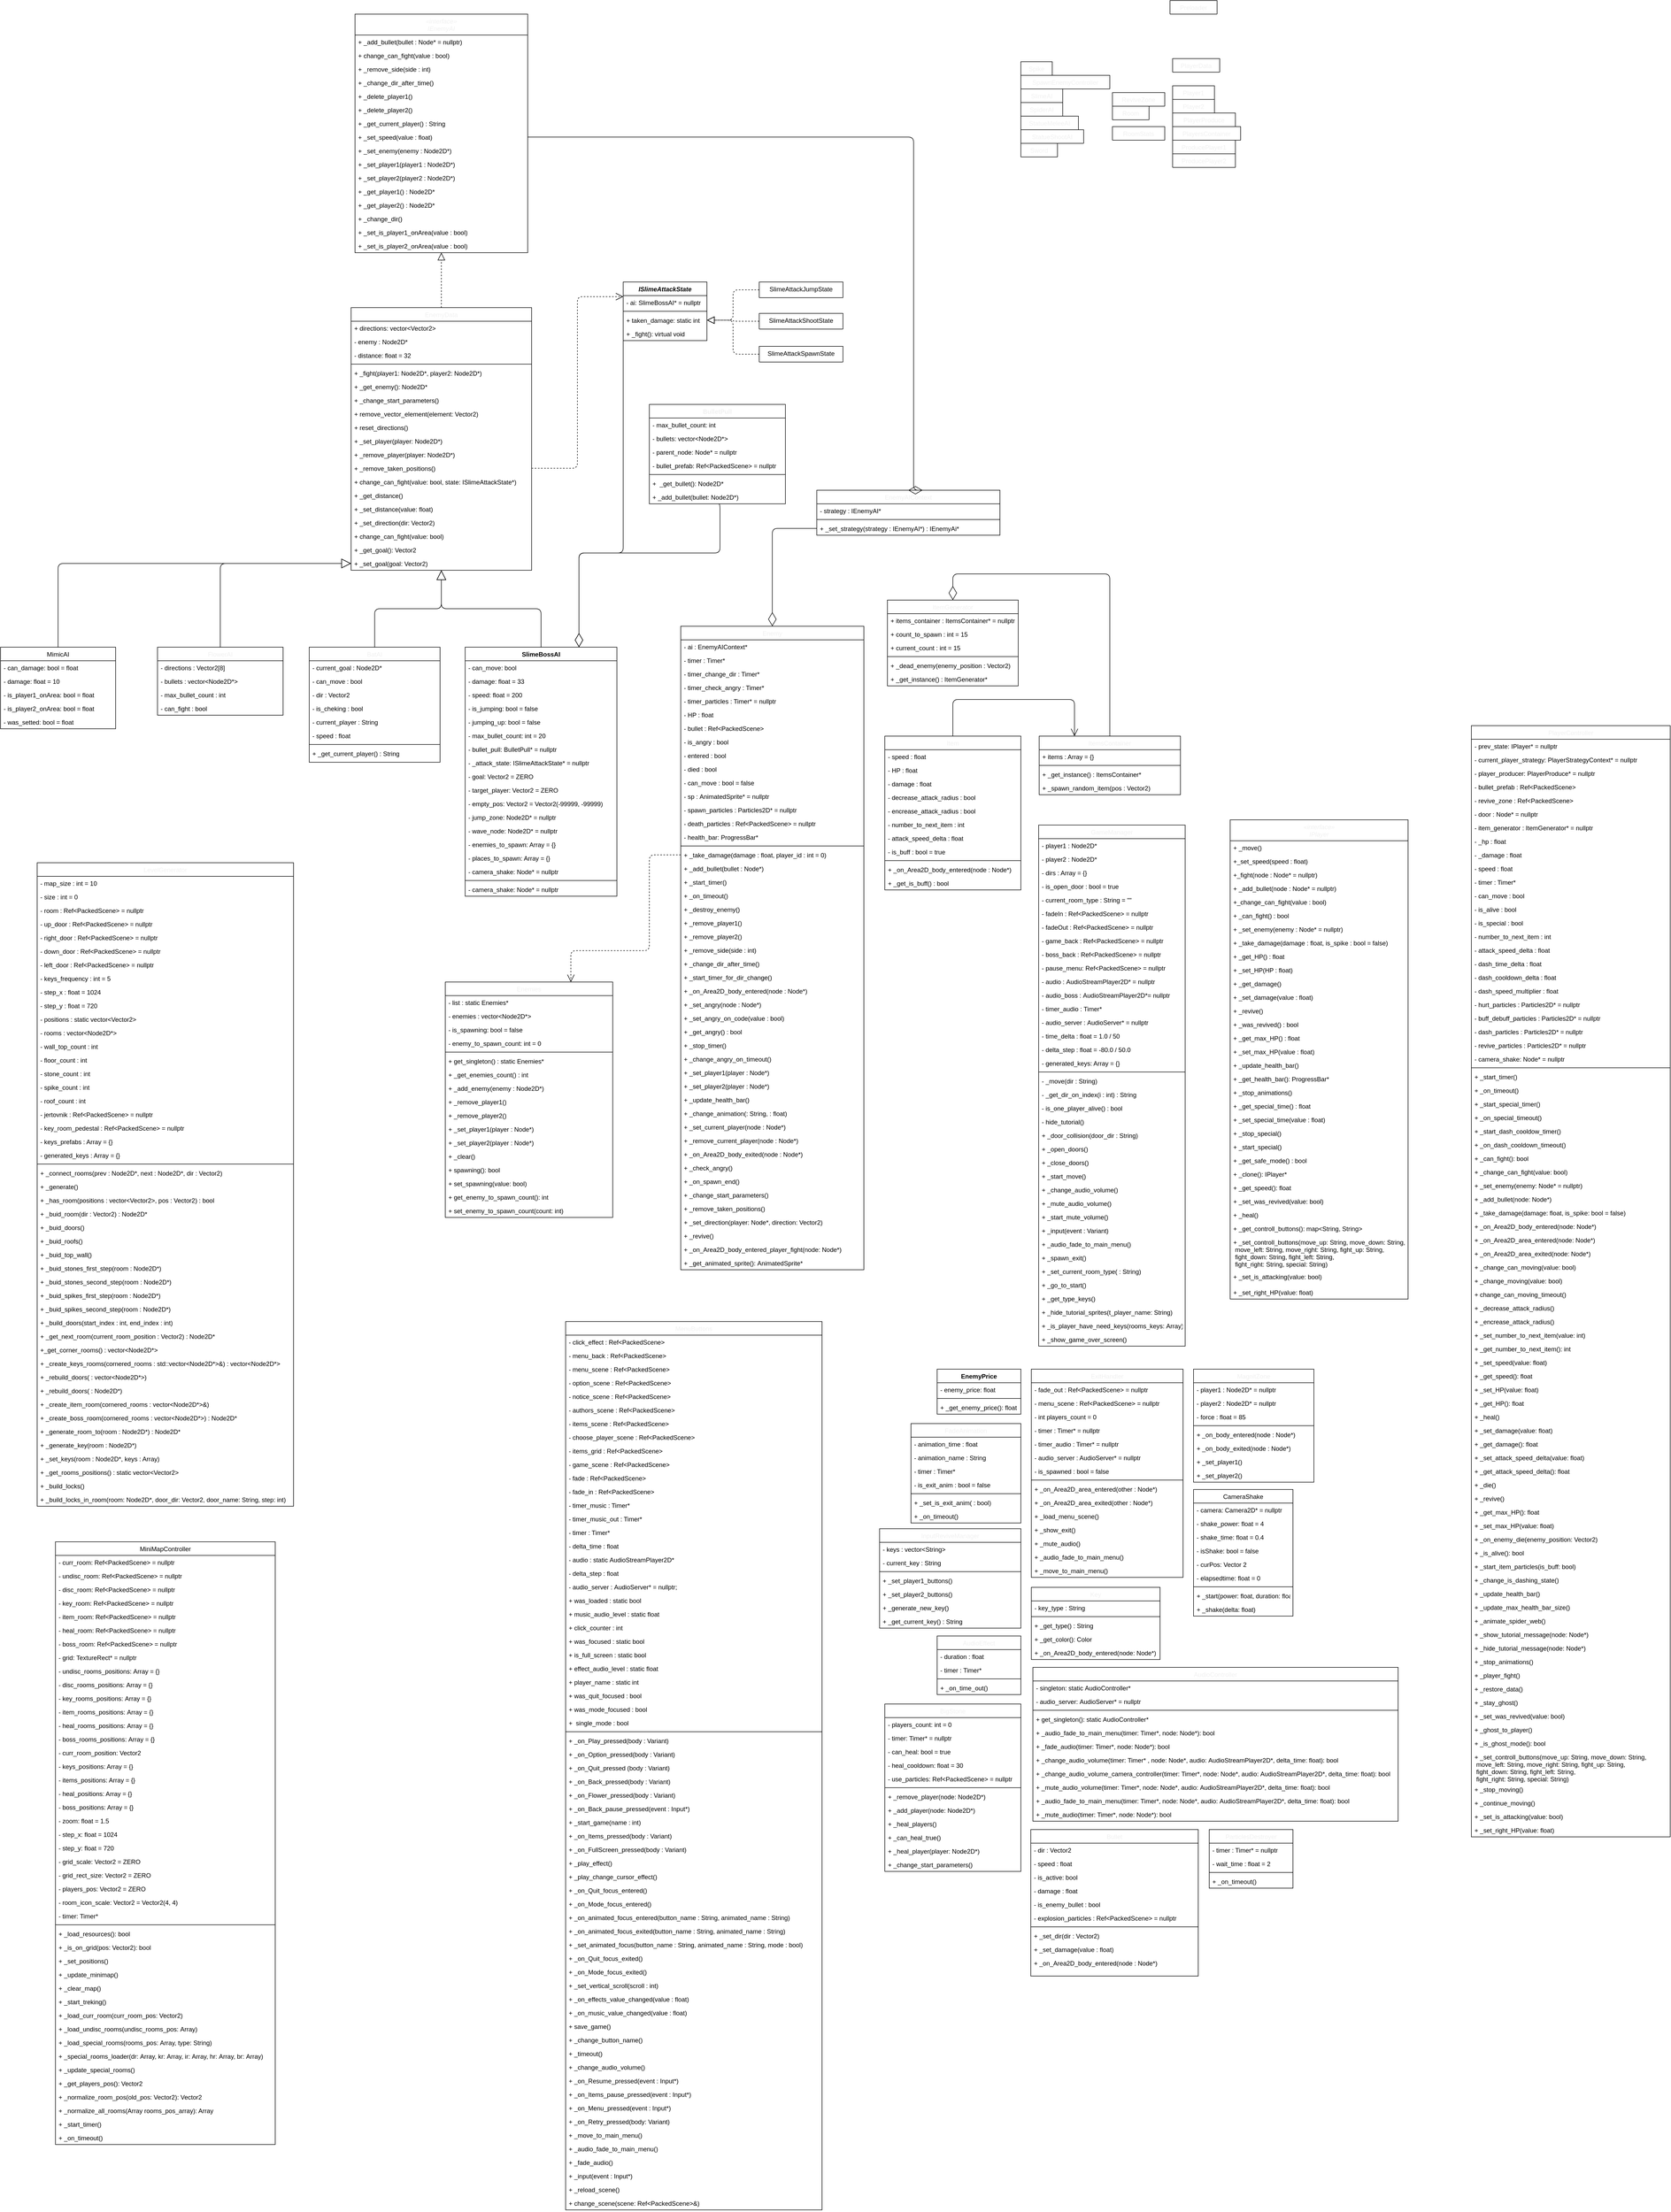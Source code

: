 <mxfile>
    <diagram id="C5RBs43oDa-KdzZeNtuy" name="Page-1">
        <mxGraphModel dx="5261" dy="6318" grid="1" gridSize="10" guides="1" tooltips="1" connect="1" arrows="1" fold="1" page="1" pageScale="1" pageWidth="827" pageHeight="1169" math="0" shadow="0">
            <root>
                <mxCell id="WIyWlLk6GJQsqaUBKTNV-0"/>
                <mxCell id="WIyWlLk6GJQsqaUBKTNV-1" parent="WIyWlLk6GJQsqaUBKTNV-0"/>
                <mxCell id="zkfFHV4jXpPFQw0GAbJ--0" value="AudioEffect" style="swimlane;fontStyle=0;align=center;verticalAlign=top;childLayout=stackLayout;horizontal=1;startSize=26;horizontalStack=0;resizeParent=1;resizeLast=0;collapsible=1;marginBottom=0;shadow=0;strokeWidth=1;fontFamily=Helvetica;labelBackgroundColor=none;labelBorderColor=none;fontColor=#F0F0F0;spacingTop=0;spacing=2;fontSize=12;" parent="WIyWlLk6GJQsqaUBKTNV-1" vertex="1">
                    <mxGeometry x="220" y="1770" width="160" height="112" as="geometry">
                        <mxRectangle x="236" y="1804" width="128" height="26" as="alternateBounds"/>
                    </mxGeometry>
                </mxCell>
                <mxCell id="zkfFHV4jXpPFQw0GAbJ--1" value="- duration : float" style="text;align=left;verticalAlign=top;spacingLeft=4;spacingRight=4;overflow=hidden;rotatable=0;points=[[0,0.5],[1,0.5]];portConstraint=eastwest;" parent="zkfFHV4jXpPFQw0GAbJ--0" vertex="1">
                    <mxGeometry y="26" width="160" height="26" as="geometry"/>
                </mxCell>
                <mxCell id="zkfFHV4jXpPFQw0GAbJ--2" value="- timer : Timer*" style="text;align=left;verticalAlign=top;spacingLeft=4;spacingRight=4;overflow=hidden;rotatable=0;points=[[0,0.5],[1,0.5]];portConstraint=eastwest;shadow=0;html=0;" parent="zkfFHV4jXpPFQw0GAbJ--0" vertex="1">
                    <mxGeometry y="52" width="160" height="26" as="geometry"/>
                </mxCell>
                <mxCell id="zkfFHV4jXpPFQw0GAbJ--4" value="" style="line;html=1;strokeWidth=1;align=left;verticalAlign=middle;spacingTop=-1;spacingLeft=3;spacingRight=3;rotatable=0;labelPosition=right;points=[];portConstraint=eastwest;" parent="zkfFHV4jXpPFQw0GAbJ--0" vertex="1">
                    <mxGeometry y="78" width="160" height="8" as="geometry"/>
                </mxCell>
                <mxCell id="zkfFHV4jXpPFQw0GAbJ--5" value="+ _on_time_out()" style="text;align=left;verticalAlign=top;spacingLeft=4;spacingRight=4;overflow=hidden;rotatable=0;points=[[0,0.5],[1,0.5]];portConstraint=eastwest;" parent="zkfFHV4jXpPFQw0GAbJ--0" vertex="1">
                    <mxGeometry y="86" width="160" height="26" as="geometry"/>
                </mxCell>
                <mxCell id="0" value="BatAI" style="swimlane;fontStyle=0;align=center;verticalAlign=top;childLayout=stackLayout;horizontal=1;startSize=26;horizontalStack=0;resizeParent=1;resizeLast=0;collapsible=1;marginBottom=0;shadow=0;strokeWidth=1;fontFamily=Helvetica;labelBackgroundColor=none;labelBorderColor=none;fontColor=#F0F0F0;spacingTop=0;spacing=2;fontSize=12;" parent="WIyWlLk6GJQsqaUBKTNV-1" vertex="1">
                    <mxGeometry x="-980" y="-120" width="250" height="220" as="geometry">
                        <mxRectangle x="-620" y="-642" width="160" height="26" as="alternateBounds"/>
                    </mxGeometry>
                </mxCell>
                <mxCell id="1" value="- current_goal : Node2D*" style="text;align=left;verticalAlign=top;spacingLeft=4;spacingRight=4;overflow=hidden;rotatable=0;points=[[0,0.5],[1,0.5]];portConstraint=eastwest;" parent="0" vertex="1">
                    <mxGeometry y="26" width="250" height="26" as="geometry"/>
                </mxCell>
                <mxCell id="2" value="- can_move : bool" style="text;align=left;verticalAlign=top;spacingLeft=4;spacingRight=4;overflow=hidden;rotatable=0;points=[[0,0.5],[1,0.5]];portConstraint=eastwest;shadow=0;html=0;" parent="0" vertex="1">
                    <mxGeometry y="52" width="250" height="26" as="geometry"/>
                </mxCell>
                <mxCell id="6" value="- dir : Vector2" style="text;align=left;verticalAlign=top;spacingLeft=4;spacingRight=4;overflow=hidden;rotatable=0;points=[[0,0.5],[1,0.5]];portConstraint=eastwest;shadow=0;html=0;" parent="0" vertex="1">
                    <mxGeometry y="78" width="250" height="26" as="geometry"/>
                </mxCell>
                <mxCell id="10" value="- is_cheking : bool" style="text;align=left;verticalAlign=top;spacingLeft=4;spacingRight=4;overflow=hidden;rotatable=0;points=[[0,0.5],[1,0.5]];portConstraint=eastwest;shadow=0;html=0;" parent="0" vertex="1">
                    <mxGeometry y="104" width="250" height="26" as="geometry"/>
                </mxCell>
                <mxCell id="11" value="- current_player : String" style="text;align=left;verticalAlign=top;spacingLeft=4;spacingRight=4;overflow=hidden;rotatable=0;points=[[0,0.5],[1,0.5]];portConstraint=eastwest;shadow=0;html=0;" parent="0" vertex="1">
                    <mxGeometry y="130" width="250" height="26" as="geometry"/>
                </mxCell>
                <mxCell id="12" value="- speed : float" style="text;align=left;verticalAlign=top;spacingLeft=4;spacingRight=4;overflow=hidden;rotatable=0;points=[[0,0.5],[1,0.5]];portConstraint=eastwest;shadow=0;html=0;" parent="0" vertex="1">
                    <mxGeometry y="156" width="250" height="26" as="geometry"/>
                </mxCell>
                <mxCell id="3" value="" style="line;html=1;strokeWidth=1;align=left;verticalAlign=middle;spacingTop=-1;spacingLeft=3;spacingRight=3;rotatable=0;labelPosition=right;points=[];portConstraint=eastwest;" parent="0" vertex="1">
                    <mxGeometry y="182" width="250" height="8" as="geometry"/>
                </mxCell>
                <mxCell id="16" value="+ _get_current_player() : String" style="text;align=left;verticalAlign=top;spacingLeft=4;spacingRight=4;overflow=hidden;rotatable=0;points=[[0,0.5],[1,0.5]];portConstraint=eastwest;" parent="0" vertex="1">
                    <mxGeometry y="190" width="250" height="26" as="geometry"/>
                </mxCell>
                <mxCell id="19" value="Bullet" style="swimlane;fontStyle=0;align=center;verticalAlign=top;childLayout=stackLayout;horizontal=1;startSize=26;horizontalStack=0;resizeParent=1;resizeLast=0;collapsible=1;marginBottom=0;shadow=0;strokeWidth=1;fontFamily=Helvetica;labelBackgroundColor=none;labelBorderColor=none;fontColor=#F0F0F0;spacingTop=0;spacing=2;fontSize=12;" parent="WIyWlLk6GJQsqaUBKTNV-1" vertex="1">
                    <mxGeometry x="399" y="2140" width="320" height="280" as="geometry">
                        <mxRectangle x="399" y="2140" width="160" height="26" as="alternateBounds"/>
                    </mxGeometry>
                </mxCell>
                <mxCell id="22" value="- dir : Vector2" style="text;align=left;verticalAlign=top;spacingLeft=4;spacingRight=4;overflow=hidden;rotatable=0;points=[[0,0.5],[1,0.5]];portConstraint=eastwest;shadow=0;html=0;" parent="19" vertex="1">
                    <mxGeometry y="26" width="320" height="26" as="geometry"/>
                </mxCell>
                <mxCell id="25" value="- speed : float" style="text;align=left;verticalAlign=top;spacingLeft=4;spacingRight=4;overflow=hidden;rotatable=0;points=[[0,0.5],[1,0.5]];portConstraint=eastwest;shadow=0;html=0;" parent="19" vertex="1">
                    <mxGeometry y="52" width="320" height="26" as="geometry"/>
                </mxCell>
                <mxCell id="20" value="- is_active: bool" style="text;align=left;verticalAlign=top;spacingLeft=4;spacingRight=4;overflow=hidden;rotatable=0;points=[[0,0.5],[1,0.5]];portConstraint=eastwest;" parent="19" vertex="1">
                    <mxGeometry y="78" width="320" height="26" as="geometry"/>
                </mxCell>
                <mxCell id="21" value="- damage : float" style="text;align=left;verticalAlign=top;spacingLeft=4;spacingRight=4;overflow=hidden;rotatable=0;points=[[0,0.5],[1,0.5]];portConstraint=eastwest;shadow=0;html=0;" parent="19" vertex="1">
                    <mxGeometry y="104" width="320" height="26" as="geometry"/>
                </mxCell>
                <mxCell id="23" value="- is_enemy_bullet : bool" style="text;align=left;verticalAlign=top;spacingLeft=4;spacingRight=4;overflow=hidden;rotatable=0;points=[[0,0.5],[1,0.5]];portConstraint=eastwest;shadow=0;html=0;" parent="19" vertex="1">
                    <mxGeometry y="130" width="320" height="26" as="geometry"/>
                </mxCell>
                <mxCell id="24" value="- explosion_particles : Ref&lt;PackedScene&gt; = nullptr" style="text;align=left;verticalAlign=top;spacingLeft=4;spacingRight=4;overflow=hidden;rotatable=0;points=[[0,0.5],[1,0.5]];portConstraint=eastwest;shadow=0;html=0;" parent="19" vertex="1">
                    <mxGeometry y="156" width="320" height="26" as="geometry"/>
                </mxCell>
                <mxCell id="26" value="" style="line;html=1;strokeWidth=1;align=left;verticalAlign=middle;spacingTop=-1;spacingLeft=3;spacingRight=3;rotatable=0;labelPosition=right;points=[];portConstraint=eastwest;" parent="19" vertex="1">
                    <mxGeometry y="182" width="320" height="8" as="geometry"/>
                </mxCell>
                <mxCell id="27" value="+ _set_dir(dir : Vector2)" style="text;align=left;verticalAlign=top;spacingLeft=4;spacingRight=4;overflow=hidden;rotatable=0;points=[[0,0.5],[1,0.5]];portConstraint=eastwest;shadow=0;html=0;" parent="19" vertex="1">
                    <mxGeometry y="190" width="320" height="26" as="geometry"/>
                </mxCell>
                <mxCell id="28" value="+ _set_damage(value : float)" style="text;align=left;verticalAlign=top;spacingLeft=4;spacingRight=4;overflow=hidden;rotatable=0;points=[[0,0.5],[1,0.5]];portConstraint=eastwest;shadow=0;html=0;" parent="19" vertex="1">
                    <mxGeometry y="216" width="320" height="26" as="geometry"/>
                </mxCell>
                <mxCell id="32" value="+ _on_Area2D_body_entered(node : Node*)" style="text;align=left;verticalAlign=top;spacingLeft=4;spacingRight=4;overflow=hidden;rotatable=0;points=[[0,0.5],[1,0.5]];portConstraint=eastwest;" parent="19" vertex="1">
                    <mxGeometry y="242" width="320" height="26" as="geometry"/>
                </mxCell>
                <mxCell id="33" value="GameManager" style="swimlane;fontStyle=0;align=center;verticalAlign=top;childLayout=stackLayout;horizontal=1;startSize=26;horizontalStack=0;resizeParent=1;resizeLast=0;collapsible=1;marginBottom=0;shadow=0;strokeWidth=1;fontFamily=Helvetica;labelBackgroundColor=none;labelBorderColor=none;fontColor=#F0F0F0;spacingTop=0;spacing=2;fontSize=12;" parent="WIyWlLk6GJQsqaUBKTNV-1" vertex="1">
                    <mxGeometry x="414" y="220" width="280" height="996" as="geometry">
                        <mxRectangle x="460" y="520" width="160" height="26" as="alternateBounds"/>
                    </mxGeometry>
                </mxCell>
                <mxCell id="34" value="- player1 : Node2D*" style="text;align=left;verticalAlign=top;spacingLeft=4;spacingRight=4;overflow=hidden;rotatable=0;points=[[0,0.5],[1,0.5]];portConstraint=eastwest;" parent="33" vertex="1">
                    <mxGeometry y="26" width="280" height="26" as="geometry"/>
                </mxCell>
                <mxCell id="35" value="- player2 : Node2D*" style="text;align=left;verticalAlign=top;spacingLeft=4;spacingRight=4;overflow=hidden;rotatable=0;points=[[0,0.5],[1,0.5]];portConstraint=eastwest;shadow=0;html=0;" parent="33" vertex="1">
                    <mxGeometry y="52" width="280" height="26" as="geometry"/>
                </mxCell>
                <mxCell id="36" value="- dirs : Array = {}" style="text;align=left;verticalAlign=top;spacingLeft=4;spacingRight=4;overflow=hidden;rotatable=0;points=[[0,0.5],[1,0.5]];portConstraint=eastwest;shadow=0;html=0;" parent="33" vertex="1">
                    <mxGeometry y="78" width="280" height="26" as="geometry"/>
                </mxCell>
                <mxCell id="37" value="- is_open_door : bool = true" style="text;align=left;verticalAlign=top;spacingLeft=4;spacingRight=4;overflow=hidden;rotatable=0;points=[[0,0.5],[1,0.5]];portConstraint=eastwest;shadow=0;html=0;" parent="33" vertex="1">
                    <mxGeometry y="104" width="280" height="26" as="geometry"/>
                </mxCell>
                <mxCell id="38" value="- current_room_type : String = &quot;&quot;" style="text;align=left;verticalAlign=top;spacingLeft=4;spacingRight=4;overflow=hidden;rotatable=0;points=[[0,0.5],[1,0.5]];portConstraint=eastwest;shadow=0;html=0;" parent="33" vertex="1">
                    <mxGeometry y="130" width="280" height="26" as="geometry"/>
                </mxCell>
                <mxCell id="39" value="- fadeIn : Ref&lt;PackedScene&gt; = nullptr" style="text;align=left;verticalAlign=top;spacingLeft=4;spacingRight=4;overflow=hidden;rotatable=0;points=[[0,0.5],[1,0.5]];portConstraint=eastwest;shadow=0;html=0;" parent="33" vertex="1">
                    <mxGeometry y="156" width="280" height="26" as="geometry"/>
                </mxCell>
                <mxCell id="47" value="- fadeOut : Ref&lt;PackedScene&gt; = nullptr" style="text;align=left;verticalAlign=top;spacingLeft=4;spacingRight=4;overflow=hidden;rotatable=0;points=[[0,0.5],[1,0.5]];portConstraint=eastwest;shadow=0;html=0;" parent="33" vertex="1">
                    <mxGeometry y="182" width="280" height="26" as="geometry"/>
                </mxCell>
                <mxCell id="48" value="- game_back : Ref&lt;PackedScene&gt; = nullptr" style="text;align=left;verticalAlign=top;spacingLeft=4;spacingRight=4;overflow=hidden;rotatable=0;points=[[0,0.5],[1,0.5]];portConstraint=eastwest;shadow=0;html=0;" parent="33" vertex="1">
                    <mxGeometry y="208" width="280" height="26" as="geometry"/>
                </mxCell>
                <mxCell id="49" value="- boss_back : Ref&lt;PackedScene&gt; = nullptr" style="text;align=left;verticalAlign=top;spacingLeft=4;spacingRight=4;overflow=hidden;rotatable=0;points=[[0,0.5],[1,0.5]];portConstraint=eastwest;shadow=0;html=0;" parent="33" vertex="1">
                    <mxGeometry y="234" width="280" height="26" as="geometry"/>
                </mxCell>
                <mxCell id="50" value="- pause_menu: Ref&lt;PackedScene&gt; = nullptr" style="text;align=left;verticalAlign=top;spacingLeft=4;spacingRight=4;overflow=hidden;rotatable=0;points=[[0,0.5],[1,0.5]];portConstraint=eastwest;shadow=0;html=0;" parent="33" vertex="1">
                    <mxGeometry y="260" width="280" height="26" as="geometry"/>
                </mxCell>
                <mxCell id="51" value="- audio : AudioStreamPlayer2D* = nullptr" style="text;align=left;verticalAlign=top;spacingLeft=4;spacingRight=4;overflow=hidden;rotatable=0;points=[[0,0.5],[1,0.5]];portConstraint=eastwest;shadow=0;html=0;" parent="33" vertex="1">
                    <mxGeometry y="286" width="280" height="26" as="geometry"/>
                </mxCell>
                <mxCell id="57" value="- audio_boss : AudioStreamPlayer2D*= nullptr" style="text;align=left;verticalAlign=top;spacingLeft=4;spacingRight=4;overflow=hidden;rotatable=0;points=[[0,0.5],[1,0.5]];portConstraint=eastwest;shadow=0;html=0;" parent="33" vertex="1">
                    <mxGeometry y="312" width="280" height="26" as="geometry"/>
                </mxCell>
                <mxCell id="56" value="- timer_audio : Timer*" style="text;align=left;verticalAlign=top;spacingLeft=4;spacingRight=4;overflow=hidden;rotatable=0;points=[[0,0.5],[1,0.5]];portConstraint=eastwest;shadow=0;html=0;" parent="33" vertex="1">
                    <mxGeometry y="338" width="280" height="26" as="geometry"/>
                </mxCell>
                <mxCell id="55" value="- audio_server : AudioServer* = nullptr" style="text;align=left;verticalAlign=top;spacingLeft=4;spacingRight=4;overflow=hidden;rotatable=0;points=[[0,0.5],[1,0.5]];portConstraint=eastwest;shadow=0;html=0;" parent="33" vertex="1">
                    <mxGeometry y="364" width="280" height="26" as="geometry"/>
                </mxCell>
                <mxCell id="54" value="- time_delta : float = 1.0 / 50" style="text;align=left;verticalAlign=top;spacingLeft=4;spacingRight=4;overflow=hidden;rotatable=0;points=[[0,0.5],[1,0.5]];portConstraint=eastwest;shadow=0;html=0;" parent="33" vertex="1">
                    <mxGeometry y="390" width="280" height="26" as="geometry"/>
                </mxCell>
                <mxCell id="53" value="- delta_step : float = -80.0 / 50.0" style="text;align=left;verticalAlign=top;spacingLeft=4;spacingRight=4;overflow=hidden;rotatable=0;points=[[0,0.5],[1,0.5]];portConstraint=eastwest;shadow=0;html=0;" parent="33" vertex="1">
                    <mxGeometry y="416" width="280" height="26" as="geometry"/>
                </mxCell>
                <mxCell id="795" value="- generated_keys: Array = {}" style="text;align=left;verticalAlign=top;spacingLeft=4;spacingRight=4;overflow=hidden;rotatable=0;points=[[0,0.5],[1,0.5]];portConstraint=eastwest;shadow=0;html=0;" parent="33" vertex="1">
                    <mxGeometry y="442" width="280" height="26" as="geometry"/>
                </mxCell>
                <mxCell id="40" value="" style="line;html=1;strokeWidth=1;align=left;verticalAlign=middle;spacingTop=-1;spacingLeft=3;spacingRight=3;rotatable=0;labelPosition=right;points=[];portConstraint=eastwest;" parent="33" vertex="1">
                    <mxGeometry y="468" width="280" height="8" as="geometry"/>
                </mxCell>
                <mxCell id="46" value="- _move(dir : String)" style="text;align=left;verticalAlign=top;spacingLeft=4;spacingRight=4;overflow=hidden;rotatable=0;points=[[0,0.5],[1,0.5]];portConstraint=eastwest;" parent="33" vertex="1">
                    <mxGeometry y="476" width="280" height="26" as="geometry"/>
                </mxCell>
                <mxCell id="58" value="- _get_dir_on_index(i : int) : String" style="text;align=left;verticalAlign=top;spacingLeft=4;spacingRight=4;overflow=hidden;rotatable=0;points=[[0,0.5],[1,0.5]];portConstraint=eastwest;" parent="33" vertex="1">
                    <mxGeometry y="502" width="280" height="26" as="geometry"/>
                </mxCell>
                <mxCell id="59" value="- is_one_player_alive() : bool" style="text;align=left;verticalAlign=top;spacingLeft=4;spacingRight=4;overflow=hidden;rotatable=0;points=[[0,0.5],[1,0.5]];portConstraint=eastwest;" parent="33" vertex="1">
                    <mxGeometry y="528" width="280" height="26" as="geometry"/>
                </mxCell>
                <mxCell id="799" value="- hide_tutorial()" style="text;align=left;verticalAlign=top;spacingLeft=4;spacingRight=4;overflow=hidden;rotatable=0;points=[[0,0.5],[1,0.5]];portConstraint=eastwest;" parent="33" vertex="1">
                    <mxGeometry y="554" width="280" height="26" as="geometry"/>
                </mxCell>
                <mxCell id="64" value="+ _door_collision(door_dir : String)" style="text;align=left;verticalAlign=top;spacingLeft=4;spacingRight=4;overflow=hidden;rotatable=0;points=[[0,0.5],[1,0.5]];portConstraint=eastwest;" parent="33" vertex="1">
                    <mxGeometry y="580" width="280" height="26" as="geometry"/>
                </mxCell>
                <mxCell id="65" value="+ _open_doors()" style="text;align=left;verticalAlign=top;spacingLeft=4;spacingRight=4;overflow=hidden;rotatable=0;points=[[0,0.5],[1,0.5]];portConstraint=eastwest;" parent="33" vertex="1">
                    <mxGeometry y="606" width="280" height="26" as="geometry"/>
                </mxCell>
                <mxCell id="66" value="+ _close_doors()" style="text;align=left;verticalAlign=top;spacingLeft=4;spacingRight=4;overflow=hidden;rotatable=0;points=[[0,0.5],[1,0.5]];portConstraint=eastwest;" parent="33" vertex="1">
                    <mxGeometry y="632" width="280" height="26" as="geometry"/>
                </mxCell>
                <mxCell id="67" value="+ _start_move()" style="text;align=left;verticalAlign=top;spacingLeft=4;spacingRight=4;overflow=hidden;rotatable=0;points=[[0,0.5],[1,0.5]];portConstraint=eastwest;" parent="33" vertex="1">
                    <mxGeometry y="658" width="280" height="26" as="geometry"/>
                </mxCell>
                <mxCell id="68" value="+ _change_audio_volume()" style="text;align=left;verticalAlign=top;spacingLeft=4;spacingRight=4;overflow=hidden;rotatable=0;points=[[0,0.5],[1,0.5]];portConstraint=eastwest;" parent="33" vertex="1">
                    <mxGeometry y="684" width="280" height="26" as="geometry"/>
                </mxCell>
                <mxCell id="69" value="+ _mute_audio_volume()" style="text;align=left;verticalAlign=top;spacingLeft=4;spacingRight=4;overflow=hidden;rotatable=0;points=[[0,0.5],[1,0.5]];portConstraint=eastwest;" parent="33" vertex="1">
                    <mxGeometry y="710" width="280" height="26" as="geometry"/>
                </mxCell>
                <mxCell id="70" value="+ _start_mute_volume()" style="text;align=left;verticalAlign=top;spacingLeft=4;spacingRight=4;overflow=hidden;rotatable=0;points=[[0,0.5],[1,0.5]];portConstraint=eastwest;" parent="33" vertex="1">
                    <mxGeometry y="736" width="280" height="26" as="geometry"/>
                </mxCell>
                <mxCell id="71" value="+ _input(event : Variant)" style="text;align=left;verticalAlign=top;spacingLeft=4;spacingRight=4;overflow=hidden;rotatable=0;points=[[0,0.5],[1,0.5]];portConstraint=eastwest;" parent="33" vertex="1">
                    <mxGeometry y="762" width="280" height="26" as="geometry"/>
                </mxCell>
                <mxCell id="72" value="+ _audio_fade_to_main_menu()" style="text;align=left;verticalAlign=top;spacingLeft=4;spacingRight=4;overflow=hidden;rotatable=0;points=[[0,0.5],[1,0.5]];portConstraint=eastwest;" parent="33" vertex="1">
                    <mxGeometry y="788" width="280" height="26" as="geometry"/>
                </mxCell>
                <mxCell id="73" value="+ _spawn_exit()" style="text;align=left;verticalAlign=top;spacingLeft=4;spacingRight=4;overflow=hidden;rotatable=0;points=[[0,0.5],[1,0.5]];portConstraint=eastwest;" parent="33" vertex="1">
                    <mxGeometry y="814" width="280" height="26" as="geometry"/>
                </mxCell>
                <mxCell id="74" value="+ _set_current_room_type( : String)" style="text;align=left;verticalAlign=top;spacingLeft=4;spacingRight=4;overflow=hidden;rotatable=0;points=[[0,0.5],[1,0.5]];portConstraint=eastwest;" parent="33" vertex="1">
                    <mxGeometry y="840" width="280" height="26" as="geometry"/>
                </mxCell>
                <mxCell id="75" value="+ _go_to_start()" style="text;align=left;verticalAlign=top;spacingLeft=4;spacingRight=4;overflow=hidden;rotatable=0;points=[[0,0.5],[1,0.5]];portConstraint=eastwest;" parent="33" vertex="1">
                    <mxGeometry y="866" width="280" height="26" as="geometry"/>
                </mxCell>
                <mxCell id="76" value="+ _get_type_keys()" style="text;align=left;verticalAlign=top;spacingLeft=4;spacingRight=4;overflow=hidden;rotatable=0;points=[[0,0.5],[1,0.5]];portConstraint=eastwest;" parent="33" vertex="1">
                    <mxGeometry y="892" width="280" height="26" as="geometry"/>
                </mxCell>
                <mxCell id="800" value="+ _hide_tutorial_sprites(t_player_name: String)" style="text;align=left;verticalAlign=top;spacingLeft=4;spacingRight=4;overflow=hidden;rotatable=0;points=[[0,0.5],[1,0.5]];portConstraint=eastwest;" parent="33" vertex="1">
                    <mxGeometry y="918" width="280" height="26" as="geometry"/>
                </mxCell>
                <mxCell id="801" value="+ _is_player_have_need_keys(rooms_keys: Array): bool" style="text;align=left;verticalAlign=top;spacingLeft=4;spacingRight=4;overflow=hidden;rotatable=0;points=[[0,0.5],[1,0.5]];portConstraint=eastwest;" parent="33" vertex="1">
                    <mxGeometry y="944" width="280" height="26" as="geometry"/>
                </mxCell>
                <mxCell id="802" value="+ _show_game_over_screen()" style="text;align=left;verticalAlign=top;spacingLeft=4;spacingRight=4;overflow=hidden;rotatable=0;points=[[0,0.5],[1,0.5]];portConstraint=eastwest;" parent="33" vertex="1">
                    <mxGeometry y="970" width="280" height="26" as="geometry"/>
                </mxCell>
                <mxCell id="77" value="Enemies" style="swimlane;fontStyle=0;align=center;verticalAlign=top;childLayout=stackLayout;horizontal=1;startSize=26;horizontalStack=0;resizeParent=1;resizeLast=0;collapsible=1;marginBottom=0;shadow=0;strokeWidth=1;fontFamily=Helvetica;labelBackgroundColor=none;labelBorderColor=none;fontColor=#F0F0F0;spacingTop=0;spacing=2;fontSize=12;" parent="WIyWlLk6GJQsqaUBKTNV-1" vertex="1">
                    <mxGeometry x="-720" y="520" width="320" height="450" as="geometry">
                        <mxRectangle x="504" y="-693" width="126" height="26" as="alternateBounds"/>
                    </mxGeometry>
                </mxCell>
                <mxCell id="78" value="- list : static Enemies*" style="text;align=left;verticalAlign=top;spacingLeft=4;spacingRight=4;overflow=hidden;rotatable=0;points=[[0,0.5],[1,0.5]];portConstraint=eastwest;shadow=0;html=0;" parent="77" vertex="1">
                    <mxGeometry y="26" width="320" height="26" as="geometry"/>
                </mxCell>
                <mxCell id="79" value="- enemies : vector&lt;Node2D*&gt;" style="text;align=left;verticalAlign=top;spacingLeft=4;spacingRight=4;overflow=hidden;rotatable=0;points=[[0,0.5],[1,0.5]];portConstraint=eastwest;shadow=0;html=0;" parent="77" vertex="1">
                    <mxGeometry y="52" width="320" height="26" as="geometry"/>
                </mxCell>
                <mxCell id="834" value="- is_spawning: bool = false" style="text;align=left;verticalAlign=top;spacingLeft=4;spacingRight=4;overflow=hidden;rotatable=0;points=[[0,0.5],[1,0.5]];portConstraint=eastwest;shadow=0;html=0;fontStyle=0" parent="77" vertex="1">
                    <mxGeometry y="78" width="320" height="26" as="geometry"/>
                </mxCell>
                <mxCell id="835" value="- enemy_to_spawn_count: int = 0" style="text;align=left;verticalAlign=top;spacingLeft=4;spacingRight=4;overflow=hidden;rotatable=0;points=[[0,0.5],[1,0.5]];portConstraint=eastwest;shadow=0;html=0;" parent="77" vertex="1">
                    <mxGeometry y="104" width="320" height="26" as="geometry"/>
                </mxCell>
                <mxCell id="84" value="" style="line;html=1;strokeWidth=1;align=left;verticalAlign=middle;spacingTop=-1;spacingLeft=3;spacingRight=3;rotatable=0;labelPosition=right;points=[];portConstraint=eastwest;" parent="77" vertex="1">
                    <mxGeometry y="130" width="320" height="8" as="geometry"/>
                </mxCell>
                <mxCell id="85" value="+ get_singleton() : static Enemies*" style="text;align=left;verticalAlign=top;spacingLeft=4;spacingRight=4;overflow=hidden;rotatable=0;points=[[0,0.5],[1,0.5]];portConstraint=eastwest;shadow=0;html=0;" parent="77" vertex="1">
                    <mxGeometry y="138" width="320" height="26" as="geometry"/>
                </mxCell>
                <mxCell id="86" value="+ _get_enemies_count() : int" style="text;align=left;verticalAlign=top;spacingLeft=4;spacingRight=4;overflow=hidden;rotatable=0;points=[[0,0.5],[1,0.5]];portConstraint=eastwest;shadow=0;html=0;" parent="77" vertex="1">
                    <mxGeometry y="164" width="320" height="26" as="geometry"/>
                </mxCell>
                <mxCell id="87" value="+ _add_enemy(enemy : Node2D*)" style="text;align=left;verticalAlign=top;spacingLeft=4;spacingRight=4;overflow=hidden;rotatable=0;points=[[0,0.5],[1,0.5]];portConstraint=eastwest;" parent="77" vertex="1">
                    <mxGeometry y="190" width="320" height="26" as="geometry"/>
                </mxCell>
                <mxCell id="88" value="+ _remove_player1()" style="text;align=left;verticalAlign=top;spacingLeft=4;spacingRight=4;overflow=hidden;rotatable=0;points=[[0,0.5],[1,0.5]];portConstraint=eastwest;" parent="77" vertex="1">
                    <mxGeometry y="216" width="320" height="26" as="geometry"/>
                </mxCell>
                <mxCell id="89" value="+ _remove_player2()" style="text;align=left;verticalAlign=top;spacingLeft=4;spacingRight=4;overflow=hidden;rotatable=0;points=[[0,0.5],[1,0.5]];portConstraint=eastwest;" parent="77" vertex="1">
                    <mxGeometry y="242" width="320" height="26" as="geometry"/>
                </mxCell>
                <mxCell id="90" value="+ _set_player1(player : Node*)" style="text;align=left;verticalAlign=top;spacingLeft=4;spacingRight=4;overflow=hidden;rotatable=0;points=[[0,0.5],[1,0.5]];portConstraint=eastwest;" parent="77" vertex="1">
                    <mxGeometry y="268" width="320" height="26" as="geometry"/>
                </mxCell>
                <mxCell id="91" value="+ _set_player2(player : Node*)" style="text;align=left;verticalAlign=top;spacingLeft=4;spacingRight=4;overflow=hidden;rotatable=0;points=[[0,0.5],[1,0.5]];portConstraint=eastwest;" parent="77" vertex="1">
                    <mxGeometry y="294" width="320" height="26" as="geometry"/>
                </mxCell>
                <mxCell id="92" value="+ _clear()" style="text;align=left;verticalAlign=top;spacingLeft=4;spacingRight=4;overflow=hidden;rotatable=0;points=[[0,0.5],[1,0.5]];portConstraint=eastwest;" parent="77" vertex="1">
                    <mxGeometry y="320" width="320" height="26" as="geometry"/>
                </mxCell>
                <mxCell id="837" value="+ spawning(): bool" style="text;align=left;verticalAlign=top;spacingLeft=4;spacingRight=4;overflow=hidden;rotatable=0;points=[[0,0.5],[1,0.5]];portConstraint=eastwest;" parent="77" vertex="1">
                    <mxGeometry y="346" width="320" height="26" as="geometry"/>
                </mxCell>
                <mxCell id="838" value="+ set_spawning(value: bool)" style="text;align=left;verticalAlign=top;spacingLeft=4;spacingRight=4;overflow=hidden;rotatable=0;points=[[0,0.5],[1,0.5]];portConstraint=eastwest;" parent="77" vertex="1">
                    <mxGeometry y="372" width="320" height="26" as="geometry"/>
                </mxCell>
                <mxCell id="839" value="+ get_enemy_to_spawn_count(): int" style="text;align=left;verticalAlign=top;spacingLeft=4;spacingRight=4;overflow=hidden;rotatable=0;points=[[0,0.5],[1,0.5]];portConstraint=eastwest;" parent="77" vertex="1">
                    <mxGeometry y="398" width="320" height="26" as="geometry"/>
                </mxCell>
                <mxCell id="840" value="+ set_enemy_to_spawn_count(count: int)" style="text;align=left;verticalAlign=top;spacingLeft=4;spacingRight=4;overflow=hidden;rotatable=0;points=[[0,0.5],[1,0.5]];portConstraint=eastwest;" parent="77" vertex="1">
                    <mxGeometry y="424" width="320" height="26" as="geometry"/>
                </mxCell>
                <mxCell id="94" value="«interface»&#10;IEnemyAI" style="swimlane;fontStyle=2;align=center;verticalAlign=top;childLayout=stackLayout;horizontal=1;startSize=40;horizontalStack=0;resizeParent=1;resizeParentMax=0;resizeLast=0;collapsible=1;marginBottom=0;fontFamily=Helvetica;labelBackgroundColor=none;labelBorderColor=none;fontColor=#F0F0F0;spacingTop=0;spacing=2;fontSize=12;" parent="WIyWlLk6GJQsqaUBKTNV-1" vertex="1">
                    <mxGeometry x="-892.5" y="-1330" width="330" height="456" as="geometry">
                        <mxRectangle x="-590" y="-917" width="100" height="40" as="alternateBounds"/>
                    </mxGeometry>
                </mxCell>
                <mxCell id="97" value="+ _add_bullet(bullet : Node* = nullptr)" style="text;strokeColor=none;fillColor=none;align=left;verticalAlign=top;spacingLeft=4;spacingRight=4;overflow=hidden;rotatable=0;points=[[0,0.5],[1,0.5]];portConstraint=eastwest;" parent="94" vertex="1">
                    <mxGeometry y="40" width="330" height="26" as="geometry"/>
                </mxCell>
                <mxCell id="100" value="+ change_can_fight(value : bool)" style="text;strokeColor=none;fillColor=none;align=left;verticalAlign=top;spacingLeft=4;spacingRight=4;overflow=hidden;rotatable=0;points=[[0,0.5],[1,0.5]];portConstraint=eastwest;" parent="94" vertex="1">
                    <mxGeometry y="66" width="330" height="26" as="geometry"/>
                </mxCell>
                <mxCell id="104" value="+ _remove_side(side : int)" style="text;strokeColor=none;fillColor=none;align=left;verticalAlign=top;spacingLeft=4;spacingRight=4;overflow=hidden;rotatable=0;points=[[0,0.5],[1,0.5]];portConstraint=eastwest;" parent="94" vertex="1">
                    <mxGeometry y="92" width="330" height="26" as="geometry"/>
                </mxCell>
                <mxCell id="103" value="+ _change_dir_after_time()" style="text;strokeColor=none;fillColor=none;align=left;verticalAlign=top;spacingLeft=4;spacingRight=4;overflow=hidden;rotatable=0;points=[[0,0.5],[1,0.5]];portConstraint=eastwest;" parent="94" vertex="1">
                    <mxGeometry y="118" width="330" height="26" as="geometry"/>
                </mxCell>
                <mxCell id="102" value="+ _delete_player1()" style="text;strokeColor=none;fillColor=none;align=left;verticalAlign=top;spacingLeft=4;spacingRight=4;overflow=hidden;rotatable=0;points=[[0,0.5],[1,0.5]];portConstraint=eastwest;" parent="94" vertex="1">
                    <mxGeometry y="144" width="330" height="26" as="geometry"/>
                </mxCell>
                <mxCell id="101" value="+ _delete_player2()" style="text;strokeColor=none;fillColor=none;align=left;verticalAlign=top;spacingLeft=4;spacingRight=4;overflow=hidden;rotatable=0;points=[[0,0.5],[1,0.5]];portConstraint=eastwest;" parent="94" vertex="1">
                    <mxGeometry y="170" width="330" height="26" as="geometry"/>
                </mxCell>
                <mxCell id="106" value="+ _get_current_player() : String" style="text;strokeColor=none;fillColor=none;align=left;verticalAlign=top;spacingLeft=4;spacingRight=4;overflow=hidden;rotatable=0;points=[[0,0.5],[1,0.5]];portConstraint=eastwest;" parent="94" vertex="1">
                    <mxGeometry y="196" width="330" height="26" as="geometry"/>
                </mxCell>
                <mxCell id="109" value="+ _set_speed(value : float)" style="text;strokeColor=none;fillColor=none;align=left;verticalAlign=top;spacingLeft=4;spacingRight=4;overflow=hidden;rotatable=0;points=[[0,0.5],[1,0.5]];portConstraint=eastwest;" parent="94" vertex="1">
                    <mxGeometry y="222" width="330" height="26" as="geometry"/>
                </mxCell>
                <mxCell id="111" value="+ _set_enemy(enemy : Node2D*)" style="text;strokeColor=none;fillColor=none;align=left;verticalAlign=top;spacingLeft=4;spacingRight=4;overflow=hidden;rotatable=0;points=[[0,0.5],[1,0.5]];portConstraint=eastwest;" parent="94" vertex="1">
                    <mxGeometry y="248" width="330" height="26" as="geometry"/>
                </mxCell>
                <mxCell id="112" value="+ _set_player1(player1 : Node2D*)" style="text;strokeColor=none;fillColor=none;align=left;verticalAlign=top;spacingLeft=4;spacingRight=4;overflow=hidden;rotatable=0;points=[[0,0.5],[1,0.5]];portConstraint=eastwest;" parent="94" vertex="1">
                    <mxGeometry y="274" width="330" height="26" as="geometry"/>
                </mxCell>
                <mxCell id="113" value="+ _set_player2(player2 : Node2D*)" style="text;strokeColor=none;fillColor=none;align=left;verticalAlign=top;spacingLeft=4;spacingRight=4;overflow=hidden;rotatable=0;points=[[0,0.5],[1,0.5]];portConstraint=eastwest;" parent="94" vertex="1">
                    <mxGeometry y="300" width="330" height="26" as="geometry"/>
                </mxCell>
                <mxCell id="110" value="+ _get_player1() : Node2D*" style="text;strokeColor=none;fillColor=none;align=left;verticalAlign=top;spacingLeft=4;spacingRight=4;overflow=hidden;rotatable=0;points=[[0,0.5],[1,0.5]];portConstraint=eastwest;" parent="94" vertex="1">
                    <mxGeometry y="326" width="330" height="26" as="geometry"/>
                </mxCell>
                <mxCell id="114" value="+ _get_player2() : Node2D*" style="text;strokeColor=none;fillColor=none;align=left;verticalAlign=top;spacingLeft=4;spacingRight=4;overflow=hidden;rotatable=0;points=[[0,0.5],[1,0.5]];portConstraint=eastwest;" parent="94" vertex="1">
                    <mxGeometry y="352" width="330" height="26" as="geometry"/>
                </mxCell>
                <mxCell id="108" value="+ _change_dir()" style="text;strokeColor=none;fillColor=none;align=left;verticalAlign=top;spacingLeft=4;spacingRight=4;overflow=hidden;rotatable=0;points=[[0,0.5],[1,0.5]];portConstraint=eastwest;" parent="94" vertex="1">
                    <mxGeometry y="378" width="330" height="26" as="geometry"/>
                </mxCell>
                <mxCell id="107" value="+ _set_is_player1_onArea(value : bool)" style="text;strokeColor=none;fillColor=none;align=left;verticalAlign=top;spacingLeft=4;spacingRight=4;overflow=hidden;rotatable=0;points=[[0,0.5],[1,0.5]];portConstraint=eastwest;" parent="94" vertex="1">
                    <mxGeometry y="404" width="330" height="26" as="geometry"/>
                </mxCell>
                <mxCell id="115" value="+ _set_is_player2_onArea(value : bool)" style="text;strokeColor=none;fillColor=none;align=left;verticalAlign=top;spacingLeft=4;spacingRight=4;overflow=hidden;rotatable=0;points=[[0,0.5],[1,0.5]];portConstraint=eastwest;" parent="94" vertex="1">
                    <mxGeometry y="430" width="330" height="26" as="geometry"/>
                </mxCell>
                <mxCell id="116" value="EnemyAIContext" style="swimlane;fontStyle=0;align=center;verticalAlign=top;childLayout=stackLayout;horizontal=1;startSize=26;horizontalStack=0;resizeParent=1;resizeParentMax=0;resizeLast=0;collapsible=1;marginBottom=0;rounded=0;sketch=0;fontFamily=Helvetica;labelBackgroundColor=none;labelBorderColor=none;fontColor=#F0F0F0;spacingTop=0;spacing=2;fontSize=12;" parent="WIyWlLk6GJQsqaUBKTNV-1" vertex="1">
                    <mxGeometry x="-10" y="-420" width="350" height="86" as="geometry">
                        <mxRectangle x="-20" y="-408" width="130" height="26" as="alternateBounds"/>
                    </mxGeometry>
                </mxCell>
                <mxCell id="117" value="- strategy : IEnemyAI*" style="text;strokeColor=none;fillColor=none;align=left;verticalAlign=top;spacingLeft=4;spacingRight=4;overflow=hidden;rotatable=0;points=[[0,0.5],[1,0.5]];portConstraint=eastwest;" parent="116" vertex="1">
                    <mxGeometry y="26" width="350" height="26" as="geometry"/>
                </mxCell>
                <mxCell id="118" value="" style="line;strokeWidth=1;fillColor=none;align=left;verticalAlign=middle;spacingTop=-1;spacingLeft=3;spacingRight=3;rotatable=0;labelPosition=right;points=[];portConstraint=eastwest;" parent="116" vertex="1">
                    <mxGeometry y="52" width="350" height="8" as="geometry"/>
                </mxCell>
                <mxCell id="119" value="+ _set_strategy(strategy : IEnemyAI*) : IEnemyAi*" style="text;strokeColor=none;fillColor=none;align=left;verticalAlign=top;spacingLeft=4;spacingRight=4;overflow=hidden;rotatable=0;points=[[0,0.5],[1,0.5]];portConstraint=eastwest;" parent="116" vertex="1">
                    <mxGeometry y="60" width="350" height="26" as="geometry"/>
                </mxCell>
                <mxCell id="127" value="Enemy" style="swimlane;fontStyle=0;align=center;verticalAlign=top;childLayout=stackLayout;horizontal=1;startSize=26;horizontalStack=0;resizeParent=1;resizeParentMax=0;resizeLast=0;collapsible=1;marginBottom=0;rounded=0;sketch=0;fontFamily=Helvetica;labelBackgroundColor=none;labelBorderColor=none;fontColor=#F0F0F0;spacingTop=0;spacing=2;fontSize=12;" parent="WIyWlLk6GJQsqaUBKTNV-1" vertex="1">
                    <mxGeometry x="-270" y="-160" width="350" height="1230" as="geometry">
                        <mxRectangle x="-160" y="-250" width="70" height="26" as="alternateBounds"/>
                    </mxGeometry>
                </mxCell>
                <mxCell id="128" value="- ai : EnemyAIContext* " style="text;strokeColor=none;fillColor=none;align=left;verticalAlign=top;spacingLeft=4;spacingRight=4;overflow=hidden;rotatable=0;points=[[0,0.5],[1,0.5]];portConstraint=eastwest;" parent="127" vertex="1">
                    <mxGeometry y="26" width="350" height="26" as="geometry"/>
                </mxCell>
                <mxCell id="134" value="- timer : Timer* " style="text;strokeColor=none;fillColor=none;align=left;verticalAlign=top;spacingLeft=4;spacingRight=4;overflow=hidden;rotatable=0;points=[[0,0.5],[1,0.5]];portConstraint=eastwest;" parent="127" vertex="1">
                    <mxGeometry y="52" width="350" height="26" as="geometry"/>
                </mxCell>
                <mxCell id="141" value="- timer_change_dir : Timer* " style="text;strokeColor=none;fillColor=none;align=left;verticalAlign=top;spacingLeft=4;spacingRight=4;overflow=hidden;rotatable=0;points=[[0,0.5],[1,0.5]];portConstraint=eastwest;" parent="127" vertex="1">
                    <mxGeometry y="78" width="350" height="26" as="geometry"/>
                </mxCell>
                <mxCell id="142" value="- timer_check_angry : Timer* " style="text;strokeColor=none;fillColor=none;align=left;verticalAlign=top;spacingLeft=4;spacingRight=4;overflow=hidden;rotatable=0;points=[[0,0.5],[1,0.5]];portConstraint=eastwest;" parent="127" vertex="1">
                    <mxGeometry y="104" width="350" height="26" as="geometry"/>
                </mxCell>
                <mxCell id="140" value="- timer_particles : Timer* = nullptr " style="text;strokeColor=none;fillColor=none;align=left;verticalAlign=top;spacingLeft=4;spacingRight=4;overflow=hidden;rotatable=0;points=[[0,0.5],[1,0.5]];portConstraint=eastwest;" parent="127" vertex="1">
                    <mxGeometry y="130" width="350" height="26" as="geometry"/>
                </mxCell>
                <mxCell id="145" value="- HP : float " style="text;strokeColor=none;fillColor=none;align=left;verticalAlign=top;spacingLeft=4;spacingRight=4;overflow=hidden;rotatable=0;points=[[0,0.5],[1,0.5]];portConstraint=eastwest;" parent="127" vertex="1">
                    <mxGeometry y="156" width="350" height="26" as="geometry"/>
                </mxCell>
                <mxCell id="146" value="- bullet : Ref&lt;PackedScene&gt; " style="text;strokeColor=none;fillColor=none;align=left;verticalAlign=top;spacingLeft=4;spacingRight=4;overflow=hidden;rotatable=0;points=[[0,0.5],[1,0.5]];portConstraint=eastwest;" parent="127" vertex="1">
                    <mxGeometry y="182" width="350" height="26" as="geometry"/>
                </mxCell>
                <mxCell id="144" value="- is_angry : bool " style="text;strokeColor=none;fillColor=none;align=left;verticalAlign=top;spacingLeft=4;spacingRight=4;overflow=hidden;rotatable=0;points=[[0,0.5],[1,0.5]];portConstraint=eastwest;" parent="127" vertex="1">
                    <mxGeometry y="208" width="350" height="26" as="geometry"/>
                </mxCell>
                <mxCell id="147" value="- entered : bool " style="text;strokeColor=none;fillColor=none;align=left;verticalAlign=top;spacingLeft=4;spacingRight=4;overflow=hidden;rotatable=0;points=[[0,0.5],[1,0.5]];portConstraint=eastwest;" parent="127" vertex="1">
                    <mxGeometry y="234" width="350" height="26" as="geometry"/>
                </mxCell>
                <mxCell id="148" value="- died : bool " style="text;strokeColor=none;fillColor=none;align=left;verticalAlign=top;spacingLeft=4;spacingRight=4;overflow=hidden;rotatable=0;points=[[0,0.5],[1,0.5]];portConstraint=eastwest;" parent="127" vertex="1">
                    <mxGeometry y="260" width="350" height="26" as="geometry"/>
                </mxCell>
                <mxCell id="149" value="- can_move : bool = false " style="text;strokeColor=none;fillColor=none;align=left;verticalAlign=top;spacingLeft=4;spacingRight=4;overflow=hidden;rotatable=0;points=[[0,0.5],[1,0.5]];portConstraint=eastwest;" parent="127" vertex="1">
                    <mxGeometry y="286" width="350" height="26" as="geometry"/>
                </mxCell>
                <mxCell id="150" value="- sp : AnimatedSprite* = nullptr " style="text;strokeColor=none;fillColor=none;align=left;verticalAlign=top;spacingLeft=4;spacingRight=4;overflow=hidden;rotatable=0;points=[[0,0.5],[1,0.5]];portConstraint=eastwest;" parent="127" vertex="1">
                    <mxGeometry y="312" width="350" height="26" as="geometry"/>
                </mxCell>
                <mxCell id="152" value="- spawn_particles : Particles2D* = nullptr " style="text;strokeColor=none;fillColor=none;align=left;verticalAlign=top;spacingLeft=4;spacingRight=4;overflow=hidden;rotatable=0;points=[[0,0.5],[1,0.5]];portConstraint=eastwest;" parent="127" vertex="1">
                    <mxGeometry y="338" width="350" height="26" as="geometry"/>
                </mxCell>
                <mxCell id="151" value="- death_particles : Ref&lt;PackedScene&gt; = nullptr " style="text;strokeColor=none;fillColor=none;align=left;verticalAlign=top;spacingLeft=4;spacingRight=4;overflow=hidden;rotatable=0;points=[[0,0.5],[1,0.5]];portConstraint=eastwest;" parent="127" vertex="1">
                    <mxGeometry y="364" width="350" height="26" as="geometry"/>
                </mxCell>
                <mxCell id="846" value="- health_bar: ProgressBar*" style="text;strokeColor=none;fillColor=none;align=left;verticalAlign=top;spacingLeft=4;spacingRight=4;overflow=hidden;rotatable=0;points=[[0,0.5],[1,0.5]];portConstraint=eastwest;" parent="127" vertex="1">
                    <mxGeometry y="390" width="350" height="26" as="geometry"/>
                </mxCell>
                <mxCell id="129" value="" style="line;strokeWidth=1;fillColor=none;align=left;verticalAlign=middle;spacingTop=-1;spacingLeft=3;spacingRight=3;rotatable=0;labelPosition=right;points=[];portConstraint=eastwest;" parent="127" vertex="1">
                    <mxGeometry y="416" width="350" height="8" as="geometry"/>
                </mxCell>
                <mxCell id="130" value="+ _take_damage(damage : float, player_id : int = 0)" style="text;strokeColor=none;fillColor=none;align=left;verticalAlign=top;spacingLeft=4;spacingRight=4;overflow=hidden;rotatable=0;points=[[0,0.5],[1,0.5]];portConstraint=eastwest;" parent="127" vertex="1">
                    <mxGeometry y="424" width="350" height="26" as="geometry"/>
                </mxCell>
                <mxCell id="154" value="+ _add_bullet(bullet : Node*)" style="text;strokeColor=none;fillColor=none;align=left;verticalAlign=top;spacingLeft=4;spacingRight=4;overflow=hidden;rotatable=0;points=[[0,0.5],[1,0.5]];portConstraint=eastwest;" parent="127" vertex="1">
                    <mxGeometry y="450" width="350" height="26" as="geometry"/>
                </mxCell>
                <mxCell id="155" value="+ _start_timer()" style="text;strokeColor=none;fillColor=none;align=left;verticalAlign=top;spacingLeft=4;spacingRight=4;overflow=hidden;rotatable=0;points=[[0,0.5],[1,0.5]];portConstraint=eastwest;" parent="127" vertex="1">
                    <mxGeometry y="476" width="350" height="26" as="geometry"/>
                </mxCell>
                <mxCell id="160" value="+ _on_timeout()" style="text;strokeColor=none;fillColor=none;align=left;verticalAlign=top;spacingLeft=4;spacingRight=4;overflow=hidden;rotatable=0;points=[[0,0.5],[1,0.5]];portConstraint=eastwest;" parent="127" vertex="1">
                    <mxGeometry y="502" width="350" height="26" as="geometry"/>
                </mxCell>
                <mxCell id="161" value="+ _destroy_enemy()" style="text;strokeColor=none;fillColor=none;align=left;verticalAlign=top;spacingLeft=4;spacingRight=4;overflow=hidden;rotatable=0;points=[[0,0.5],[1,0.5]];portConstraint=eastwest;" parent="127" vertex="1">
                    <mxGeometry y="528" width="350" height="26" as="geometry"/>
                </mxCell>
                <mxCell id="162" value="+ _remove_player1()" style="text;strokeColor=none;fillColor=none;align=left;verticalAlign=top;spacingLeft=4;spacingRight=4;overflow=hidden;rotatable=0;points=[[0,0.5],[1,0.5]];portConstraint=eastwest;" parent="127" vertex="1">
                    <mxGeometry y="554" width="350" height="26" as="geometry"/>
                </mxCell>
                <mxCell id="163" value="+ _remove_player2()" style="text;strokeColor=none;fillColor=none;align=left;verticalAlign=top;spacingLeft=4;spacingRight=4;overflow=hidden;rotatable=0;points=[[0,0.5],[1,0.5]];portConstraint=eastwest;" parent="127" vertex="1">
                    <mxGeometry y="580" width="350" height="26" as="geometry"/>
                </mxCell>
                <mxCell id="164" value="+ _remove_side(side : int)" style="text;strokeColor=none;fillColor=none;align=left;verticalAlign=top;spacingLeft=4;spacingRight=4;overflow=hidden;rotatable=0;points=[[0,0.5],[1,0.5]];portConstraint=eastwest;" parent="127" vertex="1">
                    <mxGeometry y="606" width="350" height="26" as="geometry"/>
                </mxCell>
                <mxCell id="165" value="+ _change_dir_after_time()" style="text;strokeColor=none;fillColor=none;align=left;verticalAlign=top;spacingLeft=4;spacingRight=4;overflow=hidden;rotatable=0;points=[[0,0.5],[1,0.5]];portConstraint=eastwest;" parent="127" vertex="1">
                    <mxGeometry y="632" width="350" height="26" as="geometry"/>
                </mxCell>
                <mxCell id="166" value="+ _start_timer_for_dir_change()" style="text;strokeColor=none;fillColor=none;align=left;verticalAlign=top;spacingLeft=4;spacingRight=4;overflow=hidden;rotatable=0;points=[[0,0.5],[1,0.5]];portConstraint=eastwest;" parent="127" vertex="1">
                    <mxGeometry y="658" width="350" height="26" as="geometry"/>
                </mxCell>
                <mxCell id="167" value="+ _on_Area2D_body_entered(node : Node*)" style="text;strokeColor=none;fillColor=none;align=left;verticalAlign=top;spacingLeft=4;spacingRight=4;overflow=hidden;rotatable=0;points=[[0,0.5],[1,0.5]];portConstraint=eastwest;" parent="127" vertex="1">
                    <mxGeometry y="684" width="350" height="26" as="geometry"/>
                </mxCell>
                <mxCell id="168" value="+ _set_angry(node : Node*)" style="text;strokeColor=none;fillColor=none;align=left;verticalAlign=top;spacingLeft=4;spacingRight=4;overflow=hidden;rotatable=0;points=[[0,0.5],[1,0.5]];portConstraint=eastwest;" parent="127" vertex="1">
                    <mxGeometry y="710" width="350" height="26" as="geometry"/>
                </mxCell>
                <mxCell id="169" value="+ _set_angry_on_code(value : bool)" style="text;strokeColor=none;fillColor=none;align=left;verticalAlign=top;spacingLeft=4;spacingRight=4;overflow=hidden;rotatable=0;points=[[0,0.5],[1,0.5]];portConstraint=eastwest;" parent="127" vertex="1">
                    <mxGeometry y="736" width="350" height="26" as="geometry"/>
                </mxCell>
                <mxCell id="170" value="+ _get_angry() : bool" style="text;strokeColor=none;fillColor=none;align=left;verticalAlign=top;spacingLeft=4;spacingRight=4;overflow=hidden;rotatable=0;points=[[0,0.5],[1,0.5]];portConstraint=eastwest;" parent="127" vertex="1">
                    <mxGeometry y="762" width="350" height="26" as="geometry"/>
                </mxCell>
                <mxCell id="171" value="+ _stop_timer()" style="text;strokeColor=none;fillColor=none;align=left;verticalAlign=top;spacingLeft=4;spacingRight=4;overflow=hidden;rotatable=0;points=[[0,0.5],[1,0.5]];portConstraint=eastwest;" parent="127" vertex="1">
                    <mxGeometry y="788" width="350" height="26" as="geometry"/>
                </mxCell>
                <mxCell id="172" value="+ _change_angry_on_timeout()" style="text;strokeColor=none;fillColor=none;align=left;verticalAlign=top;spacingLeft=4;spacingRight=4;overflow=hidden;rotatable=0;points=[[0,0.5],[1,0.5]];portConstraint=eastwest;" parent="127" vertex="1">
                    <mxGeometry y="814" width="350" height="26" as="geometry"/>
                </mxCell>
                <mxCell id="173" value="+ _set_player1(player : Node*)" style="text;strokeColor=none;fillColor=none;align=left;verticalAlign=top;spacingLeft=4;spacingRight=4;overflow=hidden;rotatable=0;points=[[0,0.5],[1,0.5]];portConstraint=eastwest;" parent="127" vertex="1">
                    <mxGeometry y="840" width="350" height="26" as="geometry"/>
                </mxCell>
                <mxCell id="175" value="+ _set_player2(player : Node*)" style="text;strokeColor=none;fillColor=none;align=left;verticalAlign=top;spacingLeft=4;spacingRight=4;overflow=hidden;rotatable=0;points=[[0,0.5],[1,0.5]];portConstraint=eastwest;" parent="127" vertex="1">
                    <mxGeometry y="866" width="350" height="26" as="geometry"/>
                </mxCell>
                <mxCell id="174" value="+ _update_health_bar()" style="text;strokeColor=none;fillColor=none;align=left;verticalAlign=top;spacingLeft=4;spacingRight=4;overflow=hidden;rotatable=0;points=[[0,0.5],[1,0.5]];portConstraint=eastwest;" parent="127" vertex="1">
                    <mxGeometry y="892" width="350" height="26" as="geometry"/>
                </mxCell>
                <mxCell id="177" value="+ _change_animation(: String, : float)" style="text;strokeColor=none;fillColor=none;align=left;verticalAlign=top;spacingLeft=4;spacingRight=4;overflow=hidden;rotatable=0;points=[[0,0.5],[1,0.5]];portConstraint=eastwest;" parent="127" vertex="1">
                    <mxGeometry y="918" width="350" height="26" as="geometry"/>
                </mxCell>
                <mxCell id="178" value="+ _set_current_player(node : Node*)" style="text;strokeColor=none;fillColor=none;align=left;verticalAlign=top;spacingLeft=4;spacingRight=4;overflow=hidden;rotatable=0;points=[[0,0.5],[1,0.5]];portConstraint=eastwest;" parent="127" vertex="1">
                    <mxGeometry y="944" width="350" height="26" as="geometry"/>
                </mxCell>
                <mxCell id="179" value="+ _remove_current_player(node : Node*)" style="text;strokeColor=none;fillColor=none;align=left;verticalAlign=top;spacingLeft=4;spacingRight=4;overflow=hidden;rotatable=0;points=[[0,0.5],[1,0.5]];portConstraint=eastwest;" parent="127" vertex="1">
                    <mxGeometry y="970" width="350" height="26" as="geometry"/>
                </mxCell>
                <mxCell id="180" value="+ _on_Area2D_body_exited(node : Node*)" style="text;strokeColor=none;fillColor=none;align=left;verticalAlign=top;spacingLeft=4;spacingRight=4;overflow=hidden;rotatable=0;points=[[0,0.5],[1,0.5]];portConstraint=eastwest;" parent="127" vertex="1">
                    <mxGeometry y="996" width="350" height="26" as="geometry"/>
                </mxCell>
                <mxCell id="181" value="+ _check_angry()" style="text;strokeColor=none;fillColor=none;align=left;verticalAlign=top;spacingLeft=4;spacingRight=4;overflow=hidden;rotatable=0;points=[[0,0.5],[1,0.5]];portConstraint=eastwest;" parent="127" vertex="1">
                    <mxGeometry y="1022" width="350" height="26" as="geometry"/>
                </mxCell>
                <mxCell id="182" value="+ _on_spawn_end()" style="text;strokeColor=none;fillColor=none;align=left;verticalAlign=top;spacingLeft=4;spacingRight=4;overflow=hidden;rotatable=0;points=[[0,0.5],[1,0.5]];portConstraint=eastwest;" parent="127" vertex="1">
                    <mxGeometry y="1048" width="350" height="26" as="geometry"/>
                </mxCell>
                <mxCell id="847" value="+ _change_start_parameters()" style="text;strokeColor=none;fillColor=none;align=left;verticalAlign=top;spacingLeft=4;spacingRight=4;overflow=hidden;rotatable=0;points=[[0,0.5],[1,0.5]];portConstraint=eastwest;" parent="127" vertex="1">
                    <mxGeometry y="1074" width="350" height="26" as="geometry"/>
                </mxCell>
                <mxCell id="848" value="+ _remove_taken_positions()" style="text;strokeColor=none;fillColor=none;align=left;verticalAlign=top;spacingLeft=4;spacingRight=4;overflow=hidden;rotatable=0;points=[[0,0.5],[1,0.5]];portConstraint=eastwest;" parent="127" vertex="1">
                    <mxGeometry y="1100" width="350" height="26" as="geometry"/>
                </mxCell>
                <mxCell id="849" value="+ _set_direction(player: Node*, direction: Vector2)" style="text;strokeColor=none;fillColor=none;align=left;verticalAlign=top;spacingLeft=4;spacingRight=4;overflow=hidden;rotatable=0;points=[[0,0.5],[1,0.5]];portConstraint=eastwest;" parent="127" vertex="1">
                    <mxGeometry y="1126" width="350" height="26" as="geometry"/>
                </mxCell>
                <mxCell id="850" value="+ _revive()" style="text;strokeColor=none;fillColor=none;align=left;verticalAlign=top;spacingLeft=4;spacingRight=4;overflow=hidden;rotatable=0;points=[[0,0.5],[1,0.5]];portConstraint=eastwest;" parent="127" vertex="1">
                    <mxGeometry y="1152" width="350" height="26" as="geometry"/>
                </mxCell>
                <mxCell id="851" value="+ _on_Area2D_body_entered_player_fight(node: Node*)" style="text;strokeColor=none;fillColor=none;align=left;verticalAlign=top;spacingLeft=4;spacingRight=4;overflow=hidden;rotatable=0;points=[[0,0.5],[1,0.5]];portConstraint=eastwest;" parent="127" vertex="1">
                    <mxGeometry y="1178" width="350" height="26" as="geometry"/>
                </mxCell>
                <mxCell id="852" value="+ _get_animated_sprite(): AnimatedSprite*" style="text;strokeColor=none;fillColor=none;align=left;verticalAlign=top;spacingLeft=4;spacingRight=4;overflow=hidden;rotatable=0;points=[[0,0.5],[1,0.5]];portConstraint=eastwest;" parent="127" vertex="1">
                    <mxGeometry y="1204" width="350" height="26" as="geometry"/>
                </mxCell>
                <mxCell id="183" value="EnemyData" style="swimlane;fontStyle=0;align=center;verticalAlign=top;childLayout=stackLayout;horizontal=1;startSize=26;horizontalStack=0;resizeParent=1;resizeParentMax=0;resizeLast=0;collapsible=1;marginBottom=0;fontFamily=Helvetica;labelBackgroundColor=none;labelBorderColor=none;fontColor=#F0F0F0;spacingTop=0;spacing=2;fontSize=12;" parent="WIyWlLk6GJQsqaUBKTNV-1" vertex="1">
                    <mxGeometry x="-900" y="-769" width="345" height="502" as="geometry">
                        <mxRectangle x="-590" y="-794" width="100" height="26" as="alternateBounds"/>
                    </mxGeometry>
                </mxCell>
                <mxCell id="917" value="+ directions: vector&lt;Vector2&gt;" style="text;strokeColor=none;fillColor=none;align=left;verticalAlign=top;spacingLeft=4;spacingRight=4;overflow=hidden;rotatable=0;points=[[0,0.5],[1,0.5]];portConstraint=eastwest;" parent="183" vertex="1">
                    <mxGeometry y="26" width="345" height="26" as="geometry"/>
                </mxCell>
                <mxCell id="184" value="- enemy : Node2D*" style="text;strokeColor=none;fillColor=none;align=left;verticalAlign=top;spacingLeft=4;spacingRight=4;overflow=hidden;rotatable=0;points=[[0,0.5],[1,0.5]];portConstraint=eastwest;" parent="183" vertex="1">
                    <mxGeometry y="52" width="345" height="26" as="geometry"/>
                </mxCell>
                <mxCell id="916" value="- distance: float = 32" style="text;strokeColor=none;fillColor=none;align=left;verticalAlign=top;spacingLeft=4;spacingRight=4;overflow=hidden;rotatable=0;points=[[0,0.5],[1,0.5]];portConstraint=eastwest;" parent="183" vertex="1">
                    <mxGeometry y="78" width="345" height="26" as="geometry"/>
                </mxCell>
                <mxCell id="921" value="" style="line;strokeWidth=1;fillColor=none;align=left;verticalAlign=middle;spacingTop=-1;spacingLeft=3;spacingRight=3;rotatable=0;labelPosition=right;points=[];portConstraint=eastwest;" parent="183" vertex="1">
                    <mxGeometry y="104" width="345" height="8" as="geometry"/>
                </mxCell>
                <mxCell id="922" value="+ _fight(player1: Node2D*, player2: Node2D*)" style="text;strokeColor=none;fillColor=none;align=left;verticalAlign=top;spacingLeft=4;spacingRight=4;overflow=hidden;rotatable=0;points=[[0,0.5],[1,0.5]];portConstraint=eastwest;" parent="183" vertex="1">
                    <mxGeometry y="112" width="345" height="26" as="geometry"/>
                </mxCell>
                <mxCell id="923" value="+ _get_enemy(): Node2D*" style="text;strokeColor=none;fillColor=none;align=left;verticalAlign=top;spacingLeft=4;spacingRight=4;overflow=hidden;rotatable=0;points=[[0,0.5],[1,0.5]];portConstraint=eastwest;" parent="183" vertex="1">
                    <mxGeometry y="138" width="345" height="26" as="geometry"/>
                </mxCell>
                <mxCell id="924" value="+ _change_start_parameters()" style="text;strokeColor=none;fillColor=none;align=left;verticalAlign=top;spacingLeft=4;spacingRight=4;overflow=hidden;rotatable=0;points=[[0,0.5],[1,0.5]];portConstraint=eastwest;" parent="183" vertex="1">
                    <mxGeometry y="164" width="345" height="26" as="geometry"/>
                </mxCell>
                <mxCell id="925" value="+ remove_vector_element(element: Vector2)" style="text;strokeColor=none;fillColor=none;align=left;verticalAlign=top;spacingLeft=4;spacingRight=4;overflow=hidden;rotatable=0;points=[[0,0.5],[1,0.5]];portConstraint=eastwest;" parent="183" vertex="1">
                    <mxGeometry y="190" width="345" height="26" as="geometry"/>
                </mxCell>
                <mxCell id="926" value="+ reset_directions()" style="text;strokeColor=none;fillColor=none;align=left;verticalAlign=top;spacingLeft=4;spacingRight=4;overflow=hidden;rotatable=0;points=[[0,0.5],[1,0.5]];portConstraint=eastwest;" parent="183" vertex="1">
                    <mxGeometry y="216" width="345" height="26" as="geometry"/>
                </mxCell>
                <mxCell id="927" value="+ _set_player(player: Node2D*)" style="text;strokeColor=none;fillColor=none;align=left;verticalAlign=top;spacingLeft=4;spacingRight=4;overflow=hidden;rotatable=0;points=[[0,0.5],[1,0.5]];portConstraint=eastwest;" parent="183" vertex="1">
                    <mxGeometry y="242" width="345" height="26" as="geometry"/>
                </mxCell>
                <mxCell id="928" value="+ _remove_player(player: Node2D*)" style="text;strokeColor=none;fillColor=none;align=left;verticalAlign=top;spacingLeft=4;spacingRight=4;overflow=hidden;rotatable=0;points=[[0,0.5],[1,0.5]];portConstraint=eastwest;" parent="183" vertex="1">
                    <mxGeometry y="268" width="345" height="26" as="geometry"/>
                </mxCell>
                <mxCell id="929" value="+ _remove_taken_positions()" style="text;strokeColor=none;fillColor=none;align=left;verticalAlign=top;spacingLeft=4;spacingRight=4;overflow=hidden;rotatable=0;points=[[0,0.5],[1,0.5]];portConstraint=eastwest;" parent="183" vertex="1">
                    <mxGeometry y="294" width="345" height="26" as="geometry"/>
                </mxCell>
                <mxCell id="930" value="+ change_can_fight(value: bool, state: ISlimeAttackState*)" style="text;strokeColor=none;fillColor=none;align=left;verticalAlign=top;spacingLeft=4;spacingRight=4;overflow=hidden;rotatable=0;points=[[0,0.5],[1,0.5]];portConstraint=eastwest;" parent="183" vertex="1">
                    <mxGeometry y="320" width="345" height="26" as="geometry"/>
                </mxCell>
                <mxCell id="931" value="+ _get_distance()" style="text;strokeColor=none;fillColor=none;align=left;verticalAlign=top;spacingLeft=4;spacingRight=4;overflow=hidden;rotatable=0;points=[[0,0.5],[1,0.5]];portConstraint=eastwest;" parent="183" vertex="1">
                    <mxGeometry y="346" width="345" height="26" as="geometry"/>
                </mxCell>
                <mxCell id="932" value="+ _set_distance(value: float)" style="text;strokeColor=none;fillColor=none;align=left;verticalAlign=top;spacingLeft=4;spacingRight=4;overflow=hidden;rotatable=0;points=[[0,0.5],[1,0.5]];portConstraint=eastwest;" parent="183" vertex="1">
                    <mxGeometry y="372" width="345" height="26" as="geometry"/>
                </mxCell>
                <mxCell id="933" value="+ _set_direction(dir: Vector2)" style="text;strokeColor=none;fillColor=none;align=left;verticalAlign=top;spacingLeft=4;spacingRight=4;overflow=hidden;rotatable=0;points=[[0,0.5],[1,0.5]];portConstraint=eastwest;" parent="183" vertex="1">
                    <mxGeometry y="398" width="345" height="26" as="geometry"/>
                </mxCell>
                <mxCell id="934" value="+ change_can_fight(value: bool)" style="text;strokeColor=none;fillColor=none;align=left;verticalAlign=top;spacingLeft=4;spacingRight=4;overflow=hidden;rotatable=0;points=[[0,0.5],[1,0.5]];portConstraint=eastwest;" parent="183" vertex="1">
                    <mxGeometry y="424" width="345" height="26" as="geometry"/>
                </mxCell>
                <mxCell id="935" value="+ _get_goal(): Vector2" style="text;strokeColor=none;fillColor=none;align=left;verticalAlign=top;spacingLeft=4;spacingRight=4;overflow=hidden;rotatable=0;points=[[0,0.5],[1,0.5]];portConstraint=eastwest;" parent="183" vertex="1">
                    <mxGeometry y="450" width="345" height="26" as="geometry"/>
                </mxCell>
                <mxCell id="936" value="+ _set_goal(goal: Vector2)" style="text;strokeColor=none;fillColor=none;align=left;verticalAlign=top;spacingLeft=4;spacingRight=4;overflow=hidden;rotatable=0;points=[[0,0.5],[1,0.5]];portConstraint=eastwest;" parent="183" vertex="1">
                    <mxGeometry y="476" width="345" height="26" as="geometry"/>
                </mxCell>
                <mxCell id="187" value="ExitHandler" style="swimlane;fontStyle=0;align=center;verticalAlign=top;childLayout=stackLayout;horizontal=1;startSize=26;horizontalStack=0;resizeParent=1;resizeParentMax=0;resizeLast=0;collapsible=1;marginBottom=0;fontFamily=Helvetica;labelBackgroundColor=none;labelBorderColor=none;fontColor=#F0F0F0;spacingTop=0;spacing=2;fontSize=12;" parent="WIyWlLk6GJQsqaUBKTNV-1" vertex="1">
                    <mxGeometry x="400" y="1260" width="290" height="398" as="geometry">
                        <mxRectangle x="514" y="-1145" width="100" height="26" as="alternateBounds"/>
                    </mxGeometry>
                </mxCell>
                <mxCell id="188" value="- fade_out : Ref&lt;PackedScene&gt; = nullptr" style="text;strokeColor=none;fillColor=none;align=left;verticalAlign=top;spacingLeft=4;spacingRight=4;overflow=hidden;rotatable=0;points=[[0,0.5],[1,0.5]];portConstraint=eastwest;" parent="187" vertex="1">
                    <mxGeometry y="26" width="290" height="26" as="geometry"/>
                </mxCell>
                <mxCell id="192" value="- menu_scene : Ref&lt;PackedScene&gt; = nullptr" style="text;strokeColor=none;fillColor=none;align=left;verticalAlign=top;spacingLeft=4;spacingRight=4;overflow=hidden;rotatable=0;points=[[0,0.5],[1,0.5]];portConstraint=eastwest;" parent="187" vertex="1">
                    <mxGeometry y="52" width="290" height="26" as="geometry"/>
                </mxCell>
                <mxCell id="191" value="- int players_count = 0" style="text;strokeColor=none;fillColor=none;align=left;verticalAlign=top;spacingLeft=4;spacingRight=4;overflow=hidden;rotatable=0;points=[[0,0.5],[1,0.5]];portConstraint=eastwest;" parent="187" vertex="1">
                    <mxGeometry y="78" width="290" height="26" as="geometry"/>
                </mxCell>
                <mxCell id="193" value="- timer : Timer* = nullptr" style="text;strokeColor=none;fillColor=none;align=left;verticalAlign=top;spacingLeft=4;spacingRight=4;overflow=hidden;rotatable=0;points=[[0,0.5],[1,0.5]];portConstraint=eastwest;" parent="187" vertex="1">
                    <mxGeometry y="104" width="290" height="26" as="geometry"/>
                </mxCell>
                <mxCell id="194" value="- timer_audio : Timer* = nullptr" style="text;strokeColor=none;fillColor=none;align=left;verticalAlign=top;spacingLeft=4;spacingRight=4;overflow=hidden;rotatable=0;points=[[0,0.5],[1,0.5]];portConstraint=eastwest;" parent="187" vertex="1">
                    <mxGeometry y="130" width="290" height="26" as="geometry"/>
                </mxCell>
                <mxCell id="195" value="- audio_server : AudioServer* = nullptr" style="text;strokeColor=none;fillColor=none;align=left;verticalAlign=top;spacingLeft=4;spacingRight=4;overflow=hidden;rotatable=0;points=[[0,0.5],[1,0.5]];portConstraint=eastwest;" parent="187" vertex="1">
                    <mxGeometry y="156" width="290" height="26" as="geometry"/>
                </mxCell>
                <mxCell id="196" value="- is_spawned : bool = false" style="text;strokeColor=none;fillColor=none;align=left;verticalAlign=top;spacingLeft=4;spacingRight=4;overflow=hidden;rotatable=0;points=[[0,0.5],[1,0.5]];portConstraint=eastwest;" parent="187" vertex="1">
                    <mxGeometry y="182" width="290" height="26" as="geometry"/>
                </mxCell>
                <mxCell id="189" value="" style="line;strokeWidth=1;fillColor=none;align=left;verticalAlign=middle;spacingTop=-1;spacingLeft=3;spacingRight=3;rotatable=0;labelPosition=right;points=[];portConstraint=eastwest;" parent="187" vertex="1">
                    <mxGeometry y="208" width="290" height="8" as="geometry"/>
                </mxCell>
                <mxCell id="190" value="+ _on_Area2D_area_entered(other : Node*)" style="text;strokeColor=none;fillColor=none;align=left;verticalAlign=top;spacingLeft=4;spacingRight=4;overflow=hidden;rotatable=0;points=[[0,0.5],[1,0.5]];portConstraint=eastwest;" parent="187" vertex="1">
                    <mxGeometry y="216" width="290" height="26" as="geometry"/>
                </mxCell>
                <mxCell id="197" value="+ _on_Area2D_area_exited(other : Node*)" style="text;strokeColor=none;fillColor=none;align=left;verticalAlign=top;spacingLeft=4;spacingRight=4;overflow=hidden;rotatable=0;points=[[0,0.5],[1,0.5]];portConstraint=eastwest;" parent="187" vertex="1">
                    <mxGeometry y="242" width="290" height="26" as="geometry"/>
                </mxCell>
                <mxCell id="198" value="+ _load_menu_scene()" style="text;strokeColor=none;fillColor=none;align=left;verticalAlign=top;spacingLeft=4;spacingRight=4;overflow=hidden;rotatable=0;points=[[0,0.5],[1,0.5]];portConstraint=eastwest;" parent="187" vertex="1">
                    <mxGeometry y="268" width="290" height="26" as="geometry"/>
                </mxCell>
                <mxCell id="199" value="+ _show_exit()" style="text;strokeColor=none;fillColor=none;align=left;verticalAlign=top;spacingLeft=4;spacingRight=4;overflow=hidden;rotatable=0;points=[[0,0.5],[1,0.5]];portConstraint=eastwest;" parent="187" vertex="1">
                    <mxGeometry y="294" width="290" height="26" as="geometry"/>
                </mxCell>
                <mxCell id="200" value="+ _mute_audio()" style="text;strokeColor=none;fillColor=none;align=left;verticalAlign=top;spacingLeft=4;spacingRight=4;overflow=hidden;rotatable=0;points=[[0,0.5],[1,0.5]];portConstraint=eastwest;" parent="187" vertex="1">
                    <mxGeometry y="320" width="290" height="26" as="geometry"/>
                </mxCell>
                <mxCell id="959" value="+ _audio_fade_to_main_menu()" style="text;strokeColor=none;fillColor=none;align=left;verticalAlign=top;spacingLeft=4;spacingRight=4;overflow=hidden;rotatable=0;points=[[0,0.5],[1,0.5]];portConstraint=eastwest;" parent="187" vertex="1">
                    <mxGeometry y="346" width="290" height="26" as="geometry"/>
                </mxCell>
                <mxCell id="960" value="+ _move_to_main_menu()" style="text;strokeColor=none;fillColor=none;align=left;verticalAlign=top;spacingLeft=4;spacingRight=4;overflow=hidden;rotatable=0;points=[[0,0.5],[1,0.5]];portConstraint=eastwest;" parent="187" vertex="1">
                    <mxGeometry y="372" width="290" height="26" as="geometry"/>
                </mxCell>
                <mxCell id="201" value="FadeAnimation" style="swimlane;fontStyle=0;align=center;verticalAlign=top;childLayout=stackLayout;horizontal=1;startSize=26;horizontalStack=0;resizeParent=1;resizeParentMax=0;resizeLast=0;collapsible=1;marginBottom=0;fontFamily=Helvetica;labelBackgroundColor=none;labelBorderColor=none;fontColor=#F0F0F0;spacingTop=0;spacing=2;fontSize=12;" parent="WIyWlLk6GJQsqaUBKTNV-1" vertex="1">
                    <mxGeometry x="170" y="1364" width="210" height="190" as="geometry">
                        <mxRectangle x="320" y="-1030" width="120" height="26" as="alternateBounds"/>
                    </mxGeometry>
                </mxCell>
                <mxCell id="202" value="- animation_time : float" style="text;strokeColor=none;fillColor=none;align=left;verticalAlign=top;spacingLeft=4;spacingRight=4;overflow=hidden;rotatable=0;points=[[0,0.5],[1,0.5]];portConstraint=eastwest;" parent="201" vertex="1">
                    <mxGeometry y="26" width="210" height="26" as="geometry"/>
                </mxCell>
                <mxCell id="205" value="- animation_name : String" style="text;strokeColor=none;fillColor=none;align=left;verticalAlign=top;spacingLeft=4;spacingRight=4;overflow=hidden;rotatable=0;points=[[0,0.5],[1,0.5]];portConstraint=eastwest;" parent="201" vertex="1">
                    <mxGeometry y="52" width="210" height="26" as="geometry"/>
                </mxCell>
                <mxCell id="207" value="- timer : Timer*" style="text;strokeColor=none;fillColor=none;align=left;verticalAlign=top;spacingLeft=4;spacingRight=4;overflow=hidden;rotatable=0;points=[[0,0.5],[1,0.5]];portConstraint=eastwest;" parent="201" vertex="1">
                    <mxGeometry y="78" width="210" height="26" as="geometry"/>
                </mxCell>
                <mxCell id="206" value="- is_exit_anim : bool = false" style="text;strokeColor=none;fillColor=none;align=left;verticalAlign=top;spacingLeft=4;spacingRight=4;overflow=hidden;rotatable=0;points=[[0,0.5],[1,0.5]];portConstraint=eastwest;" parent="201" vertex="1">
                    <mxGeometry y="104" width="210" height="26" as="geometry"/>
                </mxCell>
                <mxCell id="203" value="" style="line;strokeWidth=1;fillColor=none;align=left;verticalAlign=middle;spacingTop=-1;spacingLeft=3;spacingRight=3;rotatable=0;labelPosition=right;points=[];portConstraint=eastwest;" parent="201" vertex="1">
                    <mxGeometry y="130" width="210" height="8" as="geometry"/>
                </mxCell>
                <mxCell id="204" value="+ _set_is_exit_anim( : bool)" style="text;strokeColor=none;fillColor=none;align=left;verticalAlign=top;spacingLeft=4;spacingRight=4;overflow=hidden;rotatable=0;points=[[0,0.5],[1,0.5]];portConstraint=eastwest;" parent="201" vertex="1">
                    <mxGeometry y="138" width="210" height="26" as="geometry"/>
                </mxCell>
                <mxCell id="208" value="+ _on_timeout()" style="text;strokeColor=none;fillColor=none;align=left;verticalAlign=top;spacingLeft=4;spacingRight=4;overflow=hidden;rotatable=0;points=[[0,0.5],[1,0.5]];portConstraint=eastwest;" parent="201" vertex="1">
                    <mxGeometry y="164" width="210" height="26" as="geometry"/>
                </mxCell>
                <mxCell id="213" value="FlowerAI" style="swimlane;fontStyle=0;align=center;verticalAlign=top;childLayout=stackLayout;horizontal=1;startSize=26;horizontalStack=0;resizeParent=1;resizeParentMax=0;resizeLast=0;collapsible=1;marginBottom=0;fontFamily=Helvetica;labelBackgroundColor=none;labelBorderColor=none;fontColor=#F0F0F0;spacingTop=0;spacing=2;fontSize=12;" parent="WIyWlLk6GJQsqaUBKTNV-1" vertex="1">
                    <mxGeometry x="-1270" y="-120" width="240" height="130" as="geometry">
                        <mxRectangle x="334" y="-710" width="80" height="26" as="alternateBounds"/>
                    </mxGeometry>
                </mxCell>
                <mxCell id="214" value="- directions : Vector2[8]" style="text;strokeColor=none;fillColor=none;align=left;verticalAlign=top;spacingLeft=4;spacingRight=4;overflow=hidden;rotatable=0;points=[[0,0.5],[1,0.5]];portConstraint=eastwest;" parent="213" vertex="1">
                    <mxGeometry y="26" width="240" height="26" as="geometry"/>
                </mxCell>
                <mxCell id="217" value="- bullets : vector&lt;Node2D*&gt;" style="text;strokeColor=none;fillColor=none;align=left;verticalAlign=top;spacingLeft=4;spacingRight=4;overflow=hidden;rotatable=0;points=[[0,0.5],[1,0.5]];portConstraint=eastwest;" parent="213" vertex="1">
                    <mxGeometry y="52" width="240" height="26" as="geometry"/>
                </mxCell>
                <mxCell id="219" value="- max_bullet_count : int" style="text;strokeColor=none;fillColor=none;align=left;verticalAlign=top;spacingLeft=4;spacingRight=4;overflow=hidden;rotatable=0;points=[[0,0.5],[1,0.5]];portConstraint=eastwest;" parent="213" vertex="1">
                    <mxGeometry y="78" width="240" height="26" as="geometry"/>
                </mxCell>
                <mxCell id="218" value="- can_fight : bool" style="text;strokeColor=none;fillColor=none;align=left;verticalAlign=top;spacingLeft=4;spacingRight=4;overflow=hidden;rotatable=0;points=[[0,0.5],[1,0.5]];portConstraint=eastwest;" parent="213" vertex="1">
                    <mxGeometry y="104" width="240" height="26" as="geometry"/>
                </mxCell>
                <mxCell id="222" value="InputReviveManager" style="swimlane;fontStyle=0;align=center;verticalAlign=top;childLayout=stackLayout;horizontal=1;startSize=26;horizontalStack=0;resizeParent=1;resizeParentMax=0;resizeLast=0;collapsible=1;marginBottom=0;fontFamily=Helvetica;labelBackgroundColor=none;labelBorderColor=none;fontColor=#F0F0F0;spacingTop=0;spacing=2;fontSize=12;" parent="WIyWlLk6GJQsqaUBKTNV-1" vertex="1">
                    <mxGeometry x="110" y="1565" width="270" height="190" as="geometry">
                        <mxRectangle x="314" y="-784" width="150" height="26" as="alternateBounds"/>
                    </mxGeometry>
                </mxCell>
                <mxCell id="223" value="- keys : vector&lt;String&gt;" style="text;strokeColor=none;fillColor=none;align=left;verticalAlign=top;spacingLeft=4;spacingRight=4;overflow=hidden;rotatable=0;points=[[0,0.5],[1,0.5]];portConstraint=eastwest;" parent="222" vertex="1">
                    <mxGeometry y="26" width="270" height="26" as="geometry"/>
                </mxCell>
                <mxCell id="226" value="- current_key : String" style="text;strokeColor=none;fillColor=none;align=left;verticalAlign=top;spacingLeft=4;spacingRight=4;overflow=hidden;rotatable=0;points=[[0,0.5],[1,0.5]];portConstraint=eastwest;" parent="222" vertex="1">
                    <mxGeometry y="52" width="270" height="26" as="geometry"/>
                </mxCell>
                <mxCell id="224" value="" style="line;strokeWidth=1;fillColor=none;align=left;verticalAlign=middle;spacingTop=-1;spacingLeft=3;spacingRight=3;rotatable=0;labelPosition=right;points=[];portConstraint=eastwest;" parent="222" vertex="1">
                    <mxGeometry y="78" width="270" height="8" as="geometry"/>
                </mxCell>
                <mxCell id="225" value="+ _set_player1_buttons()" style="text;strokeColor=none;fillColor=none;align=left;verticalAlign=top;spacingLeft=4;spacingRight=4;overflow=hidden;rotatable=0;points=[[0,0.5],[1,0.5]];portConstraint=eastwest;" parent="222" vertex="1">
                    <mxGeometry y="86" width="270" height="26" as="geometry"/>
                </mxCell>
                <mxCell id="227" value="+ _set_player2_buttons()" style="text;strokeColor=none;fillColor=none;align=left;verticalAlign=top;spacingLeft=4;spacingRight=4;overflow=hidden;rotatable=0;points=[[0,0.5],[1,0.5]];portConstraint=eastwest;" parent="222" vertex="1">
                    <mxGeometry y="112" width="270" height="26" as="geometry"/>
                </mxCell>
                <mxCell id="228" value="+ _generate_new_key()" style="text;strokeColor=none;fillColor=none;align=left;verticalAlign=top;spacingLeft=4;spacingRight=4;overflow=hidden;rotatable=0;points=[[0,0.5],[1,0.5]];portConstraint=eastwest;" parent="222" vertex="1">
                    <mxGeometry y="138" width="270" height="26" as="geometry"/>
                </mxCell>
                <mxCell id="229" value="+ _get_current_key() : String" style="text;strokeColor=none;fillColor=none;align=left;verticalAlign=top;spacingLeft=4;spacingRight=4;overflow=hidden;rotatable=0;points=[[0,0.5],[1,0.5]];portConstraint=eastwest;" parent="222" vertex="1">
                    <mxGeometry y="164" width="270" height="26" as="geometry"/>
                </mxCell>
                <mxCell id="232" value="«interface»&#10;IPlayer" style="swimlane;fontStyle=2;align=center;verticalAlign=top;childLayout=stackLayout;horizontal=1;startSize=40;horizontalStack=0;resizeParent=1;resizeParentMax=0;resizeLast=0;collapsible=1;marginBottom=0;fontFamily=Helvetica;labelBackgroundColor=none;labelBorderColor=none;fontColor=#F0F0F0;spacingTop=0;spacing=2;fontSize=12;" parent="WIyWlLk6GJQsqaUBKTNV-1" vertex="1">
                    <mxGeometry x="780" y="210" width="340" height="916" as="geometry">
                        <mxRectangle x="1120" y="-980" width="100" height="40" as="alternateBounds"/>
                    </mxGeometry>
                </mxCell>
                <mxCell id="235" value="+ _move()" style="text;strokeColor=none;fillColor=none;align=left;verticalAlign=top;spacingLeft=4;spacingRight=4;overflow=hidden;rotatable=0;points=[[0,0.5],[1,0.5]];portConstraint=eastwest;" parent="232" vertex="1">
                    <mxGeometry y="40" width="340" height="26" as="geometry"/>
                </mxCell>
                <mxCell id="236" value="+_set_speed(speed : float)" style="text;strokeColor=none;fillColor=none;align=left;verticalAlign=top;spacingLeft=4;spacingRight=4;overflow=hidden;rotatable=0;points=[[0,0.5],[1,0.5]];portConstraint=eastwest;" parent="232" vertex="1">
                    <mxGeometry y="66" width="340" height="26" as="geometry"/>
                </mxCell>
                <mxCell id="237" value="+_fight(node : Node* = nullptr)" style="text;strokeColor=none;fillColor=none;align=left;verticalAlign=top;spacingLeft=4;spacingRight=4;overflow=hidden;rotatable=0;points=[[0,0.5],[1,0.5]];portConstraint=eastwest;" parent="232" vertex="1">
                    <mxGeometry y="92" width="340" height="26" as="geometry"/>
                </mxCell>
                <mxCell id="238" value="+ _add_bullet(node : Node* = nullptr)" style="text;strokeColor=none;fillColor=none;align=left;verticalAlign=top;spacingLeft=4;spacingRight=4;overflow=hidden;rotatable=0;points=[[0,0.5],[1,0.5]];portConstraint=eastwest;" parent="232" vertex="1">
                    <mxGeometry y="118" width="340" height="26" as="geometry"/>
                </mxCell>
                <mxCell id="239" value="+_change_can_fight(value : bool)" style="text;strokeColor=none;fillColor=none;align=left;verticalAlign=top;spacingLeft=4;spacingRight=4;overflow=hidden;rotatable=0;points=[[0,0.5],[1,0.5]];portConstraint=eastwest;" parent="232" vertex="1">
                    <mxGeometry y="144" width="340" height="26" as="geometry"/>
                </mxCell>
                <mxCell id="240" value="+ _can_fight() : bool" style="text;strokeColor=none;fillColor=none;align=left;verticalAlign=top;spacingLeft=4;spacingRight=4;overflow=hidden;rotatable=0;points=[[0,0.5],[1,0.5]];portConstraint=eastwest;" parent="232" vertex="1">
                    <mxGeometry y="170" width="340" height="26" as="geometry"/>
                </mxCell>
                <mxCell id="241" value="+ _set_enemy(enemy : Node* = nullptr)" style="text;strokeColor=none;fillColor=none;align=left;verticalAlign=top;spacingLeft=4;spacingRight=4;overflow=hidden;rotatable=0;points=[[0,0.5],[1,0.5]];portConstraint=eastwest;" parent="232" vertex="1">
                    <mxGeometry y="196" width="340" height="26" as="geometry"/>
                </mxCell>
                <mxCell id="242" value="+ _take_damage(damage : float, is_spike : bool = false)" style="text;strokeColor=none;fillColor=none;align=left;verticalAlign=top;spacingLeft=4;spacingRight=4;overflow=hidden;rotatable=0;points=[[0,0.5],[1,0.5]];portConstraint=eastwest;" parent="232" vertex="1">
                    <mxGeometry y="222" width="340" height="26" as="geometry"/>
                </mxCell>
                <mxCell id="243" value="+ _get_HP() : float" style="text;strokeColor=none;fillColor=none;align=left;verticalAlign=top;spacingLeft=4;spacingRight=4;overflow=hidden;rotatable=0;points=[[0,0.5],[1,0.5]];portConstraint=eastwest;" parent="232" vertex="1">
                    <mxGeometry y="248" width="340" height="26" as="geometry"/>
                </mxCell>
                <mxCell id="244" value="+ _set_HP(HP : float)" style="text;strokeColor=none;fillColor=none;align=left;verticalAlign=top;spacingLeft=4;spacingRight=4;overflow=hidden;rotatable=0;points=[[0,0.5],[1,0.5]];portConstraint=eastwest;" parent="232" vertex="1">
                    <mxGeometry y="274" width="340" height="26" as="geometry"/>
                </mxCell>
                <mxCell id="245" value="+ _get_damage()" style="text;strokeColor=none;fillColor=none;align=left;verticalAlign=top;spacingLeft=4;spacingRight=4;overflow=hidden;rotatable=0;points=[[0,0.5],[1,0.5]];portConstraint=eastwest;" parent="232" vertex="1">
                    <mxGeometry y="300" width="340" height="26" as="geometry"/>
                </mxCell>
                <mxCell id="246" value="+ _set_damage(value : float)" style="text;strokeColor=none;fillColor=none;align=left;verticalAlign=top;spacingLeft=4;spacingRight=4;overflow=hidden;rotatable=0;points=[[0,0.5],[1,0.5]];portConstraint=eastwest;" parent="232" vertex="1">
                    <mxGeometry y="326" width="340" height="26" as="geometry"/>
                </mxCell>
                <mxCell id="247" value="+ _revive()" style="text;strokeColor=none;fillColor=none;align=left;verticalAlign=top;spacingLeft=4;spacingRight=4;overflow=hidden;rotatable=0;points=[[0,0.5],[1,0.5]];portConstraint=eastwest;" parent="232" vertex="1">
                    <mxGeometry y="352" width="340" height="26" as="geometry"/>
                </mxCell>
                <mxCell id="248" value="+ _was_revived() : bool" style="text;strokeColor=none;fillColor=none;align=left;verticalAlign=top;spacingLeft=4;spacingRight=4;overflow=hidden;rotatable=0;points=[[0,0.5],[1,0.5]];portConstraint=eastwest;" parent="232" vertex="1">
                    <mxGeometry y="378" width="340" height="26" as="geometry"/>
                </mxCell>
                <mxCell id="249" value="+ _get_max_HP() : float" style="text;strokeColor=none;fillColor=none;align=left;verticalAlign=top;spacingLeft=4;spacingRight=4;overflow=hidden;rotatable=0;points=[[0,0.5],[1,0.5]];portConstraint=eastwest;" parent="232" vertex="1">
                    <mxGeometry y="404" width="340" height="26" as="geometry"/>
                </mxCell>
                <mxCell id="250" value="+ _set_max_HP(value : float)" style="text;strokeColor=none;fillColor=none;align=left;verticalAlign=top;spacingLeft=4;spacingRight=4;overflow=hidden;rotatable=0;points=[[0,0.5],[1,0.5]];portConstraint=eastwest;" parent="232" vertex="1">
                    <mxGeometry y="430" width="340" height="26" as="geometry"/>
                </mxCell>
                <mxCell id="251" value="+ _update_health_bar()" style="text;strokeColor=none;fillColor=none;align=left;verticalAlign=top;spacingLeft=4;spacingRight=4;overflow=hidden;rotatable=0;points=[[0,0.5],[1,0.5]];portConstraint=eastwest;" parent="232" vertex="1">
                    <mxGeometry y="456" width="340" height="26" as="geometry"/>
                </mxCell>
                <mxCell id="252" value="+ _get_health_bar(): ProgressBar*" style="text;strokeColor=none;fillColor=none;align=left;verticalAlign=top;spacingLeft=4;spacingRight=4;overflow=hidden;rotatable=0;points=[[0,0.5],[1,0.5]];portConstraint=eastwest;" parent="232" vertex="1">
                    <mxGeometry y="482" width="340" height="26" as="geometry"/>
                </mxCell>
                <mxCell id="253" value="+ _stop_animations()" style="text;strokeColor=none;fillColor=none;align=left;verticalAlign=top;spacingLeft=4;spacingRight=4;overflow=hidden;rotatable=0;points=[[0,0.5],[1,0.5]];portConstraint=eastwest;" parent="232" vertex="1">
                    <mxGeometry y="508" width="340" height="26" as="geometry"/>
                </mxCell>
                <mxCell id="254" value="+ _get_special_time() : float" style="text;strokeColor=none;fillColor=none;align=left;verticalAlign=top;spacingLeft=4;spacingRight=4;overflow=hidden;rotatable=0;points=[[0,0.5],[1,0.5]];portConstraint=eastwest;" parent="232" vertex="1">
                    <mxGeometry y="534" width="340" height="26" as="geometry"/>
                </mxCell>
                <mxCell id="255" value="+ _set_special_time(value : float)" style="text;strokeColor=none;fillColor=none;align=left;verticalAlign=top;spacingLeft=4;spacingRight=4;overflow=hidden;rotatable=0;points=[[0,0.5],[1,0.5]];portConstraint=eastwest;" parent="232" vertex="1">
                    <mxGeometry y="560" width="340" height="26" as="geometry"/>
                </mxCell>
                <mxCell id="256" value="+ _stop_special()" style="text;strokeColor=none;fillColor=none;align=left;verticalAlign=top;spacingLeft=4;spacingRight=4;overflow=hidden;rotatable=0;points=[[0,0.5],[1,0.5]];portConstraint=eastwest;" parent="232" vertex="1">
                    <mxGeometry y="586" width="340" height="26" as="geometry"/>
                </mxCell>
                <mxCell id="257" value="+ _start_special()" style="text;strokeColor=none;fillColor=none;align=left;verticalAlign=top;spacingLeft=4;spacingRight=4;overflow=hidden;rotatable=0;points=[[0,0.5],[1,0.5]];portConstraint=eastwest;" parent="232" vertex="1">
                    <mxGeometry y="612" width="340" height="26" as="geometry"/>
                </mxCell>
                <mxCell id="258" value="+ _get_safe_mode() : bool" style="text;strokeColor=none;fillColor=none;align=left;verticalAlign=top;spacingLeft=4;spacingRight=4;overflow=hidden;rotatable=0;points=[[0,0.5],[1,0.5]];portConstraint=eastwest;" parent="232" vertex="1">
                    <mxGeometry y="638" width="340" height="26" as="geometry"/>
                </mxCell>
                <mxCell id="963" value="+ _clone(): IPlayer*" style="text;strokeColor=none;fillColor=none;align=left;verticalAlign=top;spacingLeft=4;spacingRight=4;overflow=hidden;rotatable=0;points=[[0,0.5],[1,0.5]];portConstraint=eastwest;" parent="232" vertex="1">
                    <mxGeometry y="664" width="340" height="26" as="geometry"/>
                </mxCell>
                <mxCell id="964" value="+ _get_speed(): float" style="text;strokeColor=none;fillColor=none;align=left;verticalAlign=top;spacingLeft=4;spacingRight=4;overflow=hidden;rotatable=0;points=[[0,0.5],[1,0.5]];portConstraint=eastwest;" parent="232" vertex="1">
                    <mxGeometry y="690" width="340" height="26" as="geometry"/>
                </mxCell>
                <mxCell id="965" value="+ _set_was_revived(value: bool)" style="text;strokeColor=none;fillColor=none;align=left;verticalAlign=top;spacingLeft=4;spacingRight=4;overflow=hidden;rotatable=0;points=[[0,0.5],[1,0.5]];portConstraint=eastwest;" parent="232" vertex="1">
                    <mxGeometry y="716" width="340" height="26" as="geometry"/>
                </mxCell>
                <mxCell id="966" value="+ _heal()" style="text;strokeColor=none;fillColor=none;align=left;verticalAlign=top;spacingLeft=4;spacingRight=4;overflow=hidden;rotatable=0;points=[[0,0.5],[1,0.5]];portConstraint=eastwest;" parent="232" vertex="1">
                    <mxGeometry y="742" width="340" height="26" as="geometry"/>
                </mxCell>
                <mxCell id="967" value="+ _get_controll_buttons(): map&lt;String, String&gt;" style="text;strokeColor=none;fillColor=none;align=left;verticalAlign=top;spacingLeft=4;spacingRight=4;overflow=hidden;rotatable=0;points=[[0,0.5],[1,0.5]];portConstraint=eastwest;" parent="232" vertex="1">
                    <mxGeometry y="768" width="340" height="26" as="geometry"/>
                </mxCell>
                <mxCell id="968" value="+ _set_controll_buttons(move_up: String, move_down: String,&#10; move_left: String, move_right: String, fight_up: String,&#10; fight_down: String, fight_left: String,&#10; fight_right: String, special: String)" style="text;strokeColor=none;fillColor=none;align=left;verticalAlign=top;spacingLeft=4;spacingRight=4;overflow=hidden;rotatable=0;points=[[0,0.5],[1,0.5]];portConstraint=eastwest;" parent="232" vertex="1">
                    <mxGeometry y="794" width="340" height="66" as="geometry"/>
                </mxCell>
                <mxCell id="970" value="+ _set_is_attacking(value: bool)" style="text;strokeColor=none;fillColor=none;align=left;verticalAlign=top;spacingLeft=4;spacingRight=4;overflow=hidden;rotatable=0;points=[[0,0.5],[1,0.5]];portConstraint=eastwest;" parent="232" vertex="1">
                    <mxGeometry y="860" width="340" height="30" as="geometry"/>
                </mxCell>
                <mxCell id="969" value="+ _set_right_HP(value: float)" style="text;strokeColor=none;fillColor=none;align=left;verticalAlign=top;spacingLeft=4;spacingRight=4;overflow=hidden;rotatable=0;points=[[0,0.5],[1,0.5]];portConstraint=eastwest;" parent="232" vertex="1">
                    <mxGeometry y="890" width="340" height="26" as="geometry"/>
                </mxCell>
                <mxCell id="259" value="Item" style="swimlane;fontStyle=0;align=center;verticalAlign=top;childLayout=stackLayout;horizontal=1;startSize=26;horizontalStack=0;resizeParent=1;resizeParentMax=0;resizeLast=0;collapsible=1;marginBottom=0;fontFamily=Helvetica;labelBackgroundColor=none;labelBorderColor=none;fontColor=#F0F0F0;spacingTop=0;spacing=2;fontSize=12;" parent="WIyWlLk6GJQsqaUBKTNV-1" vertex="1">
                    <mxGeometry x="120" y="49.94" width="260" height="294" as="geometry">
                        <mxRectangle x="524" y="-420" width="60" height="26" as="alternateBounds"/>
                    </mxGeometry>
                </mxCell>
                <mxCell id="260" value="- speed : float" style="text;strokeColor=none;fillColor=none;align=left;verticalAlign=top;spacingLeft=4;spacingRight=4;overflow=hidden;rotatable=0;points=[[0,0.5],[1,0.5]];portConstraint=eastwest;" parent="259" vertex="1">
                    <mxGeometry y="26" width="260" height="26" as="geometry"/>
                </mxCell>
                <mxCell id="263" value="- HP : float" style="text;strokeColor=none;fillColor=none;align=left;verticalAlign=top;spacingLeft=4;spacingRight=4;overflow=hidden;rotatable=0;points=[[0,0.5],[1,0.5]];portConstraint=eastwest;" parent="259" vertex="1">
                    <mxGeometry y="52" width="260" height="26" as="geometry"/>
                </mxCell>
                <mxCell id="265" value="- damage : float" style="text;strokeColor=none;fillColor=none;align=left;verticalAlign=top;spacingLeft=4;spacingRight=4;overflow=hidden;rotatable=0;points=[[0,0.5],[1,0.5]];portConstraint=eastwest;" parent="259" vertex="1">
                    <mxGeometry y="78" width="260" height="26" as="geometry"/>
                </mxCell>
                <mxCell id="266" value="- decrease_attack_radius : bool" style="text;strokeColor=none;fillColor=none;align=left;verticalAlign=top;spacingLeft=4;spacingRight=4;overflow=hidden;rotatable=0;points=[[0,0.5],[1,0.5]];portConstraint=eastwest;" parent="259" vertex="1">
                    <mxGeometry y="104" width="260" height="26" as="geometry"/>
                </mxCell>
                <mxCell id="267" value="- encrease_attack_radius : bool" style="text;strokeColor=none;fillColor=none;align=left;verticalAlign=top;spacingLeft=4;spacingRight=4;overflow=hidden;rotatable=0;points=[[0,0.5],[1,0.5]];portConstraint=eastwest;" parent="259" vertex="1">
                    <mxGeometry y="130" width="260" height="26" as="geometry"/>
                </mxCell>
                <mxCell id="268" value="- number_to_next_item : int" style="text;strokeColor=none;fillColor=none;align=left;verticalAlign=top;spacingLeft=4;spacingRight=4;overflow=hidden;rotatable=0;points=[[0,0.5],[1,0.5]];portConstraint=eastwest;" parent="259" vertex="1">
                    <mxGeometry y="156" width="260" height="26" as="geometry"/>
                </mxCell>
                <mxCell id="269" value="- attack_speed_delta : float" style="text;strokeColor=none;fillColor=none;align=left;verticalAlign=top;spacingLeft=4;spacingRight=4;overflow=hidden;rotatable=0;points=[[0,0.5],[1,0.5]];portConstraint=eastwest;" parent="259" vertex="1">
                    <mxGeometry y="182" width="260" height="26" as="geometry"/>
                </mxCell>
                <mxCell id="264" value="- is_buff : bool = true" style="text;strokeColor=none;fillColor=none;align=left;verticalAlign=top;spacingLeft=4;spacingRight=4;overflow=hidden;rotatable=0;points=[[0,0.5],[1,0.5]];portConstraint=eastwest;" parent="259" vertex="1">
                    <mxGeometry y="208" width="260" height="26" as="geometry"/>
                </mxCell>
                <mxCell id="261" value="" style="line;strokeWidth=1;fillColor=none;align=left;verticalAlign=middle;spacingTop=-1;spacingLeft=3;spacingRight=3;rotatable=0;labelPosition=right;points=[];portConstraint=eastwest;" parent="259" vertex="1">
                    <mxGeometry y="234" width="260" height="8" as="geometry"/>
                </mxCell>
                <mxCell id="262" value="+ _on_Area2D_body_entered(node : Node*)" style="text;strokeColor=none;fillColor=none;align=left;verticalAlign=top;spacingLeft=4;spacingRight=4;overflow=hidden;rotatable=0;points=[[0,0.5],[1,0.5]];portConstraint=eastwest;" parent="259" vertex="1">
                    <mxGeometry y="242" width="260" height="26" as="geometry"/>
                </mxCell>
                <mxCell id="270" value="+ _get_is_buff() : bool" style="text;strokeColor=none;fillColor=none;align=left;verticalAlign=top;spacingLeft=4;spacingRight=4;overflow=hidden;rotatable=0;points=[[0,0.5],[1,0.5]];portConstraint=eastwest;" parent="259" vertex="1">
                    <mxGeometry y="268" width="260" height="26" as="geometry"/>
                </mxCell>
                <mxCell id="271" value="ItemsContainer" style="swimlane;fontStyle=0;align=center;verticalAlign=top;childLayout=stackLayout;horizontal=1;startSize=26;horizontalStack=0;resizeParent=1;resizeParentMax=0;resizeLast=0;collapsible=1;marginBottom=0;fontFamily=Helvetica;labelBackgroundColor=none;labelBorderColor=none;fontColor=#F0F0F0;spacingTop=0;spacing=2;fontSize=12;" parent="WIyWlLk6GJQsqaUBKTNV-1" vertex="1">
                    <mxGeometry x="415" y="49.94" width="270" height="112" as="geometry">
                        <mxRectangle x="514" y="-550" width="120" height="26" as="alternateBounds"/>
                    </mxGeometry>
                </mxCell>
                <mxCell id="272" value="+ items : Array = {}" style="text;strokeColor=none;fillColor=none;align=left;verticalAlign=top;spacingLeft=4;spacingRight=4;overflow=hidden;rotatable=0;points=[[0,0.5],[1,0.5]];portConstraint=eastwest;" parent="271" vertex="1">
                    <mxGeometry y="26" width="270" height="26" as="geometry"/>
                </mxCell>
                <mxCell id="273" value="" style="line;strokeWidth=1;fillColor=none;align=left;verticalAlign=middle;spacingTop=-1;spacingLeft=3;spacingRight=3;rotatable=0;labelPosition=right;points=[];portConstraint=eastwest;" parent="271" vertex="1">
                    <mxGeometry y="52" width="270" height="8" as="geometry"/>
                </mxCell>
                <mxCell id="274" value="+ _get_instance() : ItemsContainer*" style="text;strokeColor=none;fillColor=none;align=left;verticalAlign=top;spacingLeft=4;spacingRight=4;overflow=hidden;rotatable=0;points=[[0,0.5],[1,0.5]];portConstraint=eastwest;" parent="271" vertex="1">
                    <mxGeometry y="60" width="270" height="26" as="geometry"/>
                </mxCell>
                <mxCell id="277" value="+ _spawn_random_item(pos : Vector2)" style="text;strokeColor=none;fillColor=none;align=left;verticalAlign=top;spacingLeft=4;spacingRight=4;overflow=hidden;rotatable=0;points=[[0,0.5],[1,0.5]];portConstraint=eastwest;" parent="271" vertex="1">
                    <mxGeometry y="86" width="270" height="26" as="geometry"/>
                </mxCell>
                <mxCell id="278" value="ItemGenerator" style="swimlane;fontStyle=0;align=center;verticalAlign=top;childLayout=stackLayout;horizontal=1;startSize=26;horizontalStack=0;resizeParent=1;resizeParentMax=0;resizeLast=0;collapsible=1;marginBottom=0;fontFamily=Helvetica;labelBackgroundColor=none;labelBorderColor=none;fontColor=#F0F0F0;spacingTop=0;spacing=2;fontSize=12;" parent="WIyWlLk6GJQsqaUBKTNV-1" vertex="1">
                    <mxGeometry x="125" y="-210" width="250" height="164" as="geometry">
                        <mxRectangle x="514" y="-728" width="120" height="26" as="alternateBounds"/>
                    </mxGeometry>
                </mxCell>
                <mxCell id="279" value="+ items_container : ItemsContainer* = nullptr" style="text;strokeColor=none;fillColor=none;align=left;verticalAlign=top;spacingLeft=4;spacingRight=4;overflow=hidden;rotatable=0;points=[[0,0.5],[1,0.5]];portConstraint=eastwest;" parent="278" vertex="1">
                    <mxGeometry y="26" width="250" height="26" as="geometry"/>
                </mxCell>
                <mxCell id="282" value="+ count_to_spawn : int = 15" style="text;strokeColor=none;fillColor=none;align=left;verticalAlign=top;spacingLeft=4;spacingRight=4;overflow=hidden;rotatable=0;points=[[0,0.5],[1,0.5]];portConstraint=eastwest;" parent="278" vertex="1">
                    <mxGeometry y="52" width="250" height="26" as="geometry"/>
                </mxCell>
                <mxCell id="283" value="+ current_count : int = 15" style="text;strokeColor=none;fillColor=none;align=left;verticalAlign=top;spacingLeft=4;spacingRight=4;overflow=hidden;rotatable=0;points=[[0,0.5],[1,0.5]];portConstraint=eastwest;" parent="278" vertex="1">
                    <mxGeometry y="78" width="250" height="26" as="geometry"/>
                </mxCell>
                <mxCell id="280" value="" style="line;strokeWidth=1;fillColor=none;align=left;verticalAlign=middle;spacingTop=-1;spacingLeft=3;spacingRight=3;rotatable=0;labelPosition=right;points=[];portConstraint=eastwest;" parent="278" vertex="1">
                    <mxGeometry y="104" width="250" height="8" as="geometry"/>
                </mxCell>
                <mxCell id="281" value="+ _dead_enemy(enemy_position : Vector2)" style="text;strokeColor=none;fillColor=none;align=left;verticalAlign=top;spacingLeft=4;spacingRight=4;overflow=hidden;rotatable=0;points=[[0,0.5],[1,0.5]];portConstraint=eastwest;" parent="278" vertex="1">
                    <mxGeometry y="112" width="250" height="26" as="geometry"/>
                </mxCell>
                <mxCell id="284" value="+ _get_instance() : ItemGenerator*" style="text;strokeColor=none;fillColor=none;align=left;verticalAlign=top;spacingLeft=4;spacingRight=4;overflow=hidden;rotatable=0;points=[[0,0.5],[1,0.5]];portConstraint=eastwest;" parent="278" vertex="1">
                    <mxGeometry y="138" width="250" height="26" as="geometry"/>
                </mxCell>
                <mxCell id="285" value="Key" style="swimlane;fontStyle=0;align=center;verticalAlign=top;childLayout=stackLayout;horizontal=1;startSize=26;horizontalStack=0;resizeParent=1;resizeParentMax=0;resizeLast=0;collapsible=1;marginBottom=0;fontFamily=Helvetica;labelBackgroundColor=none;labelBorderColor=none;fontColor=#F0F0F0;spacingTop=0;spacing=2;fontSize=12;" parent="WIyWlLk6GJQsqaUBKTNV-1" vertex="1">
                    <mxGeometry x="400" y="1677" width="246" height="138" as="geometry">
                        <mxRectangle x="514" y="-691" width="50" height="26" as="alternateBounds"/>
                    </mxGeometry>
                </mxCell>
                <mxCell id="286" value="- key_type : String" style="text;strokeColor=none;fillColor=none;align=left;verticalAlign=top;spacingLeft=4;spacingRight=4;overflow=hidden;rotatable=0;points=[[0,0.5],[1,0.5]];portConstraint=eastwest;" parent="285" vertex="1">
                    <mxGeometry y="26" width="246" height="26" as="geometry"/>
                </mxCell>
                <mxCell id="287" value="" style="line;strokeWidth=1;fillColor=none;align=left;verticalAlign=middle;spacingTop=-1;spacingLeft=3;spacingRight=3;rotatable=0;labelPosition=right;points=[];portConstraint=eastwest;" parent="285" vertex="1">
                    <mxGeometry y="52" width="246" height="8" as="geometry"/>
                </mxCell>
                <mxCell id="288" value="+ _get_type() : String" style="text;strokeColor=none;fillColor=none;align=left;verticalAlign=top;spacingLeft=4;spacingRight=4;overflow=hidden;rotatable=0;points=[[0,0.5],[1,0.5]];portConstraint=eastwest;" parent="285" vertex="1">
                    <mxGeometry y="60" width="246" height="26" as="geometry"/>
                </mxCell>
                <mxCell id="976" value="+ _get_color(): Color" style="text;strokeColor=none;fillColor=none;align=left;verticalAlign=top;spacingLeft=4;spacingRight=4;overflow=hidden;rotatable=0;points=[[0,0.5],[1,0.5]];portConstraint=eastwest;" parent="285" vertex="1">
                    <mxGeometry y="86" width="246" height="26" as="geometry"/>
                </mxCell>
                <mxCell id="977" value="+ _on_Area2D_body_entered(node: Node*)" style="text;strokeColor=none;fillColor=none;align=left;verticalAlign=top;spacingLeft=4;spacingRight=4;overflow=hidden;rotatable=0;points=[[0,0.5],[1,0.5]];portConstraint=eastwest;" parent="285" vertex="1">
                    <mxGeometry y="112" width="246" height="26" as="geometry"/>
                </mxCell>
                <mxCell id="335" value="MagnitZone" style="swimlane;fontStyle=0;align=center;verticalAlign=top;childLayout=stackLayout;horizontal=1;startSize=26;horizontalStack=0;resizeParent=1;resizeParentMax=0;resizeLast=0;collapsible=1;marginBottom=0;fontFamily=Helvetica;labelBackgroundColor=none;labelBorderColor=none;fontColor=#F0F0F0;spacingTop=0;spacing=2;fontSize=12;" parent="WIyWlLk6GJQsqaUBKTNV-1" vertex="1">
                    <mxGeometry x="710" y="1260" width="230" height="216" as="geometry">
                        <mxRectangle x="1500" y="-1070" width="100" height="26" as="alternateBounds"/>
                    </mxGeometry>
                </mxCell>
                <mxCell id="336" value="- player1 : Node2D* = nullptr" style="text;strokeColor=none;fillColor=none;align=left;verticalAlign=top;spacingLeft=4;spacingRight=4;overflow=hidden;rotatable=0;points=[[0,0.5],[1,0.5]];portConstraint=eastwest;" parent="335" vertex="1">
                    <mxGeometry y="26" width="230" height="26" as="geometry"/>
                </mxCell>
                <mxCell id="339" value="- player2 : Node2D* = nullptr" style="text;strokeColor=none;fillColor=none;align=left;verticalAlign=top;spacingLeft=4;spacingRight=4;overflow=hidden;rotatable=0;points=[[0,0.5],[1,0.5]];portConstraint=eastwest;" parent="335" vertex="1">
                    <mxGeometry y="52" width="230" height="26" as="geometry"/>
                </mxCell>
                <mxCell id="340" value="- force : float = 85" style="text;strokeColor=none;fillColor=none;align=left;verticalAlign=top;spacingLeft=4;spacingRight=4;overflow=hidden;rotatable=0;points=[[0,0.5],[1,0.5]];portConstraint=eastwest;" parent="335" vertex="1">
                    <mxGeometry y="78" width="230" height="26" as="geometry"/>
                </mxCell>
                <mxCell id="337" value="" style="line;strokeWidth=1;fillColor=none;align=left;verticalAlign=middle;spacingTop=-1;spacingLeft=3;spacingRight=3;rotatable=0;labelPosition=right;points=[];portConstraint=eastwest;" parent="335" vertex="1">
                    <mxGeometry y="104" width="230" height="8" as="geometry"/>
                </mxCell>
                <mxCell id="338" value="+ _on_body_entered(node : Node*)" style="text;strokeColor=none;fillColor=none;align=left;verticalAlign=top;spacingLeft=4;spacingRight=4;overflow=hidden;rotatable=0;points=[[0,0.5],[1,0.5]];portConstraint=eastwest;" parent="335" vertex="1">
                    <mxGeometry y="112" width="230" height="26" as="geometry"/>
                </mxCell>
                <mxCell id="341" value="+ _on_body_exited(node : Node*)" style="text;strokeColor=none;fillColor=none;align=left;verticalAlign=top;spacingLeft=4;spacingRight=4;overflow=hidden;rotatable=0;points=[[0,0.5],[1,0.5]];portConstraint=eastwest;" parent="335" vertex="1">
                    <mxGeometry y="138" width="230" height="26" as="geometry"/>
                </mxCell>
                <mxCell id="342" value="+ _set_player1()" style="text;strokeColor=none;fillColor=none;align=left;verticalAlign=top;spacingLeft=4;spacingRight=4;overflow=hidden;rotatable=0;points=[[0,0.5],[1,0.5]];portConstraint=eastwest;" parent="335" vertex="1">
                    <mxGeometry y="164" width="230" height="26" as="geometry"/>
                </mxCell>
                <mxCell id="343" value="+ _set_player2()" style="text;strokeColor=none;fillColor=none;align=left;verticalAlign=top;spacingLeft=4;spacingRight=4;overflow=hidden;rotatable=0;points=[[0,0.5],[1,0.5]];portConstraint=eastwest;" parent="335" vertex="1">
                    <mxGeometry y="190" width="230" height="26" as="geometry"/>
                </mxCell>
                <mxCell id="344" value="MenuButtons" style="swimlane;fontStyle=0;align=center;verticalAlign=top;childLayout=stackLayout;horizontal=1;startSize=26;horizontalStack=0;resizeParent=1;resizeParentMax=0;resizeLast=0;collapsible=1;marginBottom=0;fontFamily=Helvetica;labelBackgroundColor=none;labelBorderColor=none;fontColor=#F0F0F0;spacingTop=0;spacing=2;fontSize=12;" parent="WIyWlLk6GJQsqaUBKTNV-1" vertex="1">
                    <mxGeometry x="-490" y="1169" width="490" height="1698" as="geometry">
                        <mxRectangle x="-110" y="1300" width="110" height="26" as="alternateBounds"/>
                    </mxGeometry>
                </mxCell>
                <mxCell id="345" value="- click_effect : Ref&lt;PackedScene&gt;" style="text;strokeColor=none;fillColor=none;align=left;verticalAlign=top;spacingLeft=4;spacingRight=4;overflow=hidden;rotatable=0;points=[[0,0.5],[1,0.5]];portConstraint=eastwest;" parent="344" vertex="1">
                    <mxGeometry y="26" width="490" height="26" as="geometry"/>
                </mxCell>
                <mxCell id="348" value="- menu_back : Ref&lt;PackedScene&gt;" style="text;strokeColor=none;fillColor=none;align=left;verticalAlign=top;spacingLeft=4;spacingRight=4;overflow=hidden;rotatable=0;points=[[0,0.5],[1,0.5]];portConstraint=eastwest;" parent="344" vertex="1">
                    <mxGeometry y="52" width="490" height="26" as="geometry"/>
                </mxCell>
                <mxCell id="349" value="- menu_scene : Ref&lt;PackedScene&gt;" style="text;strokeColor=none;fillColor=none;align=left;verticalAlign=top;spacingLeft=4;spacingRight=4;overflow=hidden;rotatable=0;points=[[0,0.5],[1,0.5]];portConstraint=eastwest;" parent="344" vertex="1">
                    <mxGeometry y="78" width="490" height="26" as="geometry"/>
                </mxCell>
                <mxCell id="350" value="- option_scene : Ref&lt;PackedScene&gt;" style="text;strokeColor=none;fillColor=none;align=left;verticalAlign=top;spacingLeft=4;spacingRight=4;overflow=hidden;rotatable=0;points=[[0,0.5],[1,0.5]];portConstraint=eastwest;" parent="344" vertex="1">
                    <mxGeometry y="104" width="490" height="26" as="geometry"/>
                </mxCell>
                <mxCell id="351" value="- notice_scene : Ref&lt;PackedScene&gt;" style="text;strokeColor=none;fillColor=none;align=left;verticalAlign=top;spacingLeft=4;spacingRight=4;overflow=hidden;rotatable=0;points=[[0,0.5],[1,0.5]];portConstraint=eastwest;" parent="344" vertex="1">
                    <mxGeometry y="130" width="490" height="26" as="geometry"/>
                </mxCell>
                <mxCell id="352" value="- authors_scene : Ref&lt;PackedScene&gt;" style="text;strokeColor=none;fillColor=none;align=left;verticalAlign=top;spacingLeft=4;spacingRight=4;overflow=hidden;rotatable=0;points=[[0,0.5],[1,0.5]];portConstraint=eastwest;" parent="344" vertex="1">
                    <mxGeometry y="156" width="490" height="26" as="geometry"/>
                </mxCell>
                <mxCell id="353" value="- items_scene : Ref&lt;PackedScene&gt;" style="text;strokeColor=none;fillColor=none;align=left;verticalAlign=top;spacingLeft=4;spacingRight=4;overflow=hidden;rotatable=0;points=[[0,0.5],[1,0.5]];portConstraint=eastwest;" parent="344" vertex="1">
                    <mxGeometry y="182" width="490" height="26" as="geometry"/>
                </mxCell>
                <mxCell id="354" value="- choose_player_scene : Ref&lt;PackedScene&gt;" style="text;strokeColor=none;fillColor=none;align=left;verticalAlign=top;spacingLeft=4;spacingRight=4;overflow=hidden;rotatable=0;points=[[0,0.5],[1,0.5]];portConstraint=eastwest;" parent="344" vertex="1">
                    <mxGeometry y="208" width="490" height="26" as="geometry"/>
                </mxCell>
                <mxCell id="355" value="- items_grid : Ref&lt;PackedScene&gt;" style="text;strokeColor=none;fillColor=none;align=left;verticalAlign=top;spacingLeft=4;spacingRight=4;overflow=hidden;rotatable=0;points=[[0,0.5],[1,0.5]];portConstraint=eastwest;" parent="344" vertex="1">
                    <mxGeometry y="234" width="490" height="26" as="geometry"/>
                </mxCell>
                <mxCell id="359" value="- game_scene : Ref&lt;PackedScene&gt;" style="text;strokeColor=none;fillColor=none;align=left;verticalAlign=top;spacingLeft=4;spacingRight=4;overflow=hidden;rotatable=0;points=[[0,0.5],[1,0.5]];portConstraint=eastwest;" parent="344" vertex="1">
                    <mxGeometry y="260" width="490" height="26" as="geometry"/>
                </mxCell>
                <mxCell id="358" value="- fade : Ref&lt;PackedScene&gt;" style="text;strokeColor=none;fillColor=none;align=left;verticalAlign=top;spacingLeft=4;spacingRight=4;overflow=hidden;rotatable=0;points=[[0,0.5],[1,0.5]];portConstraint=eastwest;" parent="344" vertex="1">
                    <mxGeometry y="286" width="490" height="26" as="geometry"/>
                </mxCell>
                <mxCell id="357" value="- fade_in : Ref&lt;PackedScene&gt;" style="text;strokeColor=none;fillColor=none;align=left;verticalAlign=top;spacingLeft=4;spacingRight=4;overflow=hidden;rotatable=0;points=[[0,0.5],[1,0.5]];portConstraint=eastwest;" parent="344" vertex="1">
                    <mxGeometry y="312" width="490" height="26" as="geometry"/>
                </mxCell>
                <mxCell id="356" value="- timer_music : Timer*" style="text;strokeColor=none;fillColor=none;align=left;verticalAlign=top;spacingLeft=4;spacingRight=4;overflow=hidden;rotatable=0;points=[[0,0.5],[1,0.5]];portConstraint=eastwest;" parent="344" vertex="1">
                    <mxGeometry y="338" width="490" height="26" as="geometry"/>
                </mxCell>
                <mxCell id="362" value="- timer_music_out : Timer*" style="text;strokeColor=none;fillColor=none;align=left;verticalAlign=top;spacingLeft=4;spacingRight=4;overflow=hidden;rotatable=0;points=[[0,0.5],[1,0.5]];portConstraint=eastwest;" parent="344" vertex="1">
                    <mxGeometry y="364" width="490" height="26" as="geometry"/>
                </mxCell>
                <mxCell id="361" value="- timer : Timer*" style="text;strokeColor=none;fillColor=none;align=left;verticalAlign=top;spacingLeft=4;spacingRight=4;overflow=hidden;rotatable=0;points=[[0,0.5],[1,0.5]];portConstraint=eastwest;" parent="344" vertex="1">
                    <mxGeometry y="390" width="490" height="26" as="geometry"/>
                </mxCell>
                <mxCell id="369" value="- delta_time : float" style="text;strokeColor=none;fillColor=none;align=left;verticalAlign=top;spacingLeft=4;spacingRight=4;overflow=hidden;rotatable=0;points=[[0,0.5],[1,0.5]];portConstraint=eastwest;" parent="344" vertex="1">
                    <mxGeometry y="416" width="490" height="26" as="geometry"/>
                </mxCell>
                <mxCell id="368" value="- audio : static AudioStreamPlayer2D*" style="text;strokeColor=none;fillColor=none;align=left;verticalAlign=top;spacingLeft=4;spacingRight=4;overflow=hidden;rotatable=0;points=[[0,0.5],[1,0.5]];portConstraint=eastwest;" parent="344" vertex="1">
                    <mxGeometry y="442" width="490" height="26" as="geometry"/>
                </mxCell>
                <mxCell id="367" value="- delta_step : float" style="text;strokeColor=none;fillColor=none;align=left;verticalAlign=top;spacingLeft=4;spacingRight=4;overflow=hidden;rotatable=0;points=[[0,0.5],[1,0.5]];portConstraint=eastwest;" parent="344" vertex="1">
                    <mxGeometry y="468" width="490" height="26" as="geometry"/>
                </mxCell>
                <mxCell id="360" value="- audio_server : AudioServer* = nullptr;" style="text;strokeColor=none;fillColor=none;align=left;verticalAlign=top;spacingLeft=4;spacingRight=4;overflow=hidden;rotatable=0;points=[[0,0.5],[1,0.5]];portConstraint=eastwest;" parent="344" vertex="1">
                    <mxGeometry y="494" width="490" height="26" as="geometry"/>
                </mxCell>
                <mxCell id="371" value="+ was_loaded : static bool" style="text;strokeColor=none;fillColor=none;align=left;verticalAlign=top;spacingLeft=4;spacingRight=4;overflow=hidden;rotatable=0;points=[[0,0.5],[1,0.5]];portConstraint=eastwest;" parent="344" vertex="1">
                    <mxGeometry y="520" width="490" height="26" as="geometry"/>
                </mxCell>
                <mxCell id="370" value="+ music_audio_level : static float" style="text;strokeColor=none;fillColor=none;align=left;verticalAlign=top;spacingLeft=4;spacingRight=4;overflow=hidden;rotatable=0;points=[[0,0.5],[1,0.5]];portConstraint=eastwest;" parent="344" vertex="1">
                    <mxGeometry y="546" width="490" height="26" as="geometry"/>
                </mxCell>
                <mxCell id="347" value="+ click_counter : int" style="text;strokeColor=none;fillColor=none;align=left;verticalAlign=top;spacingLeft=4;spacingRight=4;overflow=hidden;rotatable=0;points=[[0,0.5],[1,0.5]];portConstraint=eastwest;" parent="344" vertex="1">
                    <mxGeometry y="572" width="490" height="26" as="geometry"/>
                </mxCell>
                <mxCell id="372" value="+ was_focused : static bool" style="text;strokeColor=none;fillColor=none;align=left;verticalAlign=top;spacingLeft=4;spacingRight=4;overflow=hidden;rotatable=0;points=[[0,0.5],[1,0.5]];portConstraint=eastwest;" parent="344" vertex="1">
                    <mxGeometry y="598" width="490" height="26" as="geometry"/>
                </mxCell>
                <mxCell id="373" value="+ is_full_screen : static bool" style="text;strokeColor=none;fillColor=none;align=left;verticalAlign=top;spacingLeft=4;spacingRight=4;overflow=hidden;rotatable=0;points=[[0,0.5],[1,0.5]];portConstraint=eastwest;" parent="344" vertex="1">
                    <mxGeometry y="624" width="490" height="26" as="geometry"/>
                </mxCell>
                <mxCell id="374" value="+ effect_audio_level : static float" style="text;strokeColor=none;fillColor=none;align=left;verticalAlign=top;spacingLeft=4;spacingRight=4;overflow=hidden;rotatable=0;points=[[0,0.5],[1,0.5]];portConstraint=eastwest;" parent="344" vertex="1">
                    <mxGeometry y="650" width="490" height="26" as="geometry"/>
                </mxCell>
                <mxCell id="375" value="+ player_name : static int" style="text;strokeColor=none;fillColor=none;align=left;verticalAlign=top;spacingLeft=4;spacingRight=4;overflow=hidden;rotatable=0;points=[[0,0.5],[1,0.5]];portConstraint=eastwest;" parent="344" vertex="1">
                    <mxGeometry y="676" width="490" height="26" as="geometry"/>
                </mxCell>
                <mxCell id="376" value="+ was_quit_focused : bool" style="text;strokeColor=none;fillColor=none;align=left;verticalAlign=top;spacingLeft=4;spacingRight=4;overflow=hidden;rotatable=0;points=[[0,0.5],[1,0.5]];portConstraint=eastwest;" parent="344" vertex="1">
                    <mxGeometry y="702" width="490" height="26" as="geometry"/>
                </mxCell>
                <mxCell id="377" value="+ was_mode_focused : bool" style="text;strokeColor=none;fillColor=none;align=left;verticalAlign=top;spacingLeft=4;spacingRight=4;overflow=hidden;rotatable=0;points=[[0,0.5],[1,0.5]];portConstraint=eastwest;" parent="344" vertex="1">
                    <mxGeometry y="728" width="490" height="26" as="geometry"/>
                </mxCell>
                <mxCell id="378" value="+  single_mode : bool" style="text;strokeColor=none;fillColor=none;align=left;verticalAlign=top;spacingLeft=4;spacingRight=4;overflow=hidden;rotatable=0;points=[[0,0.5],[1,0.5]];portConstraint=eastwest;" parent="344" vertex="1">
                    <mxGeometry y="754" width="490" height="26" as="geometry"/>
                </mxCell>
                <mxCell id="346" value="" style="line;strokeWidth=1;fillColor=none;align=left;verticalAlign=middle;spacingTop=-1;spacingLeft=3;spacingRight=3;rotatable=0;labelPosition=right;points=[];portConstraint=eastwest;" parent="344" vertex="1">
                    <mxGeometry y="780" width="490" height="8" as="geometry"/>
                </mxCell>
                <mxCell id="379" value="+ _on_Play_pressed(body : Variant)" style="text;strokeColor=none;fillColor=none;align=left;verticalAlign=top;spacingLeft=4;spacingRight=4;overflow=hidden;rotatable=0;points=[[0,0.5],[1,0.5]];portConstraint=eastwest;" parent="344" vertex="1">
                    <mxGeometry y="788" width="490" height="26" as="geometry"/>
                </mxCell>
                <mxCell id="380" value="+ _on_Option_pressed(body : Variant)" style="text;strokeColor=none;fillColor=none;align=left;verticalAlign=top;spacingLeft=4;spacingRight=4;overflow=hidden;rotatable=0;points=[[0,0.5],[1,0.5]];portConstraint=eastwest;" parent="344" vertex="1">
                    <mxGeometry y="814" width="490" height="26" as="geometry"/>
                </mxCell>
                <mxCell id="381" value="+ _on_Quit_pressed (body : Variant)" style="text;strokeColor=none;fillColor=none;align=left;verticalAlign=top;spacingLeft=4;spacingRight=4;overflow=hidden;rotatable=0;points=[[0,0.5],[1,0.5]];portConstraint=eastwest;" parent="344" vertex="1">
                    <mxGeometry y="840" width="490" height="26" as="geometry"/>
                </mxCell>
                <mxCell id="382" value="+ _on_Back_pressed(body : Variant)" style="text;strokeColor=none;fillColor=none;align=left;verticalAlign=top;spacingLeft=4;spacingRight=4;overflow=hidden;rotatable=0;points=[[0,0.5],[1,0.5]];portConstraint=eastwest;" parent="344" vertex="1">
                    <mxGeometry y="866" width="490" height="26" as="geometry"/>
                </mxCell>
                <mxCell id="383" value="+ _on_Flower_pressed(body : Variant)" style="text;strokeColor=none;fillColor=none;align=left;verticalAlign=top;spacingLeft=4;spacingRight=4;overflow=hidden;rotatable=0;points=[[0,0.5],[1,0.5]];portConstraint=eastwest;" parent="344" vertex="1">
                    <mxGeometry y="892" width="490" height="26" as="geometry"/>
                </mxCell>
                <mxCell id="384" value="+ _on_Back_pause_pressed(event : Input*)" style="text;strokeColor=none;fillColor=none;align=left;verticalAlign=top;spacingLeft=4;spacingRight=4;overflow=hidden;rotatable=0;points=[[0,0.5],[1,0.5]];portConstraint=eastwest;" parent="344" vertex="1">
                    <mxGeometry y="918" width="490" height="26" as="geometry"/>
                </mxCell>
                <mxCell id="385" value="+ _start_game(name : int)" style="text;strokeColor=none;fillColor=none;align=left;verticalAlign=top;spacingLeft=4;spacingRight=4;overflow=hidden;rotatable=0;points=[[0,0.5],[1,0.5]];portConstraint=eastwest;" parent="344" vertex="1">
                    <mxGeometry y="944" width="490" height="26" as="geometry"/>
                </mxCell>
                <mxCell id="386" value="+ _on_Items_pressed(body : Variant)" style="text;strokeColor=none;fillColor=none;align=left;verticalAlign=top;spacingLeft=4;spacingRight=4;overflow=hidden;rotatable=0;points=[[0,0.5],[1,0.5]];portConstraint=eastwest;" parent="344" vertex="1">
                    <mxGeometry y="970" width="490" height="26" as="geometry"/>
                </mxCell>
                <mxCell id="387" value="+ _on_FullScreen_pressed(body : Variant)" style="text;strokeColor=none;fillColor=none;align=left;verticalAlign=top;spacingLeft=4;spacingRight=4;overflow=hidden;rotatable=0;points=[[0,0.5],[1,0.5]];portConstraint=eastwest;" parent="344" vertex="1">
                    <mxGeometry y="996" width="490" height="26" as="geometry"/>
                </mxCell>
                <mxCell id="390" value="+ _play_effect()" style="text;strokeColor=none;fillColor=none;align=left;verticalAlign=top;spacingLeft=4;spacingRight=4;overflow=hidden;rotatable=0;points=[[0,0.5],[1,0.5]];portConstraint=eastwest;" parent="344" vertex="1">
                    <mxGeometry y="1022" width="490" height="26" as="geometry"/>
                </mxCell>
                <mxCell id="398" value="+ _play_change_cursor_effect()" style="text;strokeColor=none;fillColor=none;align=left;verticalAlign=top;spacingLeft=4;spacingRight=4;overflow=hidden;rotatable=0;points=[[0,0.5],[1,0.5]];portConstraint=eastwest;" parent="344" vertex="1">
                    <mxGeometry y="1048" width="490" height="26" as="geometry"/>
                </mxCell>
                <mxCell id="400" value="+ _on_Quit_focus_entered()" style="text;strokeColor=none;fillColor=none;align=left;verticalAlign=top;spacingLeft=4;spacingRight=4;overflow=hidden;rotatable=0;points=[[0,0.5],[1,0.5]];portConstraint=eastwest;" parent="344" vertex="1">
                    <mxGeometry y="1074" width="490" height="26" as="geometry"/>
                </mxCell>
                <mxCell id="401" value="+ _on_Mode_focus_entered()" style="text;strokeColor=none;fillColor=none;align=left;verticalAlign=top;spacingLeft=4;spacingRight=4;overflow=hidden;rotatable=0;points=[[0,0.5],[1,0.5]];portConstraint=eastwest;" parent="344" vertex="1">
                    <mxGeometry y="1100" width="490" height="26" as="geometry"/>
                </mxCell>
                <mxCell id="402" value="+ _on_animated_focus_entered(button_name : String, animated_name : String)" style="text;strokeColor=none;fillColor=none;align=left;verticalAlign=top;spacingLeft=4;spacingRight=4;overflow=hidden;rotatable=0;points=[[0,0.5],[1,0.5]];portConstraint=eastwest;" parent="344" vertex="1">
                    <mxGeometry y="1126" width="490" height="26" as="geometry"/>
                </mxCell>
                <mxCell id="403" value="+ _on_animated_focus_exited(button_name : String, animated_name : String)" style="text;strokeColor=none;fillColor=none;align=left;verticalAlign=top;spacingLeft=4;spacingRight=4;overflow=hidden;rotatable=0;points=[[0,0.5],[1,0.5]];portConstraint=eastwest;" parent="344" vertex="1">
                    <mxGeometry y="1152" width="490" height="26" as="geometry"/>
                </mxCell>
                <mxCell id="404" value="+ _set_animated_focus(button_name : String, animated_name : String, mode : bool)" style="text;strokeColor=none;fillColor=none;align=left;verticalAlign=top;spacingLeft=4;spacingRight=4;overflow=hidden;rotatable=0;points=[[0,0.5],[1,0.5]];portConstraint=eastwest;" parent="344" vertex="1">
                    <mxGeometry y="1178" width="490" height="26" as="geometry"/>
                </mxCell>
                <mxCell id="415" value="+ _on_Quit_focus_exited()" style="text;strokeColor=none;fillColor=none;align=left;verticalAlign=top;spacingLeft=4;spacingRight=4;overflow=hidden;rotatable=0;points=[[0,0.5],[1,0.5]];portConstraint=eastwest;" parent="344" vertex="1">
                    <mxGeometry y="1204" width="490" height="26" as="geometry"/>
                </mxCell>
                <mxCell id="416" value="+ _on_Mode_focus_exited()" style="text;strokeColor=none;fillColor=none;align=left;verticalAlign=top;spacingLeft=4;spacingRight=4;overflow=hidden;rotatable=0;points=[[0,0.5],[1,0.5]];portConstraint=eastwest;" parent="344" vertex="1">
                    <mxGeometry y="1230" width="490" height="26" as="geometry"/>
                </mxCell>
                <mxCell id="417" value="+ _set_vertical_scroll(scroll : int)" style="text;strokeColor=none;fillColor=none;align=left;verticalAlign=top;spacingLeft=4;spacingRight=4;overflow=hidden;rotatable=0;points=[[0,0.5],[1,0.5]];portConstraint=eastwest;" parent="344" vertex="1">
                    <mxGeometry y="1256" width="490" height="26" as="geometry"/>
                </mxCell>
                <mxCell id="418" value="+ _on_effects_value_changed(value : float)" style="text;strokeColor=none;fillColor=none;align=left;verticalAlign=top;spacingLeft=4;spacingRight=4;overflow=hidden;rotatable=0;points=[[0,0.5],[1,0.5]];portConstraint=eastwest;" parent="344" vertex="1">
                    <mxGeometry y="1282" width="490" height="26" as="geometry"/>
                </mxCell>
                <mxCell id="425" value="+ _on_music_value_changed(value : float)" style="text;strokeColor=none;fillColor=none;align=left;verticalAlign=top;spacingLeft=4;spacingRight=4;overflow=hidden;rotatable=0;points=[[0,0.5],[1,0.5]];portConstraint=eastwest;" parent="344" vertex="1">
                    <mxGeometry y="1308" width="490" height="26" as="geometry"/>
                </mxCell>
                <mxCell id="419" value="+ save_game()" style="text;strokeColor=none;fillColor=none;align=left;verticalAlign=top;spacingLeft=4;spacingRight=4;overflow=hidden;rotatable=0;points=[[0,0.5],[1,0.5]];portConstraint=eastwest;" parent="344" vertex="1">
                    <mxGeometry y="1334" width="490" height="26" as="geometry"/>
                </mxCell>
                <mxCell id="420" value="+ _change_button_name()" style="text;strokeColor=none;fillColor=none;align=left;verticalAlign=top;spacingLeft=4;spacingRight=4;overflow=hidden;rotatable=0;points=[[0,0.5],[1,0.5]];portConstraint=eastwest;" parent="344" vertex="1">
                    <mxGeometry y="1360" width="490" height="26" as="geometry"/>
                </mxCell>
                <mxCell id="421" value="+ _timeout()" style="text;strokeColor=none;fillColor=none;align=left;verticalAlign=top;spacingLeft=4;spacingRight=4;overflow=hidden;rotatable=0;points=[[0,0.5],[1,0.5]];portConstraint=eastwest;" parent="344" vertex="1">
                    <mxGeometry y="1386" width="490" height="26" as="geometry"/>
                </mxCell>
                <mxCell id="422" value="+ _change_audio_volume()" style="text;strokeColor=none;fillColor=none;align=left;verticalAlign=top;spacingLeft=4;spacingRight=4;overflow=hidden;rotatable=0;points=[[0,0.5],[1,0.5]];portConstraint=eastwest;" parent="344" vertex="1">
                    <mxGeometry y="1412" width="490" height="26" as="geometry"/>
                </mxCell>
                <mxCell id="423" value="+ _on_Resume_pressed(event : Input*)" style="text;strokeColor=none;fillColor=none;align=left;verticalAlign=top;spacingLeft=4;spacingRight=4;overflow=hidden;rotatable=0;points=[[0,0.5],[1,0.5]];portConstraint=eastwest;" parent="344" vertex="1">
                    <mxGeometry y="1438" width="490" height="26" as="geometry"/>
                </mxCell>
                <mxCell id="428" value="+ _on_Items_pause_pressed(event : Input*)" style="text;strokeColor=none;fillColor=none;align=left;verticalAlign=top;spacingLeft=4;spacingRight=4;overflow=hidden;rotatable=0;points=[[0,0.5],[1,0.5]];portConstraint=eastwest;" parent="344" vertex="1">
                    <mxGeometry y="1464" width="490" height="26" as="geometry"/>
                </mxCell>
                <mxCell id="427" value="+ _on_Menu_pressed(event : Input*)" style="text;strokeColor=none;fillColor=none;align=left;verticalAlign=top;spacingLeft=4;spacingRight=4;overflow=hidden;rotatable=0;points=[[0,0.5],[1,0.5]];portConstraint=eastwest;" parent="344" vertex="1">
                    <mxGeometry y="1490" width="490" height="26" as="geometry"/>
                </mxCell>
                <mxCell id="426" value="+ _on_Retry_pressed(body: Variant)" style="text;strokeColor=none;fillColor=none;align=left;verticalAlign=top;spacingLeft=4;spacingRight=4;overflow=hidden;rotatable=0;points=[[0,0.5],[1,0.5]];portConstraint=eastwest;" parent="344" vertex="1">
                    <mxGeometry y="1516" width="490" height="26" as="geometry"/>
                </mxCell>
                <mxCell id="424" value="+ _move_to_main_menu()" style="text;strokeColor=none;fillColor=none;align=left;verticalAlign=top;spacingLeft=4;spacingRight=4;overflow=hidden;rotatable=0;points=[[0,0.5],[1,0.5]];portConstraint=eastwest;" parent="344" vertex="1">
                    <mxGeometry y="1542" width="490" height="26" as="geometry"/>
                </mxCell>
                <mxCell id="430" value="+ _audio_fade_to_main_menu()" style="text;strokeColor=none;fillColor=none;align=left;verticalAlign=top;spacingLeft=4;spacingRight=4;overflow=hidden;rotatable=0;points=[[0,0.5],[1,0.5]];portConstraint=eastwest;" parent="344" vertex="1">
                    <mxGeometry y="1568" width="490" height="26" as="geometry"/>
                </mxCell>
                <mxCell id="431" value="+ _fade_audio()" style="text;strokeColor=none;fillColor=none;align=left;verticalAlign=top;spacingLeft=4;spacingRight=4;overflow=hidden;rotatable=0;points=[[0,0.5],[1,0.5]];portConstraint=eastwest;" parent="344" vertex="1">
                    <mxGeometry y="1594" width="490" height="26" as="geometry"/>
                </mxCell>
                <mxCell id="432" value="+ _input(event : Input*)" style="text;strokeColor=none;fillColor=none;align=left;verticalAlign=top;spacingLeft=4;spacingRight=4;overflow=hidden;rotatable=0;points=[[0,0.5],[1,0.5]];portConstraint=eastwest;" parent="344" vertex="1">
                    <mxGeometry y="1620" width="490" height="26" as="geometry"/>
                </mxCell>
                <mxCell id="433" value="+ _reload_scene()" style="text;strokeColor=none;fillColor=none;align=left;verticalAlign=top;spacingLeft=4;spacingRight=4;overflow=hidden;rotatable=0;points=[[0,0.5],[1,0.5]];portConstraint=eastwest;" parent="344" vertex="1">
                    <mxGeometry y="1646" width="490" height="26" as="geometry"/>
                </mxCell>
                <mxCell id="989" value="+ change_scene(scene: Ref&lt;PackedScene&gt;&amp;)" style="text;strokeColor=none;fillColor=none;align=left;verticalAlign=top;spacingLeft=4;spacingRight=4;overflow=hidden;rotatable=0;points=[[0,0.5],[1,0.5]];portConstraint=eastwest;" parent="344" vertex="1">
                    <mxGeometry y="1672" width="490" height="26" as="geometry"/>
                </mxCell>
                <mxCell id="434" value="ParticlesDestroyer" style="swimlane;fontStyle=0;align=center;verticalAlign=top;childLayout=stackLayout;horizontal=1;startSize=26;horizontalStack=0;resizeParent=1;resizeParentMax=0;resizeLast=0;collapsible=1;marginBottom=0;fontFamily=Helvetica;labelBackgroundColor=none;labelBorderColor=none;fontColor=#F0F0F0;spacingTop=0;spacing=2;fontSize=12;" parent="WIyWlLk6GJQsqaUBKTNV-1" vertex="1">
                    <mxGeometry x="740" y="2140" width="160" height="112" as="geometry">
                        <mxRectangle x="740" y="2140" width="140" height="26" as="alternateBounds"/>
                    </mxGeometry>
                </mxCell>
                <mxCell id="435" value="- timer : Timer* = nullptr" style="text;strokeColor=none;fillColor=none;align=left;verticalAlign=top;spacingLeft=4;spacingRight=4;overflow=hidden;rotatable=0;points=[[0,0.5],[1,0.5]];portConstraint=eastwest;" parent="434" vertex="1">
                    <mxGeometry y="26" width="160" height="26" as="geometry"/>
                </mxCell>
                <mxCell id="439" value="- wait_time : float = 2" style="text;strokeColor=none;fillColor=none;align=left;verticalAlign=top;spacingLeft=4;spacingRight=4;overflow=hidden;rotatable=0;points=[[0,0.5],[1,0.5]];portConstraint=eastwest;" parent="434" vertex="1">
                    <mxGeometry y="52" width="160" height="26" as="geometry"/>
                </mxCell>
                <mxCell id="436" value="" style="line;strokeWidth=1;fillColor=none;align=left;verticalAlign=middle;spacingTop=-1;spacingLeft=3;spacingRight=3;rotatable=0;labelPosition=right;points=[];portConstraint=eastwest;" parent="434" vertex="1">
                    <mxGeometry y="78" width="160" height="8" as="geometry"/>
                </mxCell>
                <mxCell id="437" value="+ _on_timeout()" style="text;strokeColor=none;fillColor=none;align=left;verticalAlign=top;spacingLeft=4;spacingRight=4;overflow=hidden;rotatable=0;points=[[0,0.5],[1,0.5]];portConstraint=eastwest;" parent="434" vertex="1">
                    <mxGeometry y="86" width="160" height="26" as="geometry"/>
                </mxCell>
                <mxCell id="441" value="PlayerData" style="swimlane;fontStyle=0;align=center;verticalAlign=top;childLayout=stackLayout;horizontal=1;startSize=26;horizontalStack=0;resizeParent=1;resizeParentMax=0;resizeLast=0;collapsible=1;marginBottom=0;fontFamily=Helvetica;labelBackgroundColor=none;labelBorderColor=none;fontColor=#F0F0F0;spacingTop=0;spacing=2;fontSize=12;" parent="WIyWlLk6GJQsqaUBKTNV-1" vertex="1" collapsed="1">
                    <mxGeometry x="670" y="-1245" width="90" height="26" as="geometry">
                        <mxRectangle y="240" width="256" height="320" as="alternateBounds"/>
                    </mxGeometry>
                </mxCell>
                <mxCell id="442" value="- speed : float" style="text;strokeColor=none;fillColor=none;align=left;verticalAlign=top;spacingLeft=4;spacingRight=4;overflow=hidden;rotatable=0;points=[[0,0.5],[1,0.5]];portConstraint=eastwest;" parent="441" vertex="1">
                    <mxGeometry y="26" width="90" height="26" as="geometry"/>
                </mxCell>
                <mxCell id="445" value="- dir : Vector2" style="text;strokeColor=none;fillColor=none;align=left;verticalAlign=top;spacingLeft=4;spacingRight=4;overflow=hidden;rotatable=0;points=[[0,0.5],[1,0.5]];portConstraint=eastwest;" parent="441" vertex="1">
                    <mxGeometry y="52" width="90" height="26" as="geometry"/>
                </mxCell>
                <mxCell id="446" value="- object : Node2D*" style="text;strokeColor=none;fillColor=none;align=left;verticalAlign=top;spacingLeft=4;spacingRight=4;overflow=hidden;rotatable=0;points=[[0,0.5],[1,0.5]];portConstraint=eastwest;" parent="441" vertex="1">
                    <mxGeometry y="78" width="90" height="26" as="geometry"/>
                </mxCell>
                <mxCell id="447" value="- can_fight_value : bool" style="text;strokeColor=none;fillColor=none;align=left;verticalAlign=top;spacingLeft=4;spacingRight=4;overflow=hidden;rotatable=0;points=[[0,0.5],[1,0.5]];portConstraint=eastwest;" parent="441" vertex="1">
                    <mxGeometry y="104" width="90" height="26" as="geometry"/>
                </mxCell>
                <mxCell id="448" value="- HP : float" style="text;strokeColor=none;fillColor=none;align=left;verticalAlign=top;spacingLeft=4;spacingRight=4;overflow=hidden;rotatable=0;points=[[0,0.5],[1,0.5]];portConstraint=eastwest;" parent="441" vertex="1">
                    <mxGeometry y="130" width="90" height="26" as="geometry"/>
                </mxCell>
                <mxCell id="449" value="- damage : float" style="text;strokeColor=none;fillColor=none;align=left;verticalAlign=top;spacingLeft=4;spacingRight=4;overflow=hidden;rotatable=0;points=[[0,0.5],[1,0.5]];portConstraint=eastwest;" parent="441" vertex="1">
                    <mxGeometry y="156" width="90" height="26" as="geometry"/>
                </mxCell>
                <mxCell id="450" value="- max_HP : float" style="text;strokeColor=none;fillColor=none;align=left;verticalAlign=top;spacingLeft=4;spacingRight=4;overflow=hidden;rotatable=0;points=[[0,0.5],[1,0.5]];portConstraint=eastwest;" parent="441" vertex="1">
                    <mxGeometry y="182" width="90" height="26" as="geometry"/>
                </mxCell>
                <mxCell id="451" value="- was_revived : bool" style="text;strokeColor=none;fillColor=none;align=left;verticalAlign=top;spacingLeft=4;spacingRight=4;overflow=hidden;rotatable=0;points=[[0,0.5],[1,0.5]];portConstraint=eastwest;" parent="441" vertex="1">
                    <mxGeometry y="208" width="90" height="26" as="geometry"/>
                </mxCell>
                <mxCell id="452" value="- special_time : float = 0" style="text;strokeColor=none;fillColor=none;align=left;verticalAlign=top;spacingLeft=4;spacingRight=4;overflow=hidden;rotatable=0;points=[[0,0.5],[1,0.5]];portConstraint=eastwest;" parent="441" vertex="1">
                    <mxGeometry y="234" width="90" height="26" as="geometry"/>
                </mxCell>
                <mxCell id="453" value="- is_safe_mode : bool = false" style="text;strokeColor=none;fillColor=none;align=left;verticalAlign=top;spacingLeft=4;spacingRight=4;overflow=hidden;rotatable=0;points=[[0,0.5],[1,0.5]];portConstraint=eastwest;" parent="441" vertex="1">
                    <mxGeometry y="260" width="90" height="26" as="geometry"/>
                </mxCell>
                <mxCell id="443" value="" style="line;strokeWidth=1;fillColor=none;align=left;verticalAlign=middle;spacingTop=-1;spacingLeft=3;spacingRight=3;rotatable=0;labelPosition=right;points=[];portConstraint=eastwest;" parent="441" vertex="1">
                    <mxGeometry y="286" width="90" height="8" as="geometry"/>
                </mxCell>
                <mxCell id="444" value="+ якісь методи, але не такі як в інтерфейсі" style="text;strokeColor=none;fillColor=none;align=left;verticalAlign=top;spacingLeft=4;spacingRight=4;overflow=hidden;rotatable=0;points=[[0,0.5],[1,0.5]];portConstraint=eastwest;" parent="441" vertex="1">
                    <mxGeometry y="294" width="90" height="26" as="geometry"/>
                </mxCell>
                <mxCell id="454" value="PlayerController" style="swimlane;fontStyle=0;align=center;verticalAlign=top;childLayout=stackLayout;horizontal=1;startSize=26;horizontalStack=0;resizeParent=1;resizeParentMax=0;resizeLast=0;collapsible=1;marginBottom=0;fontFamily=Helvetica;labelBackgroundColor=none;labelBorderColor=none;fontColor=#F0F0F0;spacingTop=0;spacing=2;fontSize=12;" parent="WIyWlLk6GJQsqaUBKTNV-1" vertex="1">
                    <mxGeometry x="1241" y="30" width="380" height="2124" as="geometry">
                        <mxRectangle x="1370" y="-1100" width="130" height="26" as="alternateBounds"/>
                    </mxGeometry>
                </mxCell>
                <mxCell id="1053" value="- prev_state: IPlayer* = nullptr" style="text;strokeColor=none;fillColor=none;align=left;verticalAlign=top;spacingLeft=4;spacingRight=4;overflow=hidden;rotatable=0;points=[[0,0.5],[1,0.5]];portConstraint=eastwest;" parent="454" vertex="1">
                    <mxGeometry y="26" width="380" height="26" as="geometry"/>
                </mxCell>
                <mxCell id="1054" value="- current_player_strategy: PlayerStrategyContext* = nullptr" style="text;strokeColor=none;fillColor=none;align=left;verticalAlign=top;spacingLeft=4;spacingRight=4;overflow=hidden;rotatable=0;points=[[0,0.5],[1,0.5]];portConstraint=eastwest;" parent="454" vertex="1">
                    <mxGeometry y="52" width="380" height="26" as="geometry"/>
                </mxCell>
                <mxCell id="1055" value="- player_producer: PlayerProduce* = nullptr" style="text;strokeColor=none;fillColor=none;align=left;verticalAlign=top;spacingLeft=4;spacingRight=4;overflow=hidden;rotatable=0;points=[[0,0.5],[1,0.5]];portConstraint=eastwest;" parent="454" vertex="1">
                    <mxGeometry y="78" width="380" height="26" as="geometry"/>
                </mxCell>
                <mxCell id="462" value="- bullet_prefab : Ref&lt;PackedScene&gt;" style="text;strokeColor=none;fillColor=none;align=left;verticalAlign=top;spacingLeft=4;spacingRight=4;overflow=hidden;rotatable=0;points=[[0,0.5],[1,0.5]];portConstraint=eastwest;" parent="454" vertex="1">
                    <mxGeometry y="104" width="380" height="26" as="geometry"/>
                </mxCell>
                <mxCell id="461" value="- revive_zone : Ref&lt;PackedScene&gt;" style="text;strokeColor=none;fillColor=none;align=left;verticalAlign=top;spacingLeft=4;spacingRight=4;overflow=hidden;rotatable=0;points=[[0,0.5],[1,0.5]];portConstraint=eastwest;" parent="454" vertex="1">
                    <mxGeometry y="130" width="380" height="26" as="geometry"/>
                </mxCell>
                <mxCell id="460" value="- door : Node* = nullptr" style="text;strokeColor=none;fillColor=none;align=left;verticalAlign=top;spacingLeft=4;spacingRight=4;overflow=hidden;rotatable=0;points=[[0,0.5],[1,0.5]];portConstraint=eastwest;" parent="454" vertex="1">
                    <mxGeometry y="156" width="380" height="26" as="geometry"/>
                </mxCell>
                <mxCell id="459" value="- item_generator : ItemGenerator* = nullptr" style="text;strokeColor=none;fillColor=none;align=left;verticalAlign=top;spacingLeft=4;spacingRight=4;overflow=hidden;rotatable=0;points=[[0,0.5],[1,0.5]];portConstraint=eastwest;" parent="454" vertex="1">
                    <mxGeometry y="182" width="380" height="26" as="geometry"/>
                </mxCell>
                <mxCell id="458" value="- _hp : float" style="text;strokeColor=none;fillColor=none;align=left;verticalAlign=top;spacingLeft=4;spacingRight=4;overflow=hidden;rotatable=0;points=[[0,0.5],[1,0.5]];portConstraint=eastwest;" parent="454" vertex="1">
                    <mxGeometry y="208" width="380" height="26" as="geometry"/>
                </mxCell>
                <mxCell id="463" value="- _damage : float" style="text;strokeColor=none;fillColor=none;align=left;verticalAlign=top;spacingLeft=4;spacingRight=4;overflow=hidden;rotatable=0;points=[[0,0.5],[1,0.5]];portConstraint=eastwest;" parent="454" vertex="1">
                    <mxGeometry y="234" width="380" height="26" as="geometry"/>
                </mxCell>
                <mxCell id="464" value="- speed : float" style="text;strokeColor=none;fillColor=none;align=left;verticalAlign=top;spacingLeft=4;spacingRight=4;overflow=hidden;rotatable=0;points=[[0,0.5],[1,0.5]];portConstraint=eastwest;" parent="454" vertex="1">
                    <mxGeometry y="260" width="380" height="26" as="geometry"/>
                </mxCell>
                <mxCell id="465" value="- timer : Timer*" style="text;strokeColor=none;fillColor=none;align=left;verticalAlign=top;spacingLeft=4;spacingRight=4;overflow=hidden;rotatable=0;points=[[0,0.5],[1,0.5]];portConstraint=eastwest;" parent="454" vertex="1">
                    <mxGeometry y="286" width="380" height="26" as="geometry"/>
                </mxCell>
                <mxCell id="466" value="- can_move : bool" style="text;strokeColor=none;fillColor=none;align=left;verticalAlign=top;spacingLeft=4;spacingRight=4;overflow=hidden;rotatable=0;points=[[0,0.5],[1,0.5]];portConstraint=eastwest;" parent="454" vertex="1">
                    <mxGeometry y="312" width="380" height="26" as="geometry"/>
                </mxCell>
                <mxCell id="467" value="- is_alive : bool" style="text;strokeColor=none;fillColor=none;align=left;verticalAlign=top;spacingLeft=4;spacingRight=4;overflow=hidden;rotatable=0;points=[[0,0.5],[1,0.5]];portConstraint=eastwest;" parent="454" vertex="1">
                    <mxGeometry y="338" width="380" height="26" as="geometry"/>
                </mxCell>
                <mxCell id="468" value="- is_special : bool" style="text;strokeColor=none;fillColor=none;align=left;verticalAlign=top;spacingLeft=4;spacingRight=4;overflow=hidden;rotatable=0;points=[[0,0.5],[1,0.5]];portConstraint=eastwest;" parent="454" vertex="1">
                    <mxGeometry y="364" width="380" height="26" as="geometry"/>
                </mxCell>
                <mxCell id="470" value="- number_to_next_item : int" style="text;strokeColor=none;fillColor=none;align=left;verticalAlign=top;spacingLeft=4;spacingRight=4;overflow=hidden;rotatable=0;points=[[0,0.5],[1,0.5]];portConstraint=eastwest;" parent="454" vertex="1">
                    <mxGeometry y="390" width="380" height="26" as="geometry"/>
                </mxCell>
                <mxCell id="469" value="- attack_speed_delta : float" style="text;strokeColor=none;fillColor=none;align=left;verticalAlign=top;spacingLeft=4;spacingRight=4;overflow=hidden;rotatable=0;points=[[0,0.5],[1,0.5]];portConstraint=eastwest;" parent="454" vertex="1">
                    <mxGeometry y="416" width="380" height="26" as="geometry"/>
                </mxCell>
                <mxCell id="471" value="- dash_time_delta : float" style="text;strokeColor=none;fillColor=none;align=left;verticalAlign=top;spacingLeft=4;spacingRight=4;overflow=hidden;rotatable=0;points=[[0,0.5],[1,0.5]];portConstraint=eastwest;" parent="454" vertex="1">
                    <mxGeometry y="442" width="380" height="26" as="geometry"/>
                </mxCell>
                <mxCell id="472" value="- dash_cooldown_delta : float" style="text;strokeColor=none;fillColor=none;align=left;verticalAlign=top;spacingLeft=4;spacingRight=4;overflow=hidden;rotatable=0;points=[[0,0.5],[1,0.5]];portConstraint=eastwest;" parent="454" vertex="1">
                    <mxGeometry y="468" width="380" height="26" as="geometry"/>
                </mxCell>
                <mxCell id="473" value="- dash_speed_multiplier : float" style="text;strokeColor=none;fillColor=none;align=left;verticalAlign=top;spacingLeft=4;spacingRight=4;overflow=hidden;rotatable=0;points=[[0,0.5],[1,0.5]];portConstraint=eastwest;" parent="454" vertex="1">
                    <mxGeometry y="494" width="380" height="26" as="geometry"/>
                </mxCell>
                <mxCell id="474" value="- hurt_particles : Particles2D* = nullptr" style="text;strokeColor=none;fillColor=none;align=left;verticalAlign=top;spacingLeft=4;spacingRight=4;overflow=hidden;rotatable=0;points=[[0,0.5],[1,0.5]];portConstraint=eastwest;" parent="454" vertex="1">
                    <mxGeometry y="520" width="380" height="26" as="geometry"/>
                </mxCell>
                <mxCell id="480" value="- buff_debuff_particles : Particles2D* = nullptr" style="text;strokeColor=none;fillColor=none;align=left;verticalAlign=top;spacingLeft=4;spacingRight=4;overflow=hidden;rotatable=0;points=[[0,0.5],[1,0.5]];portConstraint=eastwest;" parent="454" vertex="1">
                    <mxGeometry y="546" width="380" height="26" as="geometry"/>
                </mxCell>
                <mxCell id="479" value="- dash_particles : Particles2D* = nullptr" style="text;strokeColor=none;fillColor=none;align=left;verticalAlign=top;spacingLeft=4;spacingRight=4;overflow=hidden;rotatable=0;points=[[0,0.5],[1,0.5]];portConstraint=eastwest;" parent="454" vertex="1">
                    <mxGeometry y="572" width="380" height="26" as="geometry"/>
                </mxCell>
                <mxCell id="481" value="- revive_particles : Particles2D* = nullptr" style="text;strokeColor=none;fillColor=none;align=left;verticalAlign=top;spacingLeft=4;spacingRight=4;overflow=hidden;rotatable=0;points=[[0,0.5],[1,0.5]];portConstraint=eastwest;" parent="454" vertex="1">
                    <mxGeometry y="598" width="380" height="26" as="geometry"/>
                </mxCell>
                <mxCell id="1052" value="- camera_shake: Node* = nullptr" style="text;strokeColor=none;fillColor=none;align=left;verticalAlign=top;spacingLeft=4;spacingRight=4;overflow=hidden;rotatable=0;points=[[0,0.5],[1,0.5]];portConstraint=eastwest;" parent="454" vertex="1">
                    <mxGeometry y="624" width="380" height="26" as="geometry"/>
                </mxCell>
                <mxCell id="456" value="" style="line;strokeWidth=1;fillColor=none;align=left;verticalAlign=middle;spacingTop=-1;spacingLeft=3;spacingRight=3;rotatable=0;labelPosition=right;points=[];portConstraint=eastwest;" parent="454" vertex="1">
                    <mxGeometry y="650" width="380" height="8" as="geometry"/>
                </mxCell>
                <mxCell id="457" value="+ _start_timer()" style="text;strokeColor=none;fillColor=none;align=left;verticalAlign=top;spacingLeft=4;spacingRight=4;overflow=hidden;rotatable=0;points=[[0,0.5],[1,0.5]];portConstraint=eastwest;" parent="454" vertex="1">
                    <mxGeometry y="658" width="380" height="26" as="geometry"/>
                </mxCell>
                <mxCell id="1056" value="+ _on_timeout()" style="text;strokeColor=none;fillColor=none;align=left;verticalAlign=top;spacingLeft=4;spacingRight=4;overflow=hidden;rotatable=0;points=[[0,0.5],[1,0.5]];portConstraint=eastwest;" parent="454" vertex="1">
                    <mxGeometry y="684" width="380" height="26" as="geometry"/>
                </mxCell>
                <mxCell id="1057" value="+ _start_special_timer()" style="text;strokeColor=none;fillColor=none;align=left;verticalAlign=top;spacingLeft=4;spacingRight=4;overflow=hidden;rotatable=0;points=[[0,0.5],[1,0.5]];portConstraint=eastwest;" parent="454" vertex="1">
                    <mxGeometry y="710" width="380" height="26" as="geometry"/>
                </mxCell>
                <mxCell id="1058" value="+ _on_special_timeout()" style="text;strokeColor=none;fillColor=none;align=left;verticalAlign=top;spacingLeft=4;spacingRight=4;overflow=hidden;rotatable=0;points=[[0,0.5],[1,0.5]];portConstraint=eastwest;" parent="454" vertex="1">
                    <mxGeometry y="736" width="380" height="26" as="geometry"/>
                </mxCell>
                <mxCell id="1059" value="+ _start_dash_cooldow_timer()" style="text;strokeColor=none;fillColor=none;align=left;verticalAlign=top;spacingLeft=4;spacingRight=4;overflow=hidden;rotatable=0;points=[[0,0.5],[1,0.5]];portConstraint=eastwest;" parent="454" vertex="1">
                    <mxGeometry y="762" width="380" height="26" as="geometry"/>
                </mxCell>
                <mxCell id="1060" value="+ _on_dash_cooldown_timeout()" style="text;strokeColor=none;fillColor=none;align=left;verticalAlign=top;spacingLeft=4;spacingRight=4;overflow=hidden;rotatable=0;points=[[0,0.5],[1,0.5]];portConstraint=eastwest;" parent="454" vertex="1">
                    <mxGeometry y="788" width="380" height="26" as="geometry"/>
                </mxCell>
                <mxCell id="1061" value="+ _can_fight(): bool" style="text;strokeColor=none;fillColor=none;align=left;verticalAlign=top;spacingLeft=4;spacingRight=4;overflow=hidden;rotatable=0;points=[[0,0.5],[1,0.5]];portConstraint=eastwest;" parent="454" vertex="1">
                    <mxGeometry y="814" width="380" height="26" as="geometry"/>
                </mxCell>
                <mxCell id="1062" value="+ _change_can_fight(value: bool)" style="text;strokeColor=none;fillColor=none;align=left;verticalAlign=top;spacingLeft=4;spacingRight=4;overflow=hidden;rotatable=0;points=[[0,0.5],[1,0.5]];portConstraint=eastwest;" parent="454" vertex="1">
                    <mxGeometry y="840" width="380" height="26" as="geometry"/>
                </mxCell>
                <mxCell id="1063" value="+ _set_enemy(enemy: Node* = nullptr)" style="text;strokeColor=none;fillColor=none;align=left;verticalAlign=top;spacingLeft=4;spacingRight=4;overflow=hidden;rotatable=0;points=[[0,0.5],[1,0.5]];portConstraint=eastwest;" parent="454" vertex="1">
                    <mxGeometry y="866" width="380" height="26" as="geometry"/>
                </mxCell>
                <mxCell id="1064" value="+ _add_bullet(node: Node*)" style="text;strokeColor=none;fillColor=none;align=left;verticalAlign=top;spacingLeft=4;spacingRight=4;overflow=hidden;rotatable=0;points=[[0,0.5],[1,0.5]];portConstraint=eastwest;" parent="454" vertex="1">
                    <mxGeometry y="892" width="380" height="26" as="geometry"/>
                </mxCell>
                <mxCell id="1065" value="+ _take_damage(damage: float, is_spike: bool = false)" style="text;strokeColor=none;fillColor=none;align=left;verticalAlign=top;spacingLeft=4;spacingRight=4;overflow=hidden;rotatable=0;points=[[0,0.5],[1,0.5]];portConstraint=eastwest;" parent="454" vertex="1">
                    <mxGeometry y="918" width="380" height="26" as="geometry"/>
                </mxCell>
                <mxCell id="1066" value="+ _on_Area2D_body_entered(node: Node*)" style="text;strokeColor=none;fillColor=none;align=left;verticalAlign=top;spacingLeft=4;spacingRight=4;overflow=hidden;rotatable=0;points=[[0,0.5],[1,0.5]];portConstraint=eastwest;" parent="454" vertex="1">
                    <mxGeometry y="944" width="380" height="26" as="geometry"/>
                </mxCell>
                <mxCell id="1067" value="+ _on_Area2D_area_entered(node: Node*)" style="text;strokeColor=none;fillColor=none;align=left;verticalAlign=top;spacingLeft=4;spacingRight=4;overflow=hidden;rotatable=0;points=[[0,0.5],[1,0.5]];portConstraint=eastwest;" parent="454" vertex="1">
                    <mxGeometry y="970" width="380" height="26" as="geometry"/>
                </mxCell>
                <mxCell id="1068" value="+ _on_Area2D_area_exited(node: Node*)" style="text;strokeColor=none;fillColor=none;align=left;verticalAlign=top;spacingLeft=4;spacingRight=4;overflow=hidden;rotatable=0;points=[[0,0.5],[1,0.5]];portConstraint=eastwest;" parent="454" vertex="1">
                    <mxGeometry y="996" width="380" height="26" as="geometry"/>
                </mxCell>
                <mxCell id="1069" value="+ _change_can_moving(value: bool)" style="text;strokeColor=none;fillColor=none;align=left;verticalAlign=top;spacingLeft=4;spacingRight=4;overflow=hidden;rotatable=0;points=[[0,0.5],[1,0.5]];portConstraint=eastwest;" parent="454" vertex="1">
                    <mxGeometry y="1022" width="380" height="26" as="geometry"/>
                </mxCell>
                <mxCell id="1070" value="+ _change_moving(value: bool)" style="text;strokeColor=none;fillColor=none;align=left;verticalAlign=top;spacingLeft=4;spacingRight=4;overflow=hidden;rotatable=0;points=[[0,0.5],[1,0.5]];portConstraint=eastwest;" parent="454" vertex="1">
                    <mxGeometry y="1048" width="380" height="26" as="geometry"/>
                </mxCell>
                <mxCell id="1071" value="+ change_can_moving_timeout()" style="text;strokeColor=none;fillColor=none;align=left;verticalAlign=top;spacingLeft=4;spacingRight=4;overflow=hidden;rotatable=0;points=[[0,0.5],[1,0.5]];portConstraint=eastwest;" parent="454" vertex="1">
                    <mxGeometry y="1074" width="380" height="26" as="geometry"/>
                </mxCell>
                <mxCell id="1072" value="+ _decrease_attack_radius()" style="text;strokeColor=none;fillColor=none;align=left;verticalAlign=top;spacingLeft=4;spacingRight=4;overflow=hidden;rotatable=0;points=[[0,0.5],[1,0.5]];portConstraint=eastwest;" parent="454" vertex="1">
                    <mxGeometry y="1100" width="380" height="26" as="geometry"/>
                </mxCell>
                <mxCell id="1073" value="+ _encrease_attack_radius()" style="text;strokeColor=none;fillColor=none;align=left;verticalAlign=top;spacingLeft=4;spacingRight=4;overflow=hidden;rotatable=0;points=[[0,0.5],[1,0.5]];portConstraint=eastwest;" parent="454" vertex="1">
                    <mxGeometry y="1126" width="380" height="26" as="geometry"/>
                </mxCell>
                <mxCell id="1074" value="+ _set_number_to_next_item(value: int)" style="text;strokeColor=none;fillColor=none;align=left;verticalAlign=top;spacingLeft=4;spacingRight=4;overflow=hidden;rotatable=0;points=[[0,0.5],[1,0.5]];portConstraint=eastwest;" parent="454" vertex="1">
                    <mxGeometry y="1152" width="380" height="26" as="geometry"/>
                </mxCell>
                <mxCell id="1075" value="+ _get_number_to_next_item(): int" style="text;strokeColor=none;fillColor=none;align=left;verticalAlign=top;spacingLeft=4;spacingRight=4;overflow=hidden;rotatable=0;points=[[0,0.5],[1,0.5]];portConstraint=eastwest;" parent="454" vertex="1">
                    <mxGeometry y="1178" width="380" height="26" as="geometry"/>
                </mxCell>
                <mxCell id="1076" value="+ _set_speed(value: float)" style="text;strokeColor=none;fillColor=none;align=left;verticalAlign=top;spacingLeft=4;spacingRight=4;overflow=hidden;rotatable=0;points=[[0,0.5],[1,0.5]];portConstraint=eastwest;" parent="454" vertex="1">
                    <mxGeometry y="1204" width="380" height="26" as="geometry"/>
                </mxCell>
                <mxCell id="1077" value="+ _get_speed(): float" style="text;strokeColor=none;fillColor=none;align=left;verticalAlign=top;spacingLeft=4;spacingRight=4;overflow=hidden;rotatable=0;points=[[0,0.5],[1,0.5]];portConstraint=eastwest;" parent="454" vertex="1">
                    <mxGeometry y="1230" width="380" height="26" as="geometry"/>
                </mxCell>
                <mxCell id="1078" value="+ _set_HP(value: float)" style="text;strokeColor=none;fillColor=none;align=left;verticalAlign=top;spacingLeft=4;spacingRight=4;overflow=hidden;rotatable=0;points=[[0,0.5],[1,0.5]];portConstraint=eastwest;" parent="454" vertex="1">
                    <mxGeometry y="1256" width="380" height="26" as="geometry"/>
                </mxCell>
                <mxCell id="1079" value="+ _get_HP(): float" style="text;strokeColor=none;fillColor=none;align=left;verticalAlign=top;spacingLeft=4;spacingRight=4;overflow=hidden;rotatable=0;points=[[0,0.5],[1,0.5]];portConstraint=eastwest;" parent="454" vertex="1">
                    <mxGeometry y="1282" width="380" height="26" as="geometry"/>
                </mxCell>
                <mxCell id="1080" value="+ _heal()" style="text;strokeColor=none;fillColor=none;align=left;verticalAlign=top;spacingLeft=4;spacingRight=4;overflow=hidden;rotatable=0;points=[[0,0.5],[1,0.5]];portConstraint=eastwest;" parent="454" vertex="1">
                    <mxGeometry y="1308" width="380" height="26" as="geometry"/>
                </mxCell>
                <mxCell id="1081" value="+ _set_damage(value: float)" style="text;strokeColor=none;fillColor=none;align=left;verticalAlign=top;spacingLeft=4;spacingRight=4;overflow=hidden;rotatable=0;points=[[0,0.5],[1,0.5]];portConstraint=eastwest;" parent="454" vertex="1">
                    <mxGeometry y="1334" width="380" height="26" as="geometry"/>
                </mxCell>
                <mxCell id="1082" value="+ _get_damage(): float" style="text;strokeColor=none;fillColor=none;align=left;verticalAlign=top;spacingLeft=4;spacingRight=4;overflow=hidden;rotatable=0;points=[[0,0.5],[1,0.5]];portConstraint=eastwest;" parent="454" vertex="1">
                    <mxGeometry y="1360" width="380" height="26" as="geometry"/>
                </mxCell>
                <mxCell id="1083" value="+ _set_attack_speed_delta(value: float)" style="text;strokeColor=none;fillColor=none;align=left;verticalAlign=top;spacingLeft=4;spacingRight=4;overflow=hidden;rotatable=0;points=[[0,0.5],[1,0.5]];portConstraint=eastwest;" parent="454" vertex="1">
                    <mxGeometry y="1386" width="380" height="26" as="geometry"/>
                </mxCell>
                <mxCell id="1084" value="+ _get_attack_speed_delta(): float" style="text;strokeColor=none;fillColor=none;align=left;verticalAlign=top;spacingLeft=4;spacingRight=4;overflow=hidden;rotatable=0;points=[[0,0.5],[1,0.5]];portConstraint=eastwest;" parent="454" vertex="1">
                    <mxGeometry y="1412" width="380" height="26" as="geometry"/>
                </mxCell>
                <mxCell id="1085" value="+ _die()" style="text;strokeColor=none;fillColor=none;align=left;verticalAlign=top;spacingLeft=4;spacingRight=4;overflow=hidden;rotatable=0;points=[[0,0.5],[1,0.5]];portConstraint=eastwest;" parent="454" vertex="1">
                    <mxGeometry y="1438" width="380" height="26" as="geometry"/>
                </mxCell>
                <mxCell id="1086" value="+ _revive()" style="text;strokeColor=none;fillColor=none;align=left;verticalAlign=top;spacingLeft=4;spacingRight=4;overflow=hidden;rotatable=0;points=[[0,0.5],[1,0.5]];portConstraint=eastwest;" parent="454" vertex="1">
                    <mxGeometry y="1464" width="380" height="26" as="geometry"/>
                </mxCell>
                <mxCell id="1087" value="+ _get_max_HP(): float" style="text;strokeColor=none;fillColor=none;align=left;verticalAlign=top;spacingLeft=4;spacingRight=4;overflow=hidden;rotatable=0;points=[[0,0.5],[1,0.5]];portConstraint=eastwest;" parent="454" vertex="1">
                    <mxGeometry y="1490" width="380" height="26" as="geometry"/>
                </mxCell>
                <mxCell id="1088" value="+ _set_max_HP(value: float)" style="text;strokeColor=none;fillColor=none;align=left;verticalAlign=top;spacingLeft=4;spacingRight=4;overflow=hidden;rotatable=0;points=[[0,0.5],[1,0.5]];portConstraint=eastwest;" parent="454" vertex="1">
                    <mxGeometry y="1516" width="380" height="26" as="geometry"/>
                </mxCell>
                <mxCell id="1089" value="+ _on_enemy_die(enemy_position: Vector2)" style="text;strokeColor=none;fillColor=none;align=left;verticalAlign=top;spacingLeft=4;spacingRight=4;overflow=hidden;rotatable=0;points=[[0,0.5],[1,0.5]];portConstraint=eastwest;" parent="454" vertex="1">
                    <mxGeometry y="1542" width="380" height="26" as="geometry"/>
                </mxCell>
                <mxCell id="1090" value="+ _is_alive(): bool" style="text;strokeColor=none;fillColor=none;align=left;verticalAlign=top;spacingLeft=4;spacingRight=4;overflow=hidden;rotatable=0;points=[[0,0.5],[1,0.5]];portConstraint=eastwest;" parent="454" vertex="1">
                    <mxGeometry y="1568" width="380" height="26" as="geometry"/>
                </mxCell>
                <mxCell id="1091" value="+ _start_item_particles(is_buff: bool)" style="text;strokeColor=none;fillColor=none;align=left;verticalAlign=top;spacingLeft=4;spacingRight=4;overflow=hidden;rotatable=0;points=[[0,0.5],[1,0.5]];portConstraint=eastwest;" parent="454" vertex="1">
                    <mxGeometry y="1594" width="380" height="26" as="geometry"/>
                </mxCell>
                <mxCell id="1092" value="+ _change_is_dashing_state()" style="text;strokeColor=none;fillColor=none;align=left;verticalAlign=top;spacingLeft=4;spacingRight=4;overflow=hidden;rotatable=0;points=[[0,0.5],[1,0.5]];portConstraint=eastwest;" parent="454" vertex="1">
                    <mxGeometry y="1620" width="380" height="26" as="geometry"/>
                </mxCell>
                <mxCell id="1093" value="+ _update_health_bar()" style="text;strokeColor=none;fillColor=none;align=left;verticalAlign=top;spacingLeft=4;spacingRight=4;overflow=hidden;rotatable=0;points=[[0,0.5],[1,0.5]];portConstraint=eastwest;" parent="454" vertex="1">
                    <mxGeometry y="1646" width="380" height="26" as="geometry"/>
                </mxCell>
                <mxCell id="1094" value="+ _update_max_health_bar_size()" style="text;strokeColor=none;fillColor=none;align=left;verticalAlign=top;spacingLeft=4;spacingRight=4;overflow=hidden;rotatable=0;points=[[0,0.5],[1,0.5]];portConstraint=eastwest;" parent="454" vertex="1">
                    <mxGeometry y="1672" width="380" height="26" as="geometry"/>
                </mxCell>
                <mxCell id="1095" value="+ _animate_spider_web()" style="text;strokeColor=none;fillColor=none;align=left;verticalAlign=top;spacingLeft=4;spacingRight=4;overflow=hidden;rotatable=0;points=[[0,0.5],[1,0.5]];portConstraint=eastwest;" parent="454" vertex="1">
                    <mxGeometry y="1698" width="380" height="26" as="geometry"/>
                </mxCell>
                <mxCell id="1096" value="+ _show_tutorial_message(node: Node*)" style="text;strokeColor=none;fillColor=none;align=left;verticalAlign=top;spacingLeft=4;spacingRight=4;overflow=hidden;rotatable=0;points=[[0,0.5],[1,0.5]];portConstraint=eastwest;" parent="454" vertex="1">
                    <mxGeometry y="1724" width="380" height="26" as="geometry"/>
                </mxCell>
                <mxCell id="1097" value="+ _hide_tutorial_message(node: Node*)" style="text;strokeColor=none;fillColor=none;align=left;verticalAlign=top;spacingLeft=4;spacingRight=4;overflow=hidden;rotatable=0;points=[[0,0.5],[1,0.5]];portConstraint=eastwest;" parent="454" vertex="1">
                    <mxGeometry y="1750" width="380" height="26" as="geometry"/>
                </mxCell>
                <mxCell id="1098" value="+ _stop_animations()" style="text;strokeColor=none;fillColor=none;align=left;verticalAlign=top;spacingLeft=4;spacingRight=4;overflow=hidden;rotatable=0;points=[[0,0.5],[1,0.5]];portConstraint=eastwest;" parent="454" vertex="1">
                    <mxGeometry y="1776" width="380" height="26" as="geometry"/>
                </mxCell>
                <mxCell id="1099" value="+ _player_fight()" style="text;strokeColor=none;fillColor=none;align=left;verticalAlign=top;spacingLeft=4;spacingRight=4;overflow=hidden;rotatable=0;points=[[0,0.5],[1,0.5]];portConstraint=eastwest;" parent="454" vertex="1">
                    <mxGeometry y="1802" width="380" height="26" as="geometry"/>
                </mxCell>
                <mxCell id="1100" value="+ _restore_data()" style="text;strokeColor=none;fillColor=none;align=left;verticalAlign=top;spacingLeft=4;spacingRight=4;overflow=hidden;rotatable=0;points=[[0,0.5],[1,0.5]];portConstraint=eastwest;" parent="454" vertex="1">
                    <mxGeometry y="1828" width="380" height="26" as="geometry"/>
                </mxCell>
                <mxCell id="1101" value="+ _stay_ghost()" style="text;strokeColor=none;fillColor=none;align=left;verticalAlign=top;spacingLeft=4;spacingRight=4;overflow=hidden;rotatable=0;points=[[0,0.5],[1,0.5]];portConstraint=eastwest;" parent="454" vertex="1">
                    <mxGeometry y="1854" width="380" height="26" as="geometry"/>
                </mxCell>
                <mxCell id="1102" value="+ _set_was_revived(value: bool)" style="text;strokeColor=none;fillColor=none;align=left;verticalAlign=top;spacingLeft=4;spacingRight=4;overflow=hidden;rotatable=0;points=[[0,0.5],[1,0.5]];portConstraint=eastwest;" parent="454" vertex="1">
                    <mxGeometry y="1880" width="380" height="26" as="geometry"/>
                </mxCell>
                <mxCell id="1103" value="+ _ghost_to_player()" style="text;strokeColor=none;fillColor=none;align=left;verticalAlign=top;spacingLeft=4;spacingRight=4;overflow=hidden;rotatable=0;points=[[0,0.5],[1,0.5]];portConstraint=eastwest;" parent="454" vertex="1">
                    <mxGeometry y="1906" width="380" height="26" as="geometry"/>
                </mxCell>
                <mxCell id="1104" value="+ _is_ghost_mode(): bool" style="text;strokeColor=none;fillColor=none;align=left;verticalAlign=top;spacingLeft=4;spacingRight=4;overflow=hidden;rotatable=0;points=[[0,0.5],[1,0.5]];portConstraint=eastwest;" parent="454" vertex="1">
                    <mxGeometry y="1932" width="380" height="26" as="geometry"/>
                </mxCell>
                <mxCell id="1105" value="+ _set_controll_buttons(move_up: String, move_down: String,&#10; move_left: String, move_right: String, fight_up: String,&#10; fight_down: String, fight_left: String,&#10; fight_right: String, special: String)" style="text;strokeColor=none;fillColor=none;align=left;verticalAlign=top;spacingLeft=4;spacingRight=4;overflow=hidden;rotatable=0;points=[[0,0.5],[1,0.5]];portConstraint=eastwest;" parent="454" vertex="1">
                    <mxGeometry y="1958" width="380" height="62" as="geometry"/>
                </mxCell>
                <mxCell id="1106" value="+ _stop_moving()" style="text;strokeColor=none;fillColor=none;align=left;verticalAlign=top;spacingLeft=4;spacingRight=4;overflow=hidden;rotatable=0;points=[[0,0.5],[1,0.5]];portConstraint=eastwest;" parent="454" vertex="1">
                    <mxGeometry y="2020" width="380" height="26" as="geometry"/>
                </mxCell>
                <mxCell id="1107" value="+ _continue_moving()" style="text;strokeColor=none;fillColor=none;align=left;verticalAlign=top;spacingLeft=4;spacingRight=4;overflow=hidden;rotatable=0;points=[[0,0.5],[1,0.5]];portConstraint=eastwest;" parent="454" vertex="1">
                    <mxGeometry y="2046" width="380" height="26" as="geometry"/>
                </mxCell>
                <mxCell id="1108" value="+ _set_is_attacking(value: bool)" style="text;strokeColor=none;fillColor=none;align=left;verticalAlign=top;spacingLeft=4;spacingRight=4;overflow=hidden;rotatable=0;points=[[0,0.5],[1,0.5]];portConstraint=eastwest;" parent="454" vertex="1">
                    <mxGeometry y="2072" width="380" height="26" as="geometry"/>
                </mxCell>
                <mxCell id="1109" value="+ _set_right_HP(value: float)" style="text;strokeColor=none;fillColor=none;align=left;verticalAlign=top;spacingLeft=4;spacingRight=4;overflow=hidden;rotatable=0;points=[[0,0.5],[1,0.5]];portConstraint=eastwest;" parent="454" vertex="1">
                    <mxGeometry y="2098" width="380" height="26" as="geometry"/>
                </mxCell>
                <mxCell id="484" value="Player1" style="swimlane;fontStyle=0;align=center;verticalAlign=top;childLayout=stackLayout;horizontal=1;startSize=26;horizontalStack=0;resizeParent=1;resizeParentMax=0;resizeLast=0;collapsible=1;marginBottom=0;fontFamily=Helvetica;labelBackgroundColor=none;labelBorderColor=none;fontColor=#F0F0F0;spacingTop=0;spacing=2;fontSize=12;" parent="WIyWlLk6GJQsqaUBKTNV-1" vertex="1" collapsed="1">
                    <mxGeometry x="670" y="-1193" width="80" height="26" as="geometry">
                        <mxRectangle x="160" y="370" width="240" height="216" as="alternateBounds"/>
                    </mxGeometry>
                </mxCell>
                <mxCell id="485" value="- available_bullets : vector&lt;Node2D*&gt;" style="text;strokeColor=none;fillColor=none;align=left;verticalAlign=top;spacingLeft=4;spacingRight=4;overflow=hidden;rotatable=0;points=[[0,0.5],[1,0.5]];portConstraint=eastwest;" parent="484" vertex="1">
                    <mxGeometry y="26" width="80" height="26" as="geometry"/>
                </mxCell>
                <mxCell id="489" value="- max_bullet_count : int" style="text;strokeColor=none;fillColor=none;align=left;verticalAlign=top;spacingLeft=4;spacingRight=4;overflow=hidden;rotatable=0;points=[[0,0.5],[1,0.5]];portConstraint=eastwest;" parent="484" vertex="1">
                    <mxGeometry y="52" width="80" height="26" as="geometry"/>
                </mxCell>
                <mxCell id="488" value="- bullet_dir : Vector2" style="text;strokeColor=none;fillColor=none;align=left;verticalAlign=top;spacingLeft=4;spacingRight=4;overflow=hidden;rotatable=0;points=[[0,0.5],[1,0.5]];portConstraint=eastwest;" parent="484" vertex="1">
                    <mxGeometry y="78" width="80" height="26" as="geometry"/>
                </mxCell>
                <mxCell id="490" value="- sprite : AnimatedSprite* = nullptr" style="text;strokeColor=none;fillColor=none;align=left;verticalAlign=top;spacingLeft=4;spacingRight=4;overflow=hidden;rotatable=0;points=[[0,0.5],[1,0.5]];portConstraint=eastwest;" parent="484" vertex="1">
                    <mxGeometry y="104" width="80" height="26" as="geometry"/>
                </mxCell>
                <mxCell id="491" value="- speed_delta : float = 2.5" style="text;strokeColor=none;fillColor=none;align=left;verticalAlign=top;spacingLeft=4;spacingRight=4;overflow=hidden;rotatable=0;points=[[0,0.5],[1,0.5]];portConstraint=eastwest;" parent="484" vertex="1">
                    <mxGeometry y="130" width="80" height="26" as="geometry"/>
                </mxCell>
                <mxCell id="492" value="- shoot_particles : Particles2D* = nullptr" style="text;strokeColor=none;fillColor=none;align=left;verticalAlign=top;spacingLeft=4;spacingRight=4;overflow=hidden;rotatable=0;points=[[0,0.5],[1,0.5]];portConstraint=eastwest;" parent="484" vertex="1">
                    <mxGeometry y="156" width="80" height="26" as="geometry"/>
                </mxCell>
                <mxCell id="486" value="" style="line;strokeWidth=1;fillColor=none;align=left;verticalAlign=middle;spacingTop=-1;spacingLeft=3;spacingRight=3;rotatable=0;labelPosition=right;points=[];portConstraint=eastwest;" parent="484" vertex="1">
                    <mxGeometry y="182" width="80" height="8" as="geometry"/>
                </mxCell>
                <mxCell id="487" value="+ згову якісь методи" style="text;strokeColor=none;fillColor=none;align=left;verticalAlign=top;spacingLeft=4;spacingRight=4;overflow=hidden;rotatable=0;points=[[0,0.5],[1,0.5]];portConstraint=eastwest;" parent="484" vertex="1">
                    <mxGeometry y="190" width="80" height="26" as="geometry"/>
                </mxCell>
                <mxCell id="493" value="Player2" style="swimlane;fontStyle=0;align=center;verticalAlign=top;childLayout=stackLayout;horizontal=1;startSize=0;horizontalStack=0;resizeParent=1;resizeParentMax=0;resizeLast=0;collapsible=1;marginBottom=0;fontFamily=Helvetica;labelBackgroundColor=none;labelBorderColor=none;fontColor=#F0F0F0;spacingTop=0;spacing=2;fontSize=12;" parent="WIyWlLk6GJQsqaUBKTNV-1" vertex="1" collapsed="1">
                    <mxGeometry x="670" y="-1167" width="80" height="26" as="geometry">
                        <mxRectangle x="170" y="380" width="250" height="164" as="alternateBounds"/>
                    </mxGeometry>
                </mxCell>
                <mxCell id="494" value="- current_enemy : Node*" style="text;strokeColor=none;fillColor=none;align=left;verticalAlign=top;spacingLeft=4;spacingRight=4;overflow=hidden;rotatable=0;points=[[0,0.5],[1,0.5]];portConstraint=eastwest;" parent="493" vertex="1">
                    <mxGeometry width="80" height="26" as="geometry"/>
                </mxCell>
                <mxCell id="498" value="- sprite : AnimatedSprite* = nullptr" style="text;strokeColor=none;fillColor=none;align=left;verticalAlign=top;spacingLeft=4;spacingRight=4;overflow=hidden;rotatable=0;points=[[0,0.5],[1,0.5]];portConstraint=eastwest;" parent="493" vertex="1">
                    <mxGeometry y="26" width="80" height="26" as="geometry"/>
                </mxCell>
                <mxCell id="497" value="- vfx_sprite : AnimatedSprite* = nullptr" style="text;strokeColor=none;fillColor=none;align=left;verticalAlign=top;spacingLeft=4;spacingRight=4;overflow=hidden;rotatable=0;points=[[0,0.5],[1,0.5]];portConstraint=eastwest;" parent="493" vertex="1">
                    <mxGeometry y="52" width="80" height="26" as="geometry"/>
                </mxCell>
                <mxCell id="499" value="- animator : AnimationPlayer* = nullptr" style="text;strokeColor=none;fillColor=none;align=left;verticalAlign=top;spacingLeft=4;spacingRight=4;overflow=hidden;rotatable=0;points=[[0,0.5],[1,0.5]];portConstraint=eastwest;" parent="493" vertex="1">
                    <mxGeometry y="78" width="80" height="26" as="geometry"/>
                </mxCell>
                <mxCell id="495" value="" style="line;strokeWidth=1;fillColor=none;align=left;verticalAlign=middle;spacingTop=-1;spacingLeft=3;spacingRight=3;rotatable=0;labelPosition=right;points=[];portConstraint=eastwest;" parent="493" vertex="1">
                    <mxGeometry y="104" width="80" height="8" as="geometry"/>
                </mxCell>
                <mxCell id="496" value="+ все ще методи" style="text;strokeColor=none;fillColor=none;align=left;verticalAlign=top;spacingLeft=4;spacingRight=4;overflow=hidden;rotatable=0;points=[[0,0.5],[1,0.5]];portConstraint=eastwest;" parent="493" vertex="1">
                    <mxGeometry y="112" width="80" height="26" as="geometry"/>
                </mxCell>
                <mxCell id="501" value="PlayerProduce" style="swimlane;fontStyle=0;align=center;verticalAlign=top;childLayout=stackLayout;horizontal=1;startSize=26;horizontalStack=0;resizeParent=1;resizeParentMax=0;resizeLast=0;collapsible=1;marginBottom=0;fontFamily=Helvetica;labelBackgroundColor=none;labelBorderColor=none;fontColor=#F0F0F0;spacingTop=0;spacing=2;fontSize=12;" parent="WIyWlLk6GJQsqaUBKTNV-1" vertex="1" collapsed="1">
                    <mxGeometry x="670" y="-1141" width="120" height="26" as="geometry">
                        <mxRectangle x="170" y="370" width="470" height="52" as="alternateBounds"/>
                    </mxGeometry>
                </mxCell>
                <mxCell id="504" value="+ _get_player(object : Node2D*, bullet : Ref&lt;PackedScene&gt; = 0) : IPlayer*" style="text;strokeColor=none;fillColor=none;align=left;verticalAlign=top;spacingLeft=4;spacingRight=4;overflow=hidden;rotatable=0;points=[[0,0.5],[1,0.5]];portConstraint=eastwest;" parent="501" vertex="1">
                    <mxGeometry y="26" width="120" height="26" as="geometry"/>
                </mxCell>
                <mxCell id="505" value="PlayersContainer" style="swimlane;fontStyle=0;align=center;verticalAlign=top;childLayout=stackLayout;horizontal=1;startSize=26;horizontalStack=0;resizeParent=1;resizeParentMax=0;resizeLast=0;collapsible=1;marginBottom=0;fontFamily=Helvetica;labelBackgroundColor=none;labelBorderColor=none;fontColor=#F0F0F0;spacingTop=0;spacing=2;fontSize=12;" parent="WIyWlLk6GJQsqaUBKTNV-1" vertex="1" collapsed="1">
                    <mxGeometry x="670" y="-1115" width="130" height="26" as="geometry">
                        <mxRectangle x="619" y="671" width="230" height="320" as="alternateBounds"/>
                    </mxGeometry>
                </mxCell>
                <mxCell id="506" value="- object : PlayersContainer*" style="text;strokeColor=none;fillColor=none;align=left;verticalAlign=top;spacingLeft=4;spacingRight=4;overflow=hidden;rotatable=0;points=[[0,0.5],[1,0.5]];portConstraint=eastwest;" parent="505" vertex="1">
                    <mxGeometry y="26" width="130" height="26" as="geometry"/>
                </mxCell>
                <mxCell id="509" value="- player1 : Node2D*" style="text;strokeColor=none;fillColor=none;align=left;verticalAlign=top;spacingLeft=4;spacingRight=4;overflow=hidden;rotatable=0;points=[[0,0.5],[1,0.5]];portConstraint=eastwest;" parent="505" vertex="1">
                    <mxGeometry y="52" width="130" height="26" as="geometry"/>
                </mxCell>
                <mxCell id="510" value="- player2 : Node2D*" style="text;strokeColor=none;fillColor=none;align=left;verticalAlign=top;spacingLeft=4;spacingRight=4;overflow=hidden;rotatable=0;points=[[0,0.5],[1,0.5]];portConstraint=eastwest;" parent="505" vertex="1">
                    <mxGeometry y="78" width="130" height="26" as="geometry"/>
                </mxCell>
                <mxCell id="511" value="- main_camera : Node*" style="text;strokeColor=none;fillColor=none;align=left;verticalAlign=top;spacingLeft=4;spacingRight=4;overflow=hidden;rotatable=0;points=[[0,0.5],[1,0.5]];portConstraint=eastwest;" parent="505" vertex="1">
                    <mxGeometry y="104" width="130" height="26" as="geometry"/>
                </mxCell>
                <mxCell id="507" value="" style="line;strokeWidth=1;fillColor=none;align=left;verticalAlign=middle;spacingTop=-1;spacingLeft=3;spacingRight=3;rotatable=0;labelPosition=right;points=[];portConstraint=eastwest;" parent="505" vertex="1">
                    <mxGeometry y="130" width="130" height="8" as="geometry"/>
                </mxCell>
                <mxCell id="508" value="+ _get_instance() : PlayersContainer*" style="text;strokeColor=none;fillColor=none;align=left;verticalAlign=top;spacingLeft=4;spacingRight=4;overflow=hidden;rotatable=0;points=[[0,0.5],[1,0.5]];portConstraint=eastwest;" parent="505" vertex="1">
                    <mxGeometry y="138" width="130" height="26" as="geometry"/>
                </mxCell>
                <mxCell id="512" value="+ _clear()" style="text;strokeColor=none;fillColor=none;align=left;verticalAlign=top;spacingLeft=4;spacingRight=4;overflow=hidden;rotatable=0;points=[[0,0.5],[1,0.5]];portConstraint=eastwest;" parent="505" vertex="1">
                    <mxGeometry y="164" width="130" height="26" as="geometry"/>
                </mxCell>
                <mxCell id="513" value="+ _set_player1(player1 : Node2D*)" style="text;strokeColor=none;fillColor=none;align=left;verticalAlign=top;spacingLeft=4;spacingRight=4;overflow=hidden;rotatable=0;points=[[0,0.5],[1,0.5]];portConstraint=eastwest;" parent="505" vertex="1">
                    <mxGeometry y="190" width="130" height="26" as="geometry"/>
                </mxCell>
                <mxCell id="514" value="+ _set_player2(player2 : Node2D*)" style="text;strokeColor=none;fillColor=none;align=left;verticalAlign=top;spacingLeft=4;spacingRight=4;overflow=hidden;rotatable=0;points=[[0,0.5],[1,0.5]];portConstraint=eastwest;" parent="505" vertex="1">
                    <mxGeometry y="216" width="130" height="26" as="geometry"/>
                </mxCell>
                <mxCell id="515" value="+ _get_player1() : Node2D*" style="text;strokeColor=none;fillColor=none;align=left;verticalAlign=top;spacingLeft=4;spacingRight=4;overflow=hidden;rotatable=0;points=[[0,0.5],[1,0.5]];portConstraint=eastwest;" parent="505" vertex="1">
                    <mxGeometry y="242" width="130" height="26" as="geometry"/>
                </mxCell>
                <mxCell id="516" value="+ _get_player2() : Node2D*" style="text;strokeColor=none;fillColor=none;align=left;verticalAlign=top;spacingLeft=4;spacingRight=4;overflow=hidden;rotatable=0;points=[[0,0.5],[1,0.5]];portConstraint=eastwest;" parent="505" vertex="1">
                    <mxGeometry y="268" width="130" height="26" as="geometry"/>
                </mxCell>
                <mxCell id="517" value="+ _players_count() : int" style="text;strokeColor=none;fillColor=none;align=left;verticalAlign=top;spacingLeft=4;spacingRight=4;overflow=hidden;rotatable=0;points=[[0,0.5],[1,0.5]];portConstraint=eastwest;" parent="505" vertex="1">
                    <mxGeometry y="294" width="130" height="26" as="geometry"/>
                </mxCell>
                <mxCell id="518" value="Preloader" style="swimlane;fontStyle=0;align=center;verticalAlign=top;childLayout=stackLayout;horizontal=1;startSize=26;horizontalStack=0;resizeParent=1;resizeParentMax=0;resizeLast=0;collapsible=1;marginBottom=0;fontFamily=Helvetica;labelBackgroundColor=none;labelBorderColor=none;fontColor=#F0F0F0;spacingTop=0;spacing=2;fontSize=12;" parent="WIyWlLk6GJQsqaUBKTNV-1" vertex="1" collapsed="1">
                    <mxGeometry x="665" y="-1356" width="90" height="26" as="geometry">
                        <mxRectangle x="210" y="420" width="300" height="216" as="alternateBounds"/>
                    </mxGeometry>
                </mxCell>
                <mxCell id="519" value="- menu_scene : Ref&lt;PackedScene&gt; = nullptr" style="text;strokeColor=none;fillColor=none;align=left;verticalAlign=top;spacingLeft=4;spacingRight=4;overflow=hidden;rotatable=0;points=[[0,0.5],[1,0.5]];portConstraint=eastwest;" parent="518" vertex="1">
                    <mxGeometry y="26" width="90" height="26" as="geometry"/>
                </mxCell>
                <mxCell id="522" value="- audio : AudioStreamPlayer2D* = nullptr" style="text;strokeColor=none;fillColor=none;align=left;verticalAlign=top;spacingLeft=4;spacingRight=4;overflow=hidden;rotatable=0;points=[[0,0.5],[1,0.5]];portConstraint=eastwest;" parent="518" vertex="1">
                    <mxGeometry y="52" width="90" height="26" as="geometry"/>
                </mxCell>
                <mxCell id="520" value="" style="line;strokeWidth=1;fillColor=none;align=left;verticalAlign=middle;spacingTop=-1;spacingLeft=3;spacingRight=3;rotatable=0;labelPosition=right;points=[];portConstraint=eastwest;" parent="518" vertex="1">
                    <mxGeometry y="78" width="90" height="8" as="geometry"/>
                </mxCell>
                <mxCell id="521" value="+ _load_menu()" style="text;strokeColor=none;fillColor=none;align=left;verticalAlign=top;spacingLeft=4;spacingRight=4;overflow=hidden;rotatable=0;points=[[0,0.5],[1,0.5]];portConstraint=eastwest;" parent="518" vertex="1">
                    <mxGeometry y="86" width="90" height="26" as="geometry"/>
                </mxCell>
                <mxCell id="523" value="+ _play_logo_sound()" style="text;strokeColor=none;fillColor=none;align=left;verticalAlign=top;spacingLeft=4;spacingRight=4;overflow=hidden;rotatable=0;points=[[0,0.5],[1,0.5]];portConstraint=eastwest;" parent="518" vertex="1">
                    <mxGeometry y="112" width="90" height="26" as="geometry"/>
                </mxCell>
                <mxCell id="524" value="+ _play_sound( : Ref&lt;AudioStream&gt;)" style="text;strokeColor=none;fillColor=none;align=left;verticalAlign=top;spacingLeft=4;spacingRight=4;overflow=hidden;rotatable=0;points=[[0,0.5],[1,0.5]];portConstraint=eastwest;" parent="518" vertex="1">
                    <mxGeometry y="138" width="90" height="26" as="geometry"/>
                </mxCell>
                <mxCell id="525" value="+ _stop_sounds()" style="text;strokeColor=none;fillColor=none;align=left;verticalAlign=top;spacingLeft=4;spacingRight=4;overflow=hidden;rotatable=0;points=[[0,0.5],[1,0.5]];portConstraint=eastwest;" parent="518" vertex="1">
                    <mxGeometry y="164" width="90" height="26" as="geometry"/>
                </mxCell>
                <mxCell id="526" value="+ load()" style="text;strokeColor=none;fillColor=none;align=left;verticalAlign=top;spacingLeft=4;spacingRight=4;overflow=hidden;rotatable=0;points=[[0,0.5],[1,0.5]];portConstraint=eastwest;" parent="518" vertex="1">
                    <mxGeometry y="190" width="90" height="26" as="geometry"/>
                </mxCell>
                <mxCell id="529" value="ProducePlayer1" style="swimlane;fontStyle=0;align=center;verticalAlign=top;childLayout=stackLayout;horizontal=1;startSize=26;horizontalStack=0;resizeParent=1;resizeParentMax=0;resizeLast=0;collapsible=1;marginBottom=0;fontFamily=Helvetica;labelBackgroundColor=none;labelBorderColor=none;fontColor=#F0F0F0;spacingTop=0;spacing=2;fontSize=12;" parent="WIyWlLk6GJQsqaUBKTNV-1" vertex="1" collapsed="1">
                    <mxGeometry x="670" y="-1089" width="120" height="26" as="geometry">
                        <mxRectangle y="396" width="440" height="52" as="alternateBounds"/>
                    </mxGeometry>
                </mxCell>
                <mxCell id="532" value="+ _get_player(object : Node2D*, bullet : Ref&lt;PackedScene&gt; = 0) : IPlayer*" style="text;strokeColor=none;fillColor=none;align=left;verticalAlign=top;spacingLeft=4;spacingRight=4;overflow=hidden;rotatable=0;points=[[0,0.5],[1,0.5]];portConstraint=eastwest;" parent="529" vertex="1">
                    <mxGeometry y="26" width="120" height="26" as="geometry"/>
                </mxCell>
                <mxCell id="533" value="ProducePlayer2" style="swimlane;fontStyle=0;align=center;verticalAlign=top;childLayout=stackLayout;horizontal=1;startSize=26;horizontalStack=0;resizeParent=1;resizeParentMax=0;resizeLast=0;collapsible=1;marginBottom=0;fontFamily=Helvetica;labelBackgroundColor=none;labelBorderColor=none;fontColor=#F0F0F0;spacingTop=0;spacing=2;fontSize=12;" parent="WIyWlLk6GJQsqaUBKTNV-1" vertex="1" collapsed="1">
                    <mxGeometry x="670" y="-1063" width="120" height="26" as="geometry">
                        <mxRectangle x="665" y="-453" width="440" height="52" as="alternateBounds"/>
                    </mxGeometry>
                </mxCell>
                <mxCell id="536" value="+ _get_player(object : Node2D*, bullet : Ref&lt;PackedScene&gt; = 0) : IPlayer*" style="text;strokeColor=none;fillColor=none;align=left;verticalAlign=top;spacingLeft=4;spacingRight=4;overflow=hidden;rotatable=0;points=[[0,0.5],[1,0.5]];portConstraint=eastwest;" parent="533" vertex="1">
                    <mxGeometry y="26" width="120" height="26" as="geometry"/>
                </mxCell>
                <mxCell id="537" value="ReviveZone" style="swimlane;fontStyle=0;align=center;verticalAlign=top;childLayout=stackLayout;horizontal=1;startSize=26;horizontalStack=0;resizeParent=1;resizeParentMax=0;resizeLast=0;collapsible=1;marginBottom=0;fontFamily=Helvetica;labelBackgroundColor=none;labelBorderColor=none;fontColor=#F0F0F0;spacingTop=0;spacing=2;fontSize=12;" parent="WIyWlLk6GJQsqaUBKTNV-1" vertex="1" collapsed="1">
                    <mxGeometry x="555" y="-1180" width="100" height="26" as="geometry">
                        <mxRectangle x="280" y="460" width="290" height="346" as="alternateBounds"/>
                    </mxGeometry>
                </mxCell>
                <mxCell id="542" value="- random : Ref&lt;RandomNumberGenerator&gt;" style="text;strokeColor=none;fillColor=none;align=left;verticalAlign=top;spacingLeft=4;spacingRight=4;overflow=hidden;rotatable=0;points=[[0,0.5],[1,0.5]];portConstraint=eastwest;" parent="537" vertex="1">
                    <mxGeometry y="26" width="100" height="26" as="geometry"/>
                </mxCell>
                <mxCell id="541" value="- current_key : int" style="text;strokeColor=none;fillColor=none;align=left;verticalAlign=top;spacingLeft=4;spacingRight=4;overflow=hidden;rotatable=0;points=[[0,0.5],[1,0.5]];portConstraint=eastwest;" parent="537" vertex="1">
                    <mxGeometry y="52" width="100" height="26" as="geometry"/>
                </mxCell>
                <mxCell id="543" value="- timer : Timer*" style="text;strokeColor=none;fillColor=none;align=left;verticalAlign=top;spacingLeft=4;spacingRight=4;overflow=hidden;rotatable=0;points=[[0,0.5],[1,0.5]];portConstraint=eastwest;" parent="537" vertex="1">
                    <mxGeometry y="78" width="100" height="26" as="geometry"/>
                </mxCell>
                <mxCell id="544" value="- keys : InputReviveManager*" style="text;strokeColor=none;fillColor=none;align=left;verticalAlign=top;spacingLeft=4;spacingRight=4;overflow=hidden;rotatable=0;points=[[0,0.5],[1,0.5]];portConstraint=eastwest;" parent="537" vertex="1">
                    <mxGeometry y="104" width="100" height="26" as="geometry"/>
                </mxCell>
                <mxCell id="538" value="- arrow : Sprite*" style="text;strokeColor=none;fillColor=none;align=left;verticalAlign=top;spacingLeft=4;spacingRight=4;overflow=hidden;rotatable=0;points=[[0,0.5],[1,0.5]];portConstraint=eastwest;" parent="537" vertex="1">
                    <mxGeometry y="130" width="100" height="26" as="geometry"/>
                </mxCell>
                <mxCell id="545" value="- player_is_in_area : bool" style="text;strokeColor=none;fillColor=none;align=left;verticalAlign=top;spacingLeft=4;spacingRight=4;overflow=hidden;rotatable=0;points=[[0,0.5],[1,0.5]];portConstraint=eastwest;" parent="537" vertex="1">
                    <mxGeometry y="156" width="100" height="26" as="geometry"/>
                </mxCell>
                <mxCell id="539" value="" style="line;strokeWidth=1;fillColor=none;align=left;verticalAlign=middle;spacingTop=-1;spacingLeft=3;spacingRight=3;rotatable=0;labelPosition=right;points=[];portConstraint=eastwest;" parent="537" vertex="1">
                    <mxGeometry y="182" width="100" height="8" as="geometry"/>
                </mxCell>
                <mxCell id="540" value="+ _input(_event : Input*) " style="text;strokeColor=none;fillColor=none;align=left;verticalAlign=top;spacingLeft=4;spacingRight=4;overflow=hidden;rotatable=0;points=[[0,0.5],[1,0.5]];portConstraint=eastwest;" parent="537" vertex="1">
                    <mxGeometry y="190" width="100" height="26" as="geometry"/>
                </mxCell>
                <mxCell id="546" value="+ _on_revive_zone_body_entered(node : Node*)" style="text;strokeColor=none;fillColor=none;align=left;verticalAlign=top;spacingLeft=4;spacingRight=4;overflow=hidden;rotatable=0;points=[[0,0.5],[1,0.5]];portConstraint=eastwest;" parent="537" vertex="1">
                    <mxGeometry y="216" width="100" height="26" as="geometry"/>
                </mxCell>
                <mxCell id="547" value="+ _on_revive_zone_body_exited(node : Node*)" style="text;strokeColor=none;fillColor=none;align=left;verticalAlign=top;spacingLeft=4;spacingRight=4;overflow=hidden;rotatable=0;points=[[0,0.5],[1,0.5]];portConstraint=eastwest;" parent="537" vertex="1">
                    <mxGeometry y="242" width="100" height="26" as="geometry"/>
                </mxCell>
                <mxCell id="548" value="+ _generate_key() : int" style="text;strokeColor=none;fillColor=none;align=left;verticalAlign=top;spacingLeft=4;spacingRight=4;overflow=hidden;rotatable=0;points=[[0,0.5],[1,0.5]];portConstraint=eastwest;" parent="537" vertex="1">
                    <mxGeometry y="268" width="100" height="26" as="geometry"/>
                </mxCell>
                <mxCell id="549" value="+ _kill_revive_progress()" style="text;strokeColor=none;fillColor=none;align=left;verticalAlign=top;spacingLeft=4;spacingRight=4;overflow=hidden;rotatable=0;points=[[0,0.5],[1,0.5]];portConstraint=eastwest;" parent="537" vertex="1">
                    <mxGeometry y="294" width="100" height="26" as="geometry"/>
                </mxCell>
                <mxCell id="550" value="+ _update_arrow_direction()" style="text;strokeColor=none;fillColor=none;align=left;verticalAlign=top;spacingLeft=4;spacingRight=4;overflow=hidden;rotatable=0;points=[[0,0.5],[1,0.5]];portConstraint=eastwest;" parent="537" vertex="1">
                    <mxGeometry y="320" width="100" height="26" as="geometry"/>
                </mxCell>
                <mxCell id="551" value="Room" style="swimlane;fontStyle=0;align=center;verticalAlign=top;childLayout=stackLayout;horizontal=1;startSize=26;horizontalStack=0;resizeParent=1;resizeParentMax=0;resizeLast=0;collapsible=1;marginBottom=0;fontFamily=Helvetica;labelBackgroundColor=none;labelBorderColor=none;fontColor=#F0F0F0;spacingTop=0;spacing=2;fontSize=12;" parent="WIyWlLk6GJQsqaUBKTNV-1" vertex="1" collapsed="1">
                    <mxGeometry x="555" y="-1154" width="70" height="26" as="geometry">
                        <mxRectangle x="230" y="495" width="310" height="372" as="alternateBounds"/>
                    </mxGeometry>
                </mxCell>
                <mxCell id="555" value="- adjacent_rooms : map&lt;Vector2, Node2D*&gt;" style="text;strokeColor=none;fillColor=none;align=left;verticalAlign=top;spacingLeft=4;spacingRight=4;overflow=hidden;rotatable=0;points=[[0,0.5],[1,0.5]];portConstraint=eastwest;" parent="551" vertex="1">
                    <mxGeometry y="26" width="70" height="26" as="geometry"/>
                </mxCell>
                <mxCell id="556" value="- num_of_adjacent_rooms : int = 0" style="text;strokeColor=none;fillColor=none;align=left;verticalAlign=top;spacingLeft=4;spacingRight=4;overflow=hidden;rotatable=0;points=[[0,0.5],[1,0.5]];portConstraint=eastwest;" parent="551" vertex="1">
                    <mxGeometry y="52" width="70" height="26" as="geometry"/>
                </mxCell>
                <mxCell id="557" value="- room_map : vector&lt;vector&lt;int&gt;&gt;" style="text;strokeColor=none;fillColor=none;align=left;verticalAlign=top;spacingLeft=4;spacingRight=4;overflow=hidden;rotatable=0;points=[[0,0.5],[1,0.5]];portConstraint=eastwest;" parent="551" vertex="1">
                    <mxGeometry y="78" width="70" height="26" as="geometry"/>
                </mxCell>
                <mxCell id="552" value="- list_of_keys : vector&lt;Array&gt;" style="text;strokeColor=none;fillColor=none;align=left;verticalAlign=top;spacingLeft=4;spacingRight=4;overflow=hidden;rotatable=0;points=[[0,0.5],[1,0.5]];portConstraint=eastwest;" parent="551" vertex="1">
                    <mxGeometry y="104" width="70" height="26" as="geometry"/>
                </mxCell>
                <mxCell id="553" value="" style="line;strokeWidth=1;fillColor=none;align=left;verticalAlign=middle;spacingTop=-1;spacingLeft=3;spacingRight=3;rotatable=0;labelPosition=right;points=[];portConstraint=eastwest;" parent="551" vertex="1">
                    <mxGeometry y="130" width="70" height="8" as="geometry"/>
                </mxCell>
                <mxCell id="554" value="+ _adjacent_room_is_null(pos : Vector2) : bool " style="text;strokeColor=none;fillColor=none;align=left;verticalAlign=top;spacingLeft=4;spacingRight=4;overflow=hidden;rotatable=0;points=[[0,0.5],[1,0.5]];portConstraint=eastwest;" parent="551" vertex="1">
                    <mxGeometry y="138" width="70" height="26" as="geometry"/>
                </mxCell>
                <mxCell id="558" value="+ set_adjacent_room(pos : Vector2, value : Node2D*)" style="text;strokeColor=none;fillColor=none;align=left;verticalAlign=top;spacingLeft=4;spacingRight=4;overflow=hidden;rotatable=0;points=[[0,0.5],[1,0.5]];portConstraint=eastwest;" parent="551" vertex="1">
                    <mxGeometry y="164" width="70" height="26" as="geometry"/>
                </mxCell>
                <mxCell id="559" value="+ _get_num_of_adjacent_rooms() : int" style="text;strokeColor=none;fillColor=none;align=left;verticalAlign=top;spacingLeft=4;spacingRight=4;overflow=hidden;rotatable=0;points=[[0,0.5],[1,0.5]];portConstraint=eastwest;" parent="551" vertex="1">
                    <mxGeometry y="190" width="70" height="26" as="geometry"/>
                </mxCell>
                <mxCell id="560" value="+ _set_num_of_adjacent_rooms(value : int)" style="text;strokeColor=none;fillColor=none;align=left;verticalAlign=top;spacingLeft=4;spacingRight=4;overflow=hidden;rotatable=0;points=[[0,0.5],[1,0.5]];portConstraint=eastwest;" parent="551" vertex="1">
                    <mxGeometry y="216" width="70" height="26" as="geometry"/>
                </mxCell>
                <mxCell id="561" value="+ _is_empty_pos(i ; int, j : int) : bool" style="text;strokeColor=none;fillColor=none;align=left;verticalAlign=top;spacingLeft=4;spacingRight=4;overflow=hidden;rotatable=0;points=[[0,0.5],[1,0.5]];portConstraint=eastwest;" parent="551" vertex="1">
                    <mxGeometry y="242" width="70" height="26" as="geometry"/>
                </mxCell>
                <mxCell id="565" value="+ _get_cell_value(i ; int, j : int) : int" style="text;strokeColor=none;fillColor=none;align=left;verticalAlign=top;spacingLeft=4;spacingRight=4;overflow=hidden;rotatable=0;points=[[0,0.5],[1,0.5]];portConstraint=eastwest;" parent="551" vertex="1">
                    <mxGeometry y="268" width="70" height="26" as="geometry"/>
                </mxCell>
                <mxCell id="566" value="+ _set_cell_value(i ; int, j : int, value : int)" style="text;strokeColor=none;fillColor=none;align=left;verticalAlign=top;spacingLeft=4;spacingRight=4;overflow=hidden;rotatable=0;points=[[0,0.5],[1,0.5]];portConstraint=eastwest;" parent="551" vertex="1">
                    <mxGeometry y="294" width="70" height="26" as="geometry"/>
                </mxCell>
                <mxCell id="562" value="+ print()" style="text;strokeColor=none;fillColor=none;align=left;verticalAlign=top;spacingLeft=4;spacingRight=4;overflow=hidden;rotatable=0;points=[[0,0.5],[1,0.5]];portConstraint=eastwest;" parent="551" vertex="1">
                    <mxGeometry y="320" width="70" height="26" as="geometry"/>
                </mxCell>
                <mxCell id="563" value="+ _add_list( : Array)" style="text;strokeColor=none;fillColor=none;align=left;verticalAlign=top;spacingLeft=4;spacingRight=4;overflow=hidden;rotatable=0;points=[[0,0.5],[1,0.5]];portConstraint=eastwest;" parent="551" vertex="1">
                    <mxGeometry y="346" width="70" height="26" as="geometry"/>
                </mxCell>
                <mxCell id="567" value="RoomStats" style="swimlane;fontStyle=0;align=center;verticalAlign=top;childLayout=stackLayout;horizontal=1;startSize=26;horizontalStack=0;resizeParent=1;resizeParentMax=0;resizeLast=0;collapsible=1;marginBottom=0;fontFamily=Helvetica;labelBackgroundColor=none;labelBorderColor=none;fontColor=#F0F0F0;spacingTop=0;spacing=2;fontSize=12;" parent="WIyWlLk6GJQsqaUBKTNV-1" vertex="1" collapsed="1">
                    <mxGeometry x="555" y="-1115" width="100" height="26" as="geometry">
                        <mxRectangle x="190" y="520" width="160" height="138" as="alternateBounds"/>
                    </mxGeometry>
                </mxCell>
                <mxCell id="568" value="- type : String = &quot;room&quot;" style="text;strokeColor=none;fillColor=none;align=left;verticalAlign=top;spacingLeft=4;spacingRight=4;overflow=hidden;rotatable=0;points=[[0,0.5],[1,0.5]];portConstraint=eastwest;" parent="567" vertex="1">
                    <mxGeometry y="26" width="100" height="26" as="geometry"/>
                </mxCell>
                <mxCell id="571" value="- enemies : Array = {}" style="text;strokeColor=none;fillColor=none;align=left;verticalAlign=top;spacingLeft=4;spacingRight=4;overflow=hidden;rotatable=0;points=[[0,0.5],[1,0.5]];portConstraint=eastwest;" parent="567" vertex="1">
                    <mxGeometry y="52" width="100" height="26" as="geometry"/>
                </mxCell>
                <mxCell id="569" value="" style="line;strokeWidth=1;fillColor=none;align=left;verticalAlign=middle;spacingTop=-1;spacingLeft=3;spacingRight=3;rotatable=0;labelPosition=right;points=[];portConstraint=eastwest;" parent="567" vertex="1">
                    <mxGeometry y="78" width="100" height="8" as="geometry"/>
                </mxCell>
                <mxCell id="570" value="+ _get_type() : String" style="text;strokeColor=none;fillColor=none;align=left;verticalAlign=top;spacingLeft=4;spacingRight=4;overflow=hidden;rotatable=0;points=[[0,0.5],[1,0.5]];portConstraint=eastwest;" parent="567" vertex="1">
                    <mxGeometry y="86" width="100" height="26" as="geometry"/>
                </mxCell>
                <mxCell id="572" value="+ _get_enemies() : Array" style="text;strokeColor=none;fillColor=none;align=left;verticalAlign=top;spacingLeft=4;spacingRight=4;overflow=hidden;rotatable=0;points=[[0,0.5],[1,0.5]];portConstraint=eastwest;" parent="567" vertex="1">
                    <mxGeometry y="112" width="100" height="26" as="geometry"/>
                </mxCell>
                <mxCell id="574" value="SlimeAI" style="swimlane;fontStyle=0;align=center;verticalAlign=top;childLayout=stackLayout;horizontal=1;startSize=26;horizontalStack=0;resizeParent=1;resizeParentMax=0;resizeLast=0;collapsible=1;marginBottom=0;fontFamily=Helvetica;labelBackgroundColor=none;labelBorderColor=none;fontColor=#F0F0F0;spacingTop=0;spacing=2;fontSize=12;" parent="WIyWlLk6GJQsqaUBKTNV-1" vertex="1" collapsed="1">
                    <mxGeometry x="380" y="-1187" width="80" height="26" as="geometry">
                        <mxRectangle x="200" y="540" width="190" height="346" as="alternateBounds"/>
                    </mxGeometry>
                </mxCell>
                <mxCell id="575" value="- can_move : bool" style="text;strokeColor=none;fillColor=none;align=left;verticalAlign=top;spacingLeft=4;spacingRight=4;overflow=hidden;rotatable=0;points=[[0,0.5],[1,0.5]];portConstraint=eastwest;" parent="574" vertex="1">
                    <mxGeometry y="26" width="80" height="26" as="geometry"/>
                </mxCell>
                <mxCell id="579" value="- directions : vector&lt;Vector2&gt;" style="text;strokeColor=none;fillColor=none;align=left;verticalAlign=top;spacingLeft=4;spacingRight=4;overflow=hidden;rotatable=0;points=[[0,0.5],[1,0.5]];portConstraint=eastwest;" parent="574" vertex="1">
                    <mxGeometry y="52" width="80" height="26" as="geometry"/>
                </mxCell>
                <mxCell id="578" value="- dir : Vector2" style="text;strokeColor=none;fillColor=none;align=left;verticalAlign=top;spacingLeft=4;spacingRight=4;overflow=hidden;rotatable=0;points=[[0,0.5],[1,0.5]];portConstraint=eastwest;" parent="574" vertex="1">
                    <mxGeometry y="78" width="80" height="26" as="geometry"/>
                </mxCell>
                <mxCell id="580" value="- is_cheking : bool" style="text;strokeColor=none;fillColor=none;align=left;verticalAlign=top;spacingLeft=4;spacingRight=4;overflow=hidden;rotatable=0;points=[[0,0.5],[1,0.5]];portConstraint=eastwest;" parent="574" vertex="1">
                    <mxGeometry y="104" width="80" height="26" as="geometry"/>
                </mxCell>
                <mxCell id="581" value="- speed : float" style="text;strokeColor=none;fillColor=none;align=left;verticalAlign=top;spacingLeft=4;spacingRight=4;overflow=hidden;rotatable=0;points=[[0,0.5],[1,0.5]];portConstraint=eastwest;" parent="574" vertex="1">
                    <mxGeometry y="130" width="80" height="26" as="geometry"/>
                </mxCell>
                <mxCell id="582" value="- damage : float = 33 " style="text;strokeColor=none;fillColor=none;align=left;verticalAlign=top;spacingLeft=4;spacingRight=4;overflow=hidden;rotatable=0;points=[[0,0.5],[1,0.5]];portConstraint=eastwest;" parent="574" vertex="1">
                    <mxGeometry y="156" width="80" height="26" as="geometry"/>
                </mxCell>
                <mxCell id="583" value="- is_player1_onArea : bool = false" style="text;strokeColor=none;fillColor=none;align=left;verticalAlign=top;spacingLeft=4;spacingRight=4;overflow=hidden;rotatable=0;points=[[0,0.5],[1,0.5]];portConstraint=eastwest;" parent="574" vertex="1">
                    <mxGeometry y="182" width="80" height="26" as="geometry"/>
                </mxCell>
                <mxCell id="585" value="- is_player2_onArea : bool = false" style="text;strokeColor=none;fillColor=none;align=left;verticalAlign=top;spacingLeft=4;spacingRight=4;overflow=hidden;rotatable=0;points=[[0,0.5],[1,0.5]];portConstraint=eastwest;" parent="574" vertex="1">
                    <mxGeometry y="208" width="80" height="26" as="geometry"/>
                </mxCell>
                <mxCell id="584" value="- was_setted : bool = false" style="text;strokeColor=none;fillColor=none;align=left;verticalAlign=top;spacingLeft=4;spacingRight=4;overflow=hidden;rotatable=0;points=[[0,0.5],[1,0.5]];portConstraint=eastwest;" parent="574" vertex="1">
                    <mxGeometry y="234" width="80" height="26" as="geometry"/>
                </mxCell>
                <mxCell id="586" value="- old_pos : Vector2" style="text;strokeColor=none;fillColor=none;align=left;verticalAlign=top;spacingLeft=4;spacingRight=4;overflow=hidden;rotatable=0;points=[[0,0.5],[1,0.5]];portConstraint=eastwest;" parent="574" vertex="1">
                    <mxGeometry y="260" width="80" height="26" as="geometry"/>
                </mxCell>
                <mxCell id="587" value="- cur_pos : Vector2" style="text;strokeColor=none;fillColor=none;align=left;verticalAlign=top;spacingLeft=4;spacingRight=4;overflow=hidden;rotatable=0;points=[[0,0.5],[1,0.5]];portConstraint=eastwest;" parent="574" vertex="1">
                    <mxGeometry y="286" width="80" height="26" as="geometry"/>
                </mxCell>
                <mxCell id="576" value="" style="line;strokeWidth=1;fillColor=none;align=left;verticalAlign=middle;spacingTop=-1;spacingLeft=3;spacingRight=3;rotatable=0;labelPosition=right;points=[];portConstraint=eastwest;" parent="574" vertex="1">
                    <mxGeometry y="312" width="80" height="8" as="geometry"/>
                </mxCell>
                <mxCell id="577" value="+ методи від EnemyData" style="text;strokeColor=none;fillColor=none;align=left;verticalAlign=top;spacingLeft=4;spacingRight=4;overflow=hidden;rotatable=0;points=[[0,0.5],[1,0.5]];portConstraint=eastwest;" parent="574" vertex="1">
                    <mxGeometry y="320" width="80" height="26" as="geometry"/>
                </mxCell>
                <mxCell id="595" value="SpawnEnemyController" style="swimlane;fontStyle=0;align=center;verticalAlign=top;childLayout=stackLayout;horizontal=1;startSize=26;horizontalStack=0;resizeParent=1;resizeParentMax=0;resizeLast=0;collapsible=1;marginBottom=0;fontFamily=Helvetica;labelBackgroundColor=none;labelBorderColor=none;fontColor=#F0F0F0;spacingTop=0;spacing=2;fontSize=12;" parent="WIyWlLk6GJQsqaUBKTNV-1" vertex="1" collapsed="1">
                    <mxGeometry x="380" y="-1213" width="170" height="26" as="geometry">
                        <mxRectangle x="220" y="530" width="270" height="502" as="alternateBounds"/>
                    </mxGeometry>
                </mxCell>
                <mxCell id="596" value="- i_container : ItemsContainer* = nullptr" style="text;strokeColor=none;fillColor=none;align=left;verticalAlign=top;spacingLeft=4;spacingRight=4;overflow=hidden;rotatable=0;points=[[0,0.5],[1,0.5]];portConstraint=eastwest;" parent="595" vertex="1">
                    <mxGeometry y="26" width="170" height="26" as="geometry"/>
                </mxCell>
                <mxCell id="600" value="- altar : Ref&lt;PackedScene&gt; = nullptr" style="text;strokeColor=none;fillColor=none;align=left;verticalAlign=top;spacingLeft=4;spacingRight=4;overflow=hidden;rotatable=0;points=[[0,0.5],[1,0.5]];portConstraint=eastwest;" parent="595" vertex="1">
                    <mxGeometry y="52" width="170" height="26" as="geometry"/>
                </mxCell>
                <mxCell id="599" value="- pedestal : Ref&lt;PackedScene&gt; = nullptr" style="text;strokeColor=none;fillColor=none;align=left;verticalAlign=top;spacingLeft=4;spacingRight=4;overflow=hidden;rotatable=0;points=[[0,0.5],[1,0.5]];portConstraint=eastwest;" parent="595" vertex="1">
                    <mxGeometry y="78" width="170" height="26" as="geometry"/>
                </mxCell>
                <mxCell id="601" value="- timer : Timer* = nullptr" style="text;strokeColor=none;fillColor=none;align=left;verticalAlign=top;spacingLeft=4;spacingRight=4;overflow=hidden;rotatable=0;points=[[0,0.5],[1,0.5]];portConstraint=eastwest;" parent="595" vertex="1">
                    <mxGeometry y="104" width="170" height="26" as="geometry"/>
                </mxCell>
                <mxCell id="602" value="- levels_count : int = 7" style="text;strokeColor=none;fillColor=none;align=left;verticalAlign=top;spacingLeft=4;spacingRight=4;overflow=hidden;rotatable=0;points=[[0,0.5],[1,0.5]];portConstraint=eastwest;" parent="595" vertex="1">
                    <mxGeometry y="130" width="170" height="26" as="geometry"/>
                </mxCell>
                <mxCell id="603" value="- current_level : String = &quot;&quot;" style="text;strokeColor=none;fillColor=none;align=left;verticalAlign=top;spacingLeft=4;spacingRight=4;overflow=hidden;rotatable=0;points=[[0,0.5],[1,0.5]];portConstraint=eastwest;" parent="595" vertex="1">
                    <mxGeometry y="156" width="170" height="26" as="geometry"/>
                </mxCell>
                <mxCell id="604" value="+ enemies : Arrays = {}" style="text;strokeColor=none;fillColor=none;align=left;verticalAlign=top;spacingLeft=4;spacingRight=4;overflow=hidden;rotatable=0;points=[[0,0.5],[1,0.5]];portConstraint=eastwest;" parent="595" vertex="1">
                    <mxGeometry y="182" width="170" height="26" as="geometry"/>
                </mxCell>
                <mxCell id="611" value="+ spawn_points : Arrays = {}" style="text;strokeColor=none;fillColor=none;align=left;verticalAlign=top;spacingLeft=4;spacingRight=4;overflow=hidden;rotatable=0;points=[[0,0.5],[1,0.5]];portConstraint=eastwest;" parent="595" vertex="1">
                    <mxGeometry y="208" width="170" height="26" as="geometry"/>
                </mxCell>
                <mxCell id="610" value="+ enemies_count : int = 5" style="text;strokeColor=none;fillColor=none;align=left;verticalAlign=top;spacingLeft=4;spacingRight=4;overflow=hidden;rotatable=0;points=[[0,0.5],[1,0.5]];portConstraint=eastwest;" parent="595" vertex="1">
                    <mxGeometry y="234" width="170" height="26" as="geometry"/>
                </mxCell>
                <mxCell id="597" value="" style="line;strokeWidth=1;fillColor=none;align=left;verticalAlign=middle;spacingTop=-1;spacingLeft=3;spacingRight=3;rotatable=0;labelPosition=right;points=[];portConstraint=eastwest;" parent="595" vertex="1">
                    <mxGeometry y="260" width="170" height="8" as="geometry"/>
                </mxCell>
                <mxCell id="598" value="- SpawnEnemies()" style="text;strokeColor=none;fillColor=none;align=left;verticalAlign=top;spacingLeft=4;spacingRight=4;overflow=hidden;rotatable=0;points=[[0,0.5],[1,0.5]];portConstraint=eastwest;" parent="595" vertex="1">
                    <mxGeometry y="268" width="170" height="26" as="geometry"/>
                </mxCell>
                <mxCell id="605" value="- SpawnBoss()" style="text;strokeColor=none;fillColor=none;align=left;verticalAlign=top;spacingLeft=4;spacingRight=4;overflow=hidden;rotatable=0;points=[[0,0.5],[1,0.5]];portConstraint=eastwest;" parent="595" vertex="1">
                    <mxGeometry y="294" width="170" height="26" as="geometry"/>
                </mxCell>
                <mxCell id="606" value="- SpawnItems()" style="text;strokeColor=none;fillColor=none;align=left;verticalAlign=top;spacingLeft=4;spacingRight=4;overflow=hidden;rotatable=0;points=[[0,0.5],[1,0.5]];portConstraint=eastwest;" parent="595" vertex="1">
                    <mxGeometry y="320" width="170" height="26" as="geometry"/>
                </mxCell>
                <mxCell id="607" value="- SpawnKey()" style="text;strokeColor=none;fillColor=none;align=left;verticalAlign=top;spacingLeft=4;spacingRight=4;overflow=hidden;rotatable=0;points=[[0,0.5],[1,0.5]];portConstraint=eastwest;" parent="595" vertex="1">
                    <mxGeometry y="346" width="170" height="26" as="geometry"/>
                </mxCell>
                <mxCell id="608" value="+ _prepare_spawn()" style="text;strokeColor=none;fillColor=none;align=left;verticalAlign=top;spacingLeft=4;spacingRight=4;overflow=hidden;rotatable=0;points=[[0,0.5],[1,0.5]];portConstraint=eastwest;" parent="595" vertex="1">
                    <mxGeometry y="372" width="170" height="26" as="geometry"/>
                </mxCell>
                <mxCell id="609" value="+ _spawn()" style="text;strokeColor=none;fillColor=none;align=left;verticalAlign=top;spacingLeft=4;spacingRight=4;overflow=hidden;rotatable=0;points=[[0,0.5],[1,0.5]];portConstraint=eastwest;" parent="595" vertex="1">
                    <mxGeometry y="398" width="170" height="26" as="geometry"/>
                </mxCell>
                <mxCell id="612" value="+ _on_Area2D_area_entered(other : Node*)" style="text;strokeColor=none;fillColor=none;align=left;verticalAlign=top;spacingLeft=4;spacingRight=4;overflow=hidden;rotatable=0;points=[[0,0.5],[1,0.5]];portConstraint=eastwest;" parent="595" vertex="1">
                    <mxGeometry y="424" width="170" height="26" as="geometry"/>
                </mxCell>
                <mxCell id="613" value="+ _stand_random_level()" style="text;strokeColor=none;fillColor=none;align=left;verticalAlign=top;spacingLeft=4;spacingRight=4;overflow=hidden;rotatable=0;points=[[0,0.5],[1,0.5]];portConstraint=eastwest;" parent="595" vertex="1">
                    <mxGeometry y="450" width="170" height="26" as="geometry"/>
                </mxCell>
                <mxCell id="614" value="+ _get_current_level_name() : String" style="text;strokeColor=none;fillColor=none;align=left;verticalAlign=top;spacingLeft=4;spacingRight=4;overflow=hidden;rotatable=0;points=[[0,0.5],[1,0.5]];portConstraint=eastwest;" parent="595" vertex="1">
                    <mxGeometry y="476" width="170" height="26" as="geometry"/>
                </mxCell>
                <mxCell id="615" value="SpiderAI" style="swimlane;fontStyle=0;align=center;verticalAlign=top;childLayout=stackLayout;horizontal=1;startSize=26;horizontalStack=0;resizeParent=1;resizeParentMax=0;resizeLast=0;collapsible=1;marginBottom=0;fontFamily=Helvetica;labelBackgroundColor=none;labelBorderColor=none;fontColor=#F0F0F0;spacingTop=0;spacing=2;fontSize=12;" parent="WIyWlLk6GJQsqaUBKTNV-1" vertex="1" collapsed="1">
                    <mxGeometry x="380" y="-1161" width="80" height="26" as="geometry">
                        <mxRectangle y="196" width="180" height="294" as="alternateBounds"/>
                    </mxGeometry>
                </mxCell>
                <mxCell id="616" value="- bullets : vector&lt;Node2D*&gt;" style="text;strokeColor=none;fillColor=none;align=left;verticalAlign=top;spacingLeft=4;spacingRight=4;overflow=hidden;rotatable=0;points=[[0,0.5],[1,0.5]];portConstraint=eastwest;" parent="615" vertex="1">
                    <mxGeometry y="26" width="80" height="26" as="geometry"/>
                </mxCell>
                <mxCell id="620" value="- max_bullet_count : int" style="text;strokeColor=none;fillColor=none;align=left;verticalAlign=top;spacingLeft=4;spacingRight=4;overflow=hidden;rotatable=0;points=[[0,0.5],[1,0.5]];portConstraint=eastwest;" parent="615" vertex="1">
                    <mxGeometry y="52" width="80" height="26" as="geometry"/>
                </mxCell>
                <mxCell id="619" value="- can_move : bool" style="text;strokeColor=none;fillColor=none;align=left;verticalAlign=top;spacingLeft=4;spacingRight=4;overflow=hidden;rotatable=0;points=[[0,0.5],[1,0.5]];portConstraint=eastwest;" parent="615" vertex="1">
                    <mxGeometry y="78" width="80" height="26" as="geometry"/>
                </mxCell>
                <mxCell id="621" value="- directions : vector&lt;Vector2&gt;" style="text;strokeColor=none;fillColor=none;align=left;verticalAlign=top;spacingLeft=4;spacingRight=4;overflow=hidden;rotatable=0;points=[[0,0.5],[1,0.5]];portConstraint=eastwest;" parent="615" vertex="1">
                    <mxGeometry y="104" width="80" height="26" as="geometry"/>
                </mxCell>
                <mxCell id="622" value="- dir : Vector2" style="text;strokeColor=none;fillColor=none;align=left;verticalAlign=top;spacingLeft=4;spacingRight=4;overflow=hidden;rotatable=0;points=[[0,0.5],[1,0.5]];portConstraint=eastwest;" parent="615" vertex="1">
                    <mxGeometry y="130" width="80" height="26" as="geometry"/>
                </mxCell>
                <mxCell id="623" value="- is_cheking : bool" style="text;strokeColor=none;fillColor=none;align=left;verticalAlign=top;spacingLeft=4;spacingRight=4;overflow=hidden;rotatable=0;points=[[0,0.5],[1,0.5]];portConstraint=eastwest;" parent="615" vertex="1">
                    <mxGeometry y="156" width="80" height="26" as="geometry"/>
                </mxCell>
                <mxCell id="624" value="- speed : float" style="text;strokeColor=none;fillColor=none;align=left;verticalAlign=top;spacingLeft=4;spacingRight=4;overflow=hidden;rotatable=0;points=[[0,0.5],[1,0.5]];portConstraint=eastwest;" parent="615" vertex="1">
                    <mxGeometry y="182" width="80" height="26" as="geometry"/>
                </mxCell>
                <mxCell id="625" value="- old_pos : Vectror2" style="text;strokeColor=none;fillColor=none;align=left;verticalAlign=top;spacingLeft=4;spacingRight=4;overflow=hidden;rotatable=0;points=[[0,0.5],[1,0.5]];portConstraint=eastwest;" parent="615" vertex="1">
                    <mxGeometry y="208" width="80" height="26" as="geometry"/>
                </mxCell>
                <mxCell id="626" value="- cur_pos : Vectror2" style="text;strokeColor=none;fillColor=none;align=left;verticalAlign=top;spacingLeft=4;spacingRight=4;overflow=hidden;rotatable=0;points=[[0,0.5],[1,0.5]];portConstraint=eastwest;" parent="615" vertex="1">
                    <mxGeometry y="234" width="80" height="26" as="geometry"/>
                </mxCell>
                <mxCell id="617" value="" style="line;strokeWidth=1;fillColor=none;align=left;verticalAlign=middle;spacingTop=-1;spacingLeft=3;spacingRight=3;rotatable=0;labelPosition=right;points=[];portConstraint=eastwest;" parent="615" vertex="1">
                    <mxGeometry y="260" width="80" height="8" as="geometry"/>
                </mxCell>
                <mxCell id="618" value="+ методи з EnemyData" style="text;strokeColor=none;fillColor=none;align=left;verticalAlign=top;spacingLeft=4;spacingRight=4;overflow=hidden;rotatable=0;points=[[0,0.5],[1,0.5]];portConstraint=eastwest;" parent="615" vertex="1">
                    <mxGeometry y="268" width="80" height="26" as="geometry"/>
                </mxCell>
                <mxCell id="627" value="Spike" style="swimlane;fontStyle=0;align=center;verticalAlign=top;childLayout=stackLayout;horizontal=1;startSize=26;horizontalStack=0;resizeParent=1;resizeParentMax=0;resizeLast=0;collapsible=1;marginBottom=0;fontFamily=Helvetica;labelBackgroundColor=none;labelBorderColor=none;fontColor=#F0F0F0;spacingTop=0;spacing=2;fontSize=12;" parent="WIyWlLk6GJQsqaUBKTNV-1" vertex="1" collapsed="1">
                    <mxGeometry x="380" y="-1239" width="60" height="26" as="geometry">
                        <mxRectangle x="254" y="580" width="160" height="86" as="alternateBounds"/>
                    </mxGeometry>
                </mxCell>
                <mxCell id="628" value="- damage : float" style="text;strokeColor=none;fillColor=none;align=left;verticalAlign=top;spacingLeft=4;spacingRight=4;overflow=hidden;rotatable=0;points=[[0,0.5],[1,0.5]];portConstraint=eastwest;" parent="627" vertex="1">
                    <mxGeometry y="26" width="60" height="26" as="geometry"/>
                </mxCell>
                <mxCell id="629" value="" style="line;strokeWidth=1;fillColor=none;align=left;verticalAlign=middle;spacingTop=-1;spacingLeft=3;spacingRight=3;rotatable=0;labelPosition=right;points=[];portConstraint=eastwest;" parent="627" vertex="1">
                    <mxGeometry y="52" width="60" height="8" as="geometry"/>
                </mxCell>
                <mxCell id="630" value="+ _get_damage() : float" style="text;strokeColor=none;fillColor=none;align=left;verticalAlign=top;spacingLeft=4;spacingRight=4;overflow=hidden;rotatable=0;points=[[0,0.5],[1,0.5]];portConstraint=eastwest;" parent="627" vertex="1">
                    <mxGeometry y="60" width="60" height="26" as="geometry"/>
                </mxCell>
                <mxCell id="631" value="StatueMeleeAI" style="swimlane;fontStyle=0;childLayout=stackLayout;horizontal=1;startSize=26;fillColor=none;horizontalStack=0;resizeParent=1;resizeParentMax=0;resizeLast=0;collapsible=1;marginBottom=0;fontFamily=Helvetica;labelBackgroundColor=none;labelBorderColor=none;fontColor=#F0F0F0;spacingTop=0;spacing=2;fontSize=12;" parent="WIyWlLk6GJQsqaUBKTNV-1" vertex="1" collapsed="1">
                    <mxGeometry x="380" y="-1135" width="110" height="26" as="geometry">
                        <mxRectangle x="210" y="540" width="140" height="260" as="alternateBounds"/>
                    </mxGeometry>
                </mxCell>
                <mxCell id="632" value="- min_scale : float" style="text;strokeColor=none;fillColor=none;align=left;verticalAlign=top;spacingLeft=4;spacingRight=4;overflow=hidden;rotatable=0;points=[[0,0.5],[1,0.5]];portConstraint=eastwest;" parent="631" vertex="1">
                    <mxGeometry y="26" width="110" height="26" as="geometry"/>
                </mxCell>
                <mxCell id="633" value="- max_scale : float" style="text;strokeColor=none;fillColor=none;align=left;verticalAlign=top;spacingLeft=4;spacingRight=4;overflow=hidden;rotatable=0;points=[[0,0.5],[1,0.5]];portConstraint=eastwest;" parent="631" vertex="1">
                    <mxGeometry y="52" width="110" height="26" as="geometry"/>
                </mxCell>
                <mxCell id="634" value="- current_scale : float" style="text;strokeColor=none;fillColor=none;align=left;verticalAlign=top;spacingLeft=4;spacingRight=4;overflow=hidden;rotatable=0;points=[[0,0.5],[1,0.5]];portConstraint=eastwest;" parent="631" vertex="1">
                    <mxGeometry y="78" width="110" height="26" as="geometry"/>
                </mxCell>
                <mxCell id="635" value="- damage : float" style="text;strokeColor=none;fillColor=none;align=left;verticalAlign=top;spacingLeft=4;spacingRight=4;overflow=hidden;rotatable=0;points=[[0,0.5],[1,0.5]];portConstraint=eastwest;" parent="631" vertex="1">
                    <mxGeometry y="104" width="110" height="26" as="geometry"/>
                </mxCell>
                <mxCell id="636" value="- dir : float" style="text;strokeColor=none;fillColor=none;align=left;verticalAlign=top;spacingLeft=4;spacingRight=4;overflow=hidden;rotatable=0;points=[[0,0.5],[1,0.5]];portConstraint=eastwest;" parent="631" vertex="1">
                    <mxGeometry y="130" width="110" height="26" as="geometry"/>
                </mxCell>
                <mxCell id="637" value="- speed : float" style="text;strokeColor=none;fillColor=none;align=left;verticalAlign=top;spacingLeft=4;spacingRight=4;overflow=hidden;rotatable=0;points=[[0,0.5],[1,0.5]];portConstraint=eastwest;" parent="631" vertex="1">
                    <mxGeometry y="156" width="110" height="26" as="geometry"/>
                </mxCell>
                <mxCell id="638" value="- can_fight : bool" style="text;strokeColor=none;fillColor=none;align=left;verticalAlign=top;spacingLeft=4;spacingRight=4;overflow=hidden;rotatable=0;points=[[0,0.5],[1,0.5]];portConstraint=eastwest;" parent="631" vertex="1">
                    <mxGeometry y="182" width="110" height="26" as="geometry"/>
                </mxCell>
                <mxCell id="639" value="- player1 : Node2D*" style="text;strokeColor=none;fillColor=none;align=left;verticalAlign=top;spacingLeft=4;spacingRight=4;overflow=hidden;rotatable=0;points=[[0,0.5],[1,0.5]];portConstraint=eastwest;" parent="631" vertex="1">
                    <mxGeometry y="208" width="110" height="26" as="geometry"/>
                </mxCell>
                <mxCell id="640" value="- player2 : Node2D*" style="text;strokeColor=none;fillColor=none;align=left;verticalAlign=top;spacingLeft=4;spacingRight=4;overflow=hidden;rotatable=0;points=[[0,0.5],[1,0.5]];portConstraint=eastwest;" parent="631" vertex="1">
                    <mxGeometry y="234" width="110" height="26" as="geometry"/>
                </mxCell>
                <mxCell id="641" value="StatueShootAI" style="swimlane;fontStyle=0;align=center;verticalAlign=top;childLayout=stackLayout;horizontal=1;startSize=26;horizontalStack=0;resizeParent=1;resizeParentMax=0;resizeLast=0;collapsible=1;marginBottom=0;fontFamily=Helvetica;labelBackgroundColor=none;labelBorderColor=none;fontColor=#F0F0F0;spacingTop=0;spacing=2;fontSize=12;" parent="WIyWlLk6GJQsqaUBKTNV-1" vertex="1" collapsed="1">
                    <mxGeometry x="380" y="-1109" width="120" height="26" as="geometry">
                        <mxRectangle x="280" y="580" width="160" height="130" as="alternateBounds"/>
                    </mxGeometry>
                </mxCell>
                <mxCell id="646" value="- directions : Vector2[4]" style="text;strokeColor=none;fillColor=none;align=left;verticalAlign=top;spacingLeft=4;spacingRight=4;overflow=hidden;rotatable=0;points=[[0,0.5],[1,0.5]];portConstraint=eastwest;" parent="641" vertex="1">
                    <mxGeometry y="26" width="120" height="26" as="geometry"/>
                </mxCell>
                <mxCell id="647" value="- bullets : vector&lt;Node2D*&gt;" style="text;strokeColor=none;fillColor=none;align=left;verticalAlign=top;spacingLeft=4;spacingRight=4;overflow=hidden;rotatable=0;points=[[0,0.5],[1,0.5]];portConstraint=eastwest;" parent="641" vertex="1">
                    <mxGeometry y="52" width="120" height="26" as="geometry"/>
                </mxCell>
                <mxCell id="648" value="- max_bullet_count : int" style="text;strokeColor=none;fillColor=none;align=left;verticalAlign=top;spacingLeft=4;spacingRight=4;overflow=hidden;rotatable=0;points=[[0,0.5],[1,0.5]];portConstraint=eastwest;" parent="641" vertex="1">
                    <mxGeometry y="78" width="120" height="26" as="geometry"/>
                </mxCell>
                <mxCell id="642" value="- can_fight : bool" style="text;strokeColor=none;fillColor=none;align=left;verticalAlign=top;spacingLeft=4;spacingRight=4;overflow=hidden;rotatable=0;points=[[0,0.5],[1,0.5]];portConstraint=eastwest;" parent="641" vertex="1">
                    <mxGeometry y="104" width="120" height="26" as="geometry"/>
                </mxCell>
                <mxCell id="649" value="Sword" style="swimlane;fontStyle=0;align=center;verticalAlign=top;childLayout=stackLayout;horizontal=1;startSize=26;horizontalStack=0;resizeParent=1;resizeParentMax=0;resizeLast=0;collapsible=1;marginBottom=0;fontFamily=Helvetica;labelBackgroundColor=none;labelBorderColor=none;fontColor=#F0F0F0;spacingTop=0;spacing=2;fontSize=12;" parent="WIyWlLk6GJQsqaUBKTNV-1" vertex="1" collapsed="1">
                    <mxGeometry x="380" y="-1083" width="70" height="26" as="geometry">
                        <mxRectangle x="200" y="510" width="260" height="138" as="alternateBounds"/>
                    </mxGeometry>
                </mxCell>
                <mxCell id="650" value="- damage : float" style="text;strokeColor=none;fillColor=none;align=left;verticalAlign=top;spacingLeft=4;spacingRight=4;overflow=hidden;rotatable=0;points=[[0,0.5],[1,0.5]];portConstraint=eastwest;" parent="649" vertex="1">
                    <mxGeometry y="26" width="70" height="26" as="geometry"/>
                </mxCell>
                <mxCell id="655" value="+ is_enemy_on_sword : bool" style="text;strokeColor=none;fillColor=none;align=left;verticalAlign=top;spacingLeft=4;spacingRight=4;overflow=hidden;rotatable=0;points=[[0,0.5],[1,0.5]];portConstraint=eastwest;" parent="649" vertex="1">
                    <mxGeometry y="52" width="70" height="26" as="geometry"/>
                </mxCell>
                <mxCell id="651" value="" style="line;strokeWidth=1;fillColor=none;align=left;verticalAlign=middle;spacingTop=-1;spacingLeft=3;spacingRight=3;rotatable=0;labelPosition=right;points=[];portConstraint=eastwest;" parent="649" vertex="1">
                    <mxGeometry y="78" width="70" height="8" as="geometry"/>
                </mxCell>
                <mxCell id="652" value="+ _on_Area2D_body_entered(node : Node*)" style="text;strokeColor=none;fillColor=none;align=left;verticalAlign=top;spacingLeft=4;spacingRight=4;overflow=hidden;rotatable=0;points=[[0,0.5],[1,0.5]];portConstraint=eastwest;" parent="649" vertex="1">
                    <mxGeometry y="86" width="70" height="26" as="geometry"/>
                </mxCell>
                <mxCell id="653" value="+ _on_Area2D_body_exited(node : Node*) " style="text;strokeColor=none;fillColor=none;align=left;verticalAlign=top;spacingLeft=4;spacingRight=4;overflow=hidden;rotatable=0;points=[[0,0.5],[1,0.5]];portConstraint=eastwest;" parent="649" vertex="1">
                    <mxGeometry y="112" width="70" height="26" as="geometry"/>
                </mxCell>
                <mxCell id="708" value="AudioController" style="swimlane;fontStyle=0;align=center;verticalAlign=top;childLayout=stackLayout;horizontal=1;startSize=26;horizontalStack=0;resizeParent=1;resizeParentMax=0;resizeLast=0;collapsible=1;marginBottom=0;labelBackgroundColor=none;fontFamily=Helvetica;fontSize=12;fontColor=#F0F0F0;" parent="WIyWlLk6GJQsqaUBKTNV-1" vertex="1">
                    <mxGeometry x="403" y="1830" width="698" height="294" as="geometry">
                        <mxRectangle x="397" y="1830" width="120" height="26" as="alternateBounds"/>
                    </mxGeometry>
                </mxCell>
                <mxCell id="712" value="- singleton: static AudioController*" style="text;strokeColor=none;fillColor=none;align=left;verticalAlign=top;spacingLeft=4;spacingRight=4;overflow=hidden;rotatable=0;points=[[0,0.5],[1,0.5]];portConstraint=eastwest;" parent="708" vertex="1">
                    <mxGeometry y="26" width="698" height="26" as="geometry"/>
                </mxCell>
                <mxCell id="713" value="- audio_server: AudioServer* = nullptr" style="text;strokeColor=none;fillColor=none;align=left;verticalAlign=top;spacingLeft=4;spacingRight=4;overflow=hidden;rotatable=0;points=[[0,0.5],[1,0.5]];portConstraint=eastwest;" parent="708" vertex="1">
                    <mxGeometry y="52" width="698" height="26" as="geometry"/>
                </mxCell>
                <mxCell id="710" value="" style="line;strokeWidth=1;fillColor=none;align=left;verticalAlign=middle;spacingTop=-1;spacingLeft=3;spacingRight=3;rotatable=0;labelPosition=right;points=[];portConstraint=eastwest;" parent="708" vertex="1">
                    <mxGeometry y="78" width="698" height="8" as="geometry"/>
                </mxCell>
                <mxCell id="711" value="+ get_singleton(): static AudioController*" style="text;strokeColor=none;fillColor=none;align=left;verticalAlign=top;spacingLeft=4;spacingRight=4;overflow=hidden;rotatable=0;points=[[0,0.5],[1,0.5]];portConstraint=eastwest;" parent="708" vertex="1">
                    <mxGeometry y="86" width="698" height="26" as="geometry"/>
                </mxCell>
                <mxCell id="715" value="+ _audio_fade_to_main_menu(timer: Timer*, node: Node*): bool" style="text;strokeColor=none;fillColor=none;align=left;verticalAlign=top;spacingLeft=4;spacingRight=4;overflow=hidden;rotatable=0;points=[[0,0.5],[1,0.5]];portConstraint=eastwest;" parent="708" vertex="1">
                    <mxGeometry y="112" width="698" height="26" as="geometry"/>
                </mxCell>
                <mxCell id="716" value="+ _fade_audio(timer: Timer*, node: Node*): bool" style="text;strokeColor=none;fillColor=none;align=left;verticalAlign=top;spacingLeft=4;spacingRight=4;overflow=hidden;rotatable=0;points=[[0,0.5],[1,0.5]];portConstraint=eastwest;" parent="708" vertex="1">
                    <mxGeometry y="138" width="698" height="26" as="geometry"/>
                </mxCell>
                <mxCell id="717" value="+ _change_audio_volume(timer: Timer* , node: Node*, audio: AudioStreamPlayer2D*, delta_time: float): bool" style="text;strokeColor=none;fillColor=none;align=left;verticalAlign=top;spacingLeft=4;spacingRight=4;overflow=hidden;rotatable=0;points=[[0,0.5],[1,0.5]];portConstraint=eastwest;" parent="708" vertex="1">
                    <mxGeometry y="164" width="698" height="26" as="geometry"/>
                </mxCell>
                <mxCell id="718" value="+ _change_audio_volume_camera_controller(timer: Timer*, node: Node*, audio: AudioStreamPlayer2D*, delta_time: float): bool" style="text;strokeColor=none;fillColor=none;align=left;verticalAlign=top;spacingLeft=4;spacingRight=4;overflow=hidden;rotatable=0;points=[[0,0.5],[1,0.5]];portConstraint=eastwest;" parent="708" vertex="1">
                    <mxGeometry y="190" width="698" height="26" as="geometry"/>
                </mxCell>
                <mxCell id="719" value="+ _mute_audio_volume(timer: Timer*, node: Node*, audio: AudioStreamPlayer2D*, delta_time: float): bool" style="text;strokeColor=none;fillColor=none;align=left;verticalAlign=top;spacingLeft=4;spacingRight=4;overflow=hidden;rotatable=0;points=[[0,0.5],[1,0.5]];portConstraint=eastwest;" parent="708" vertex="1">
                    <mxGeometry y="216" width="698" height="26" as="geometry"/>
                </mxCell>
                <mxCell id="720" value="+ _audio_fade_to_main_menu(timer: Timer*, node: Node*, audio: AudioStreamPlayer2D*, delta_time: float): bool" style="text;strokeColor=none;fillColor=none;align=left;verticalAlign=top;spacingLeft=4;spacingRight=4;overflow=hidden;rotatable=0;points=[[0,0.5],[1,0.5]];portConstraint=eastwest;" parent="708" vertex="1">
                    <mxGeometry y="242" width="698" height="26" as="geometry"/>
                </mxCell>
                <mxCell id="721" value="+ _mute_audio(timer: Timer*, node: Node*): bool" style="text;strokeColor=none;fillColor=none;align=left;verticalAlign=top;spacingLeft=4;spacingRight=4;overflow=hidden;rotatable=0;points=[[0,0.5],[1,0.5]];portConstraint=eastwest;" parent="708" vertex="1">
                    <mxGeometry y="268" width="698" height="26" as="geometry"/>
                </mxCell>
                <mxCell id="747" value="" style="endArrow=block;endSize=16;endFill=0;html=1;fontFamily=Helvetica;fontSize=12;fontColor=#F0F0F0;exitX=0.5;exitY=0;exitDx=0;exitDy=0;entryX=0.5;entryY=1;entryDx=0;entryDy=0;edgeStyle=orthogonalEdgeStyle;" parent="WIyWlLk6GJQsqaUBKTNV-1" source="0" target="183" edge="1">
                    <mxGeometry width="160" relative="1" as="geometry">
                        <mxPoint x="-441" y="-1030" as="sourcePoint"/>
                        <mxPoint x="-382.0" y="-1120" as="targetPoint"/>
                    </mxGeometry>
                </mxCell>
                <mxCell id="754" value="BigStone" style="swimlane;fontStyle=0;align=center;verticalAlign=top;childLayout=stackLayout;horizontal=1;startSize=26;horizontalStack=0;resizeParent=1;resizeParentMax=0;resizeLast=0;collapsible=1;marginBottom=0;labelBackgroundColor=none;fontFamily=Helvetica;fontSize=12;fontColor=#F0F0F0;" parent="WIyWlLk6GJQsqaUBKTNV-1" vertex="1">
                    <mxGeometry x="120" y="1900" width="260" height="320" as="geometry">
                        <mxRectangle x="134" y="-1610" width="90" height="26" as="alternateBounds"/>
                    </mxGeometry>
                </mxCell>
                <mxCell id="755" value="- players_count: int = 0" style="text;strokeColor=none;fillColor=none;align=left;verticalAlign=top;spacingLeft=4;spacingRight=4;overflow=hidden;rotatable=0;points=[[0,0.5],[1,0.5]];portConstraint=eastwest;" parent="754" vertex="1">
                    <mxGeometry y="26" width="260" height="26" as="geometry"/>
                </mxCell>
                <mxCell id="758" value="- timer: Timer* = nullptr" style="text;strokeColor=none;fillColor=none;align=left;verticalAlign=top;spacingLeft=4;spacingRight=4;overflow=hidden;rotatable=0;points=[[0,0.5],[1,0.5]];portConstraint=eastwest;" parent="754" vertex="1">
                    <mxGeometry y="52" width="260" height="26" as="geometry"/>
                </mxCell>
                <mxCell id="759" value="- can_heal: bool = true" style="text;strokeColor=none;fillColor=none;align=left;verticalAlign=top;spacingLeft=4;spacingRight=4;overflow=hidden;rotatable=0;points=[[0,0.5],[1,0.5]];portConstraint=eastwest;" parent="754" vertex="1">
                    <mxGeometry y="78" width="260" height="26" as="geometry"/>
                </mxCell>
                <mxCell id="760" value="- heal_cooldown: float = 30" style="text;strokeColor=none;fillColor=none;align=left;verticalAlign=top;spacingLeft=4;spacingRight=4;overflow=hidden;rotatable=0;points=[[0,0.5],[1,0.5]];portConstraint=eastwest;" parent="754" vertex="1">
                    <mxGeometry y="104" width="260" height="26" as="geometry"/>
                </mxCell>
                <mxCell id="761" value="- use_particles: Ref&lt;PackedScene&gt; = nullptr" style="text;strokeColor=none;fillColor=none;align=left;verticalAlign=top;spacingLeft=4;spacingRight=4;overflow=hidden;rotatable=0;points=[[0,0.5],[1,0.5]];portConstraint=eastwest;" parent="754" vertex="1">
                    <mxGeometry y="130" width="260" height="26" as="geometry"/>
                </mxCell>
                <mxCell id="756" value="" style="line;strokeWidth=1;fillColor=none;align=left;verticalAlign=middle;spacingTop=-1;spacingLeft=3;spacingRight=3;rotatable=0;labelPosition=right;points=[];portConstraint=eastwest;" parent="754" vertex="1">
                    <mxGeometry y="156" width="260" height="8" as="geometry"/>
                </mxCell>
                <mxCell id="757" value="+ _remove_player(node: Node2D*)" style="text;strokeColor=none;fillColor=none;align=left;verticalAlign=top;spacingLeft=4;spacingRight=4;overflow=hidden;rotatable=0;points=[[0,0.5],[1,0.5]];portConstraint=eastwest;" parent="754" vertex="1">
                    <mxGeometry y="164" width="260" height="26" as="geometry"/>
                </mxCell>
                <mxCell id="762" value="+ _add_player(node: Node2D*)" style="text;strokeColor=none;fillColor=none;align=left;verticalAlign=top;spacingLeft=4;spacingRight=4;overflow=hidden;rotatable=0;points=[[0,0.5],[1,0.5]];portConstraint=eastwest;" parent="754" vertex="1">
                    <mxGeometry y="190" width="260" height="26" as="geometry"/>
                </mxCell>
                <mxCell id="763" value="+ _heal_players()" style="text;strokeColor=none;fillColor=none;align=left;verticalAlign=top;spacingLeft=4;spacingRight=4;overflow=hidden;rotatable=0;points=[[0,0.5],[1,0.5]];portConstraint=eastwest;" parent="754" vertex="1">
                    <mxGeometry y="216" width="260" height="26" as="geometry"/>
                </mxCell>
                <mxCell id="764" value="+ _can_heal_true()" style="text;strokeColor=none;fillColor=none;align=left;verticalAlign=top;spacingLeft=4;spacingRight=4;overflow=hidden;rotatable=0;points=[[0,0.5],[1,0.5]];portConstraint=eastwest;" parent="754" vertex="1">
                    <mxGeometry y="242" width="260" height="26" as="geometry"/>
                </mxCell>
                <mxCell id="765" value="+ _heal_player(player: Node2D*)" style="text;strokeColor=none;fillColor=none;align=left;verticalAlign=top;spacingLeft=4;spacingRight=4;overflow=hidden;rotatable=0;points=[[0,0.5],[1,0.5]];portConstraint=eastwest;" parent="754" vertex="1">
                    <mxGeometry y="268" width="260" height="26" as="geometry"/>
                </mxCell>
                <mxCell id="766" value="+ _change_start_parameters()" style="text;strokeColor=none;fillColor=none;align=left;verticalAlign=top;spacingLeft=4;spacingRight=4;overflow=hidden;rotatable=0;points=[[0,0.5],[1,0.5]];portConstraint=eastwest;" parent="754" vertex="1">
                    <mxGeometry y="294" width="260" height="26" as="geometry"/>
                </mxCell>
                <mxCell id="779" value="BulletPull" style="swimlane;fontStyle=1;align=center;verticalAlign=top;childLayout=stackLayout;horizontal=1;startSize=26;horizontalStack=0;resizeParent=1;resizeParentMax=0;resizeLast=0;collapsible=1;marginBottom=0;labelBackgroundColor=none;fontFamily=Helvetica;fontSize=12;fontColor=#F0F0F0;" parent="WIyWlLk6GJQsqaUBKTNV-1" vertex="1">
                    <mxGeometry x="-330" y="-584" width="260" height="190" as="geometry">
                        <mxRectangle x="-240" y="-500" width="90" height="26" as="alternateBounds"/>
                    </mxGeometry>
                </mxCell>
                <mxCell id="780" value="- max_bullet_count: int" style="text;strokeColor=none;fillColor=none;align=left;verticalAlign=top;spacingLeft=4;spacingRight=4;overflow=hidden;rotatable=0;points=[[0,0.5],[1,0.5]];portConstraint=eastwest;" parent="779" vertex="1">
                    <mxGeometry y="26" width="260" height="26" as="geometry"/>
                </mxCell>
                <mxCell id="783" value="- bullets: vector&lt;Node2D*&gt;" style="text;strokeColor=none;fillColor=none;align=left;verticalAlign=top;spacingLeft=4;spacingRight=4;overflow=hidden;rotatable=0;points=[[0,0.5],[1,0.5]];portConstraint=eastwest;" parent="779" vertex="1">
                    <mxGeometry y="52" width="260" height="26" as="geometry"/>
                </mxCell>
                <mxCell id="784" value="- parent_node: Node* = nullptr" style="text;strokeColor=none;fillColor=none;align=left;verticalAlign=top;spacingLeft=4;spacingRight=4;overflow=hidden;rotatable=0;points=[[0,0.5],[1,0.5]];portConstraint=eastwest;" parent="779" vertex="1">
                    <mxGeometry y="78" width="260" height="26" as="geometry"/>
                </mxCell>
                <mxCell id="785" value="- bullet_prefab: Ref&lt;PackedScene&gt; = nullptr" style="text;strokeColor=none;fillColor=none;align=left;verticalAlign=top;spacingLeft=4;spacingRight=4;overflow=hidden;rotatable=0;points=[[0,0.5],[1,0.5]];portConstraint=eastwest;" parent="779" vertex="1">
                    <mxGeometry y="104" width="260" height="26" as="geometry"/>
                </mxCell>
                <mxCell id="781" value="" style="line;strokeWidth=1;fillColor=none;align=left;verticalAlign=middle;spacingTop=-1;spacingLeft=3;spacingRight=3;rotatable=0;labelPosition=right;points=[];portConstraint=eastwest;" parent="779" vertex="1">
                    <mxGeometry y="130" width="260" height="8" as="geometry"/>
                </mxCell>
                <mxCell id="782" value="+  _get_bullet(): Node2D*" style="text;strokeColor=none;fillColor=none;align=left;verticalAlign=top;spacingLeft=4;spacingRight=4;overflow=hidden;rotatable=0;points=[[0,0.5],[1,0.5]];portConstraint=eastwest;" parent="779" vertex="1">
                    <mxGeometry y="138" width="260" height="26" as="geometry"/>
                </mxCell>
                <mxCell id="786" value="+ _add_bullet(bullet: Node2D*)" style="text;strokeColor=none;fillColor=none;align=left;verticalAlign=top;spacingLeft=4;spacingRight=4;overflow=hidden;rotatable=0;points=[[0,0.5],[1,0.5]];portConstraint=eastwest;" parent="779" vertex="1">
                    <mxGeometry y="164" width="260" height="26" as="geometry"/>
                </mxCell>
                <mxCell id="817" value="CameraShake" style="swimlane;fontStyle=0;align=center;verticalAlign=top;childLayout=stackLayout;horizontal=1;startSize=26;horizontalStack=0;resizeParent=1;resizeParentMax=0;resizeLast=0;collapsible=1;marginBottom=0;" parent="WIyWlLk6GJQsqaUBKTNV-1" vertex="1">
                    <mxGeometry x="710" y="1490" width="190" height="242" as="geometry">
                        <mxRectangle x="403" y="2150" width="110" height="26" as="alternateBounds"/>
                    </mxGeometry>
                </mxCell>
                <mxCell id="821" value="- camera: Camera2D* = nullptr" style="text;strokeColor=none;fillColor=none;align=left;verticalAlign=top;spacingLeft=4;spacingRight=4;overflow=hidden;rotatable=0;points=[[0,0.5],[1,0.5]];portConstraint=eastwest;" parent="817" vertex="1">
                    <mxGeometry y="26" width="190" height="26" as="geometry"/>
                </mxCell>
                <mxCell id="822" value="- shake_power: float = 4" style="text;strokeColor=none;fillColor=none;align=left;verticalAlign=top;spacingLeft=4;spacingRight=4;overflow=hidden;rotatable=0;points=[[0,0.5],[1,0.5]];portConstraint=eastwest;" parent="817" vertex="1">
                    <mxGeometry y="52" width="190" height="26" as="geometry"/>
                </mxCell>
                <mxCell id="823" value="- shake_time: float = 0.4" style="text;strokeColor=none;fillColor=none;align=left;verticalAlign=top;spacingLeft=4;spacingRight=4;overflow=hidden;rotatable=0;points=[[0,0.5],[1,0.5]];portConstraint=eastwest;" parent="817" vertex="1">
                    <mxGeometry y="78" width="190" height="26" as="geometry"/>
                </mxCell>
                <mxCell id="824" value="- isShake: bool = false" style="text;strokeColor=none;fillColor=none;align=left;verticalAlign=top;spacingLeft=4;spacingRight=4;overflow=hidden;rotatable=0;points=[[0,0.5],[1,0.5]];portConstraint=eastwest;" parent="817" vertex="1">
                    <mxGeometry y="104" width="190" height="26" as="geometry"/>
                </mxCell>
                <mxCell id="825" value="- curPos: Vector 2" style="text;strokeColor=none;fillColor=none;align=left;verticalAlign=top;spacingLeft=4;spacingRight=4;overflow=hidden;rotatable=0;points=[[0,0.5],[1,0.5]];portConstraint=eastwest;" parent="817" vertex="1">
                    <mxGeometry y="130" width="190" height="26" as="geometry"/>
                </mxCell>
                <mxCell id="818" value="- elapsedtime: float = 0" style="text;strokeColor=none;fillColor=none;align=left;verticalAlign=top;spacingLeft=4;spacingRight=4;overflow=hidden;rotatable=0;points=[[0,0.5],[1,0.5]];portConstraint=eastwest;" parent="817" vertex="1">
                    <mxGeometry y="156" width="190" height="26" as="geometry"/>
                </mxCell>
                <mxCell id="819" value="" style="line;strokeWidth=1;fillColor=none;align=left;verticalAlign=middle;spacingTop=-1;spacingLeft=3;spacingRight=3;rotatable=0;labelPosition=right;points=[];portConstraint=eastwest;" parent="817" vertex="1">
                    <mxGeometry y="182" width="190" height="8" as="geometry"/>
                </mxCell>
                <mxCell id="820" value="+ _start(power: float, duration: float)" style="text;strokeColor=none;fillColor=none;align=left;verticalAlign=top;spacingLeft=4;spacingRight=4;overflow=hidden;rotatable=0;points=[[0,0.5],[1,0.5]];portConstraint=eastwest;" parent="817" vertex="1">
                    <mxGeometry y="190" width="190" height="26" as="geometry"/>
                </mxCell>
                <mxCell id="826" value="+ _shake(delta: float)" style="text;strokeColor=none;fillColor=none;align=left;verticalAlign=top;spacingLeft=4;spacingRight=4;overflow=hidden;rotatable=0;points=[[0,0.5],[1,0.5]];portConstraint=eastwest;" parent="817" vertex="1">
                    <mxGeometry y="216" width="190" height="26" as="geometry"/>
                </mxCell>
                <mxCell id="856" value="" style="endArrow=diamondThin;endFill=0;endSize=24;html=1;entryX=0.5;entryY=0;entryDx=0;entryDy=0;edgeStyle=orthogonalEdgeStyle;exitX=0;exitY=0.5;exitDx=0;exitDy=0;" parent="WIyWlLk6GJQsqaUBKTNV-1" source="119" target="127" edge="1">
                    <mxGeometry width="160" relative="1" as="geometry">
                        <mxPoint x="50" y="-240" as="sourcePoint"/>
                        <mxPoint x="884" y="-220" as="targetPoint"/>
                        <Array as="points">
                            <mxPoint x="-95" y="-347"/>
                        </Array>
                    </mxGeometry>
                </mxCell>
                <mxCell id="865" value="" style="endArrow=block;dashed=1;endFill=0;endSize=12;html=1;entryX=0.5;entryY=1;entryDx=0;entryDy=0;exitX=0.5;exitY=0;exitDx=0;exitDy=0;edgeStyle=orthogonalEdgeStyle;" parent="WIyWlLk6GJQsqaUBKTNV-1" source="183" target="94" edge="1">
                    <mxGeometry width="160" relative="1" as="geometry">
                        <mxPoint x="-556" y="-750" as="sourcePoint"/>
                        <mxPoint x="-396" y="-750" as="targetPoint"/>
                    </mxGeometry>
                </mxCell>
                <mxCell id="873" value="SlimeBossAI" style="swimlane;fontStyle=1;align=center;verticalAlign=top;childLayout=stackLayout;horizontal=1;startSize=26;horizontalStack=0;resizeParent=1;resizeParentMax=0;resizeLast=0;collapsible=1;marginBottom=0;" parent="WIyWlLk6GJQsqaUBKTNV-1" vertex="1">
                    <mxGeometry x="-682" y="-120" width="290" height="476" as="geometry">
                        <mxRectangle x="-311" y="-531" width="110" height="26" as="alternateBounds"/>
                    </mxGeometry>
                </mxCell>
                <mxCell id="874" value="- can_move: bool" style="text;strokeColor=none;fillColor=none;align=left;verticalAlign=top;spacingLeft=4;spacingRight=4;overflow=hidden;rotatable=0;points=[[0,0.5],[1,0.5]];portConstraint=eastwest;" parent="873" vertex="1">
                    <mxGeometry y="26" width="290" height="26" as="geometry"/>
                </mxCell>
                <mxCell id="879" value="- damage: float = 33" style="text;strokeColor=none;fillColor=none;align=left;verticalAlign=top;spacingLeft=4;spacingRight=4;overflow=hidden;rotatable=0;points=[[0,0.5],[1,0.5]];portConstraint=eastwest;" parent="873" vertex="1">
                    <mxGeometry y="52" width="290" height="26" as="geometry"/>
                </mxCell>
                <mxCell id="878" value="- speed: float = 200" style="text;strokeColor=none;fillColor=none;align=left;verticalAlign=top;spacingLeft=4;spacingRight=4;overflow=hidden;rotatable=0;points=[[0,0.5],[1,0.5]];portConstraint=eastwest;" parent="873" vertex="1">
                    <mxGeometry y="78" width="290" height="26" as="geometry"/>
                </mxCell>
                <mxCell id="877" value="- is_jumping: bool = false" style="text;strokeColor=none;fillColor=none;align=left;verticalAlign=top;spacingLeft=4;spacingRight=4;overflow=hidden;rotatable=0;points=[[0,0.5],[1,0.5]];portConstraint=eastwest;" parent="873" vertex="1">
                    <mxGeometry y="104" width="290" height="26" as="geometry"/>
                </mxCell>
                <mxCell id="880" value="- jumping_up: bool = false" style="text;strokeColor=none;fillColor=none;align=left;verticalAlign=top;spacingLeft=4;spacingRight=4;overflow=hidden;rotatable=0;points=[[0,0.5],[1,0.5]];portConstraint=eastwest;" parent="873" vertex="1">
                    <mxGeometry y="130" width="290" height="26" as="geometry"/>
                </mxCell>
                <mxCell id="881" value="- max_bullet_count: int = 20" style="text;strokeColor=none;fillColor=none;align=left;verticalAlign=top;spacingLeft=4;spacingRight=4;overflow=hidden;rotatable=0;points=[[0,0.5],[1,0.5]];portConstraint=eastwest;" parent="873" vertex="1">
                    <mxGeometry y="156" width="290" height="26" as="geometry"/>
                </mxCell>
                <mxCell id="882" value="- bullet_pull: BulletPull* = nullptr" style="text;strokeColor=none;fillColor=none;align=left;verticalAlign=top;spacingLeft=4;spacingRight=4;overflow=hidden;rotatable=0;points=[[0,0.5],[1,0.5]];portConstraint=eastwest;" parent="873" vertex="1">
                    <mxGeometry y="182" width="290" height="26" as="geometry"/>
                </mxCell>
                <mxCell id="883" value="- _attack_state: ISlimeAttackState* = nullptr" style="text;strokeColor=none;fillColor=none;align=left;verticalAlign=top;spacingLeft=4;spacingRight=4;overflow=hidden;rotatable=0;points=[[0,0.5],[1,0.5]];portConstraint=eastwest;" parent="873" vertex="1">
                    <mxGeometry y="208" width="290" height="26" as="geometry"/>
                </mxCell>
                <mxCell id="884" value="- goal: Vector2 = ZERO" style="text;strokeColor=none;fillColor=none;align=left;verticalAlign=top;spacingLeft=4;spacingRight=4;overflow=hidden;rotatable=0;points=[[0,0.5],[1,0.5]];portConstraint=eastwest;" parent="873" vertex="1">
                    <mxGeometry y="234" width="290" height="26" as="geometry"/>
                </mxCell>
                <mxCell id="885" value="- target_player: Vector2 = ZERO" style="text;strokeColor=none;fillColor=none;align=left;verticalAlign=top;spacingLeft=4;spacingRight=4;overflow=hidden;rotatable=0;points=[[0,0.5],[1,0.5]];portConstraint=eastwest;" parent="873" vertex="1">
                    <mxGeometry y="260" width="290" height="26" as="geometry"/>
                </mxCell>
                <mxCell id="886" value="- empty_pos: Vector2 = Vector2(-99999, -99999)" style="text;strokeColor=none;fillColor=none;align=left;verticalAlign=top;spacingLeft=4;spacingRight=4;overflow=hidden;rotatable=0;points=[[0,0.5],[1,0.5]];portConstraint=eastwest;" parent="873" vertex="1">
                    <mxGeometry y="286" width="290" height="26" as="geometry"/>
                </mxCell>
                <mxCell id="892" value="- jump_zone: Node2D* = nullptr" style="text;strokeColor=none;fillColor=none;align=left;verticalAlign=top;spacingLeft=4;spacingRight=4;overflow=hidden;rotatable=0;points=[[0,0.5],[1,0.5]];portConstraint=eastwest;" parent="873" vertex="1">
                    <mxGeometry y="312" width="290" height="26" as="geometry"/>
                </mxCell>
                <mxCell id="891" value="- wave_node: Node2D* = nullptr" style="text;strokeColor=none;fillColor=none;align=left;verticalAlign=top;spacingLeft=4;spacingRight=4;overflow=hidden;rotatable=0;points=[[0,0.5],[1,0.5]];portConstraint=eastwest;" parent="873" vertex="1">
                    <mxGeometry y="338" width="290" height="26" as="geometry"/>
                </mxCell>
                <mxCell id="889" value="- enemies_to_spawn: Array = {}" style="text;strokeColor=none;fillColor=none;align=left;verticalAlign=top;spacingLeft=4;spacingRight=4;overflow=hidden;rotatable=0;points=[[0,0.5],[1,0.5]];portConstraint=eastwest;" parent="873" vertex="1">
                    <mxGeometry y="364" width="290" height="26" as="geometry"/>
                </mxCell>
                <mxCell id="890" value="- places_to_spawn: Array = {}" style="text;strokeColor=none;fillColor=none;align=left;verticalAlign=top;spacingLeft=4;spacingRight=4;overflow=hidden;rotatable=0;points=[[0,0.5],[1,0.5]];portConstraint=eastwest;" parent="873" vertex="1">
                    <mxGeometry y="390" width="290" height="26" as="geometry"/>
                </mxCell>
                <mxCell id="887" value="- camera_shake: Node* = nullptr" style="text;strokeColor=none;fillColor=none;align=left;verticalAlign=top;spacingLeft=4;spacingRight=4;overflow=hidden;rotatable=0;points=[[0,0.5],[1,0.5]];portConstraint=eastwest;" parent="873" vertex="1">
                    <mxGeometry y="416" width="290" height="26" as="geometry"/>
                </mxCell>
                <mxCell id="875" value="" style="line;strokeWidth=1;fillColor=none;align=left;verticalAlign=middle;spacingTop=-1;spacingLeft=3;spacingRight=3;rotatable=0;labelPosition=right;points=[];portConstraint=eastwest;" parent="873" vertex="1">
                    <mxGeometry y="442" width="290" height="8" as="geometry"/>
                </mxCell>
                <mxCell id="904" value="- camera_shake: Node* = nullptr" style="text;strokeColor=none;fillColor=none;align=left;verticalAlign=top;spacingLeft=4;spacingRight=4;overflow=hidden;rotatable=0;points=[[0,0.5],[1,0.5]];portConstraint=eastwest;" parent="873" vertex="1">
                    <mxGeometry y="450" width="290" height="26" as="geometry"/>
                </mxCell>
                <mxCell id="905" value="" style="endArrow=block;endSize=16;endFill=0;html=1;entryX=0.5;entryY=1;entryDx=0;entryDy=0;exitX=0.5;exitY=0;exitDx=0;exitDy=0;edgeStyle=orthogonalEdgeStyle;" parent="WIyWlLk6GJQsqaUBKTNV-1" source="873" target="183" edge="1">
                    <mxGeometry width="160" relative="1" as="geometry">
                        <mxPoint x="-166" y="-750" as="sourcePoint"/>
                        <mxPoint x="-6" y="-750" as="targetPoint"/>
                    </mxGeometry>
                </mxCell>
                <mxCell id="907" value="ISlimeAttackState" style="swimlane;fontStyle=3;align=center;verticalAlign=top;childLayout=stackLayout;horizontal=1;startSize=26;horizontalStack=0;resizeParent=1;resizeParentMax=0;resizeLast=0;collapsible=1;marginBottom=0;" parent="WIyWlLk6GJQsqaUBKTNV-1" vertex="1">
                    <mxGeometry x="-380" y="-818" width="160" height="112" as="geometry">
                        <mxRectangle x="-320" y="-980" width="130" height="26" as="alternateBounds"/>
                    </mxGeometry>
                </mxCell>
                <mxCell id="908" value="- ai: SlimeBossAI* = nullptr" style="text;strokeColor=none;fillColor=none;align=left;verticalAlign=top;spacingLeft=4;spacingRight=4;overflow=hidden;rotatable=0;points=[[0,0.5],[1,0.5]];portConstraint=eastwest;" parent="907" vertex="1">
                    <mxGeometry y="26" width="160" height="26" as="geometry"/>
                </mxCell>
                <mxCell id="909" value="" style="line;strokeWidth=1;fillColor=none;align=left;verticalAlign=middle;spacingTop=-1;spacingLeft=3;spacingRight=3;rotatable=0;labelPosition=right;points=[];portConstraint=eastwest;" parent="907" vertex="1">
                    <mxGeometry y="52" width="160" height="8" as="geometry"/>
                </mxCell>
                <mxCell id="910" value="+ taken_damage: static int" style="text;strokeColor=none;fillColor=none;align=left;verticalAlign=top;spacingLeft=4;spacingRight=4;overflow=hidden;rotatable=0;points=[[0,0.5],[1,0.5]];portConstraint=eastwest;" parent="907" vertex="1">
                    <mxGeometry y="60" width="160" height="26" as="geometry"/>
                </mxCell>
                <mxCell id="911" value="+ _fight(): virtual void" style="text;strokeColor=none;fillColor=none;align=left;verticalAlign=top;spacingLeft=4;spacingRight=4;overflow=hidden;rotatable=0;points=[[0,0.5],[1,0.5]];portConstraint=eastwest;" parent="907" vertex="1">
                    <mxGeometry y="86" width="160" height="26" as="geometry"/>
                </mxCell>
                <mxCell id="939" value="" style="endArrow=open;endSize=12;dashed=1;html=1;exitX=1;exitY=0.5;exitDx=0;exitDy=0;entryX=0;entryY=0.25;entryDx=0;entryDy=0;edgeStyle=orthogonalEdgeStyle;" parent="WIyWlLk6GJQsqaUBKTNV-1" source="929" target="907" edge="1">
                    <mxGeometry width="160" relative="1" as="geometry">
                        <mxPoint x="-520" y="-730" as="sourcePoint"/>
                        <mxPoint x="-210" y="-950" as="targetPoint"/>
                    </mxGeometry>
                </mxCell>
                <mxCell id="940" value="" style="endArrow=diamondThin;endFill=0;endSize=24;html=1;entryX=0.75;entryY=0;entryDx=0;entryDy=0;exitX=0;exitY=0.5;exitDx=0;exitDy=0;edgeStyle=orthogonalEdgeStyle;" parent="WIyWlLk6GJQsqaUBKTNV-1" source="910" target="873" edge="1">
                    <mxGeometry width="160" relative="1" as="geometry">
                        <mxPoint x="-370" y="-340" as="sourcePoint"/>
                        <mxPoint x="-210" y="-340" as="targetPoint"/>
                        <Array as="points">
                            <mxPoint x="-380" y="-300"/>
                            <mxPoint x="-465" y="-300"/>
                        </Array>
                    </mxGeometry>
                </mxCell>
                <mxCell id="942" value="" style="endArrow=diamondThin;endFill=0;endSize=24;html=1;entryX=0.75;entryY=0;entryDx=0;entryDy=0;exitX=0.5;exitY=1;exitDx=0;exitDy=0;edgeStyle=orthogonalEdgeStyle;" parent="WIyWlLk6GJQsqaUBKTNV-1" source="779" target="873" edge="1">
                    <mxGeometry width="160" relative="1" as="geometry">
                        <mxPoint x="-370" y="-735" as="sourcePoint"/>
                        <mxPoint x="-454.5" y="-110" as="targetPoint"/>
                        <Array as="points">
                            <mxPoint x="-195" y="-300"/>
                            <mxPoint x="-464" y="-300"/>
                        </Array>
                    </mxGeometry>
                </mxCell>
                <mxCell id="944" value="SlimeAttackSpawnState" style="swimlane;fontStyle=0;align=center;verticalAlign=top;childLayout=stackLayout;horizontal=1;startSize=30;horizontalStack=0;resizeParent=1;resizeParentMax=0;resizeLast=0;collapsible=1;marginBottom=0;" parent="WIyWlLk6GJQsqaUBKTNV-1" vertex="1" collapsed="1">
                    <mxGeometry x="-120" y="-695" width="160" height="30" as="geometry">
                        <mxRectangle x="-190" y="-190" width="160" height="30" as="alternateBounds"/>
                    </mxGeometry>
                </mxCell>
                <mxCell id="948" value="SlimeAttackShootState" style="swimlane;fontStyle=0;align=center;verticalAlign=top;childLayout=stackLayout;horizontal=1;startSize=30;horizontalStack=0;resizeParent=1;resizeParentMax=0;resizeLast=0;collapsible=1;marginBottom=0;" parent="WIyWlLk6GJQsqaUBKTNV-1" vertex="1" collapsed="1">
                    <mxGeometry x="-120" y="-758" width="160" height="30" as="geometry">
                        <mxRectangle x="-190" y="-190" width="160" height="30" as="alternateBounds"/>
                    </mxGeometry>
                </mxCell>
                <mxCell id="949" value="SlimeAttackJumpState" style="swimlane;fontStyle=0;align=center;verticalAlign=top;childLayout=stackLayout;horizontal=1;startSize=30;horizontalStack=0;resizeParent=1;resizeParentMax=0;resizeLast=0;collapsible=1;marginBottom=0;" parent="WIyWlLk6GJQsqaUBKTNV-1" vertex="1" collapsed="1">
                    <mxGeometry x="-120" y="-818" width="160" height="30" as="geometry">
                        <mxRectangle x="-190" y="-190" width="160" height="30" as="alternateBounds"/>
                    </mxGeometry>
                </mxCell>
                <mxCell id="950" value="" style="endArrow=block;dashed=1;endFill=0;endSize=12;html=1;exitX=0;exitY=0.5;exitDx=0;exitDy=0;entryX=1;entryY=0.5;entryDx=0;entryDy=0;edgeStyle=orthogonalEdgeStyle;" parent="WIyWlLk6GJQsqaUBKTNV-1" source="949" target="910" edge="1">
                    <mxGeometry width="160" relative="1" as="geometry">
                        <mxPoint x="-200" y="-1030" as="sourcePoint"/>
                        <mxPoint x="-40" y="-1030" as="targetPoint"/>
                    </mxGeometry>
                </mxCell>
                <mxCell id="951" value="" style="endArrow=block;dashed=1;endFill=0;endSize=12;html=1;exitX=0;exitY=0.5;exitDx=0;exitDy=0;entryX=1;entryY=0.5;entryDx=0;entryDy=0;edgeStyle=orthogonalEdgeStyle;" parent="WIyWlLk6GJQsqaUBKTNV-1" source="948" target="910" edge="1">
                    <mxGeometry width="160" relative="1" as="geometry">
                        <mxPoint x="-110" y="-828" as="sourcePoint"/>
                        <mxPoint x="-210" y="-735" as="targetPoint"/>
                    </mxGeometry>
                </mxCell>
                <mxCell id="952" value="" style="endArrow=block;dashed=1;endFill=0;endSize=12;html=1;exitX=0;exitY=0.5;exitDx=0;exitDy=0;entryX=1;entryY=0.5;entryDx=0;entryDy=0;edgeStyle=orthogonalEdgeStyle;" parent="WIyWlLk6GJQsqaUBKTNV-1" source="944" target="910" edge="1">
                    <mxGeometry width="160" relative="1" as="geometry">
                        <mxPoint x="-110" y="-748" as="sourcePoint"/>
                        <mxPoint x="-210" y="-735" as="targetPoint"/>
                    </mxGeometry>
                </mxCell>
                <mxCell id="954" value="" style="endArrow=diamondThin;endFill=0;endSize=24;html=1;entryX=0.5;entryY=0;entryDx=0;entryDy=0;edgeStyle=orthogonalEdgeStyle;exitX=1;exitY=0.5;exitDx=0;exitDy=0;" parent="WIyWlLk6GJQsqaUBKTNV-1" source="109" target="116" edge="1">
                    <mxGeometry width="160" relative="1" as="geometry">
                        <mxPoint x="184" y="-590" as="sourcePoint"/>
                        <mxPoint x="89" y="-499" as="targetPoint"/>
                        <Array as="points">
                            <mxPoint x="175" y="-1095"/>
                        </Array>
                    </mxGeometry>
                </mxCell>
                <mxCell id="955" value="EnemyPrice" style="swimlane;fontStyle=1;align=center;verticalAlign=top;childLayout=stackLayout;horizontal=1;startSize=26;horizontalStack=0;resizeParent=1;resizeParentMax=0;resizeLast=0;collapsible=1;marginBottom=0;" parent="WIyWlLk6GJQsqaUBKTNV-1" vertex="1">
                    <mxGeometry x="220" y="1260" width="160" height="86" as="geometry"/>
                </mxCell>
                <mxCell id="956" value="- enemy_price: float" style="text;strokeColor=none;fillColor=none;align=left;verticalAlign=top;spacingLeft=4;spacingRight=4;overflow=hidden;rotatable=0;points=[[0,0.5],[1,0.5]];portConstraint=eastwest;" parent="955" vertex="1">
                    <mxGeometry y="26" width="160" height="26" as="geometry"/>
                </mxCell>
                <mxCell id="957" value="" style="line;strokeWidth=1;fillColor=none;align=left;verticalAlign=middle;spacingTop=-1;spacingLeft=3;spacingRight=3;rotatable=0;labelPosition=right;points=[];portConstraint=eastwest;" parent="955" vertex="1">
                    <mxGeometry y="52" width="160" height="8" as="geometry"/>
                </mxCell>
                <mxCell id="958" value="+ _get_enemy_price(): float" style="text;strokeColor=none;fillColor=none;align=left;verticalAlign=top;spacingLeft=4;spacingRight=4;overflow=hidden;rotatable=0;points=[[0,0.5],[1,0.5]];portConstraint=eastwest;" parent="955" vertex="1">
                    <mxGeometry y="60" width="160" height="26" as="geometry"/>
                </mxCell>
                <mxCell id="962" value="" style="endArrow=block;endSize=16;endFill=0;html=1;fontFamily=Helvetica;fontSize=12;fontColor=#F0F0F0;exitX=0.5;exitY=0;exitDx=0;exitDy=0;edgeStyle=orthogonalEdgeStyle;entryX=0;entryY=0.5;entryDx=0;entryDy=0;" parent="WIyWlLk6GJQsqaUBKTNV-1" source="213" target="936" edge="1">
                    <mxGeometry width="160" relative="1" as="geometry">
                        <mxPoint x="-845" y="-110" as="sourcePoint"/>
                        <mxPoint x="-750" y="-250" as="targetPoint"/>
                    </mxGeometry>
                </mxCell>
                <mxCell id="971" value="" style="endArrow=open;endSize=12;dashed=1;html=1;entryX=0.75;entryY=0;entryDx=0;entryDy=0;exitX=0;exitY=0.5;exitDx=0;exitDy=0;edgeStyle=orthogonalEdgeStyle;" parent="WIyWlLk6GJQsqaUBKTNV-1" source="130" target="77" edge="1">
                    <mxGeometry width="160" relative="1" as="geometry">
                        <mxPoint x="-350" y="330" as="sourcePoint"/>
                        <mxPoint x="-190" y="330" as="targetPoint"/>
                        <Array as="points">
                            <mxPoint x="-330" y="277"/>
                            <mxPoint x="-330" y="460"/>
                            <mxPoint x="-480" y="460"/>
                        </Array>
                    </mxGeometry>
                </mxCell>
                <mxCell id="972" value="" style="endArrow=diamondThin;endFill=0;endSize=24;html=1;exitX=0.5;exitY=0;exitDx=0;exitDy=0;entryX=0.5;entryY=0;entryDx=0;entryDy=0;edgeStyle=orthogonalEdgeStyle;" parent="WIyWlLk6GJQsqaUBKTNV-1" source="271" target="278" edge="1">
                    <mxGeometry width="160" relative="1" as="geometry">
                        <mxPoint x="241" y="-300" as="sourcePoint"/>
                        <mxPoint x="401" y="-300" as="targetPoint"/>
                        <Array as="points">
                            <mxPoint x="550" y="-260"/>
                            <mxPoint x="250" y="-260"/>
                        </Array>
                    </mxGeometry>
                </mxCell>
                <mxCell id="974" value="" style="endArrow=open;endFill=1;endSize=12;html=1;exitX=0.5;exitY=0;exitDx=0;exitDy=0;entryX=0.25;entryY=0;entryDx=0;entryDy=0;edgeStyle=orthogonalEdgeStyle;" parent="WIyWlLk6GJQsqaUBKTNV-1" source="259" target="271" edge="1">
                    <mxGeometry width="160" relative="1" as="geometry">
                        <mxPoint x="311" y="-10.06" as="sourcePoint"/>
                        <mxPoint x="471" y="-10.06" as="targetPoint"/>
                        <Array as="points">
                            <mxPoint x="250" y="-20.06"/>
                            <mxPoint x="482" y="-20.06"/>
                        </Array>
                    </mxGeometry>
                </mxCell>
                <mxCell id="289" value="LevelGenerator" style="swimlane;fontStyle=0;align=center;verticalAlign=top;childLayout=stackLayout;horizontal=1;startSize=26;horizontalStack=0;resizeParent=1;resizeParentMax=0;resizeLast=0;collapsible=1;marginBottom=0;fontFamily=Helvetica;labelBackgroundColor=none;labelBorderColor=none;fontColor=#F0F0F0;spacingTop=0;spacing=2;fontSize=12;" parent="WIyWlLk6GJQsqaUBKTNV-1" vertex="1">
                    <mxGeometry x="-1500" y="292" width="490" height="1230" as="geometry">
                        <mxRectangle x="514" y="-570" width="120" height="26" as="alternateBounds"/>
                    </mxGeometry>
                </mxCell>
                <mxCell id="290" value="- map_size : int = 10" style="text;strokeColor=none;fillColor=none;align=left;verticalAlign=top;spacingLeft=4;spacingRight=4;overflow=hidden;rotatable=0;points=[[0,0.5],[1,0.5]];portConstraint=eastwest;" parent="289" vertex="1">
                    <mxGeometry y="26" width="490" height="26" as="geometry"/>
                </mxCell>
                <mxCell id="312" value="- size : int = 0" style="text;strokeColor=none;fillColor=none;align=left;verticalAlign=top;spacingLeft=4;spacingRight=4;overflow=hidden;rotatable=0;points=[[0,0.5],[1,0.5]];portConstraint=eastwest;" parent="289" vertex="1">
                    <mxGeometry y="52" width="490" height="26" as="geometry"/>
                </mxCell>
                <mxCell id="293" value="- room : Ref&lt;PackedScene&gt; = nullptr" style="text;strokeColor=none;fillColor=none;align=left;verticalAlign=top;spacingLeft=4;spacingRight=4;overflow=hidden;rotatable=0;points=[[0,0.5],[1,0.5]];portConstraint=eastwest;" parent="289" vertex="1">
                    <mxGeometry y="78" width="490" height="26" as="geometry"/>
                </mxCell>
                <mxCell id="295" value="- up_door : Ref&lt;PackedScene&gt; = nullptr" style="text;strokeColor=none;fillColor=none;align=left;verticalAlign=top;spacingLeft=4;spacingRight=4;overflow=hidden;rotatable=0;points=[[0,0.5],[1,0.5]];portConstraint=eastwest;" parent="289" vertex="1">
                    <mxGeometry y="104" width="490" height="26" as="geometry"/>
                </mxCell>
                <mxCell id="294" value="- right_door : Ref&lt;PackedScene&gt; = nullptr" style="text;strokeColor=none;fillColor=none;align=left;verticalAlign=top;spacingLeft=4;spacingRight=4;overflow=hidden;rotatable=0;points=[[0,0.5],[1,0.5]];portConstraint=eastwest;" parent="289" vertex="1">
                    <mxGeometry y="130" width="490" height="26" as="geometry"/>
                </mxCell>
                <mxCell id="309" value="- down_door : Ref&lt;PackedScene&gt; = nullptr" style="text;strokeColor=none;fillColor=none;align=left;verticalAlign=top;spacingLeft=4;spacingRight=4;overflow=hidden;rotatable=0;points=[[0,0.5],[1,0.5]];portConstraint=eastwest;" parent="289" vertex="1">
                    <mxGeometry y="156" width="490" height="26" as="geometry"/>
                </mxCell>
                <mxCell id="298" value="- left_door : Ref&lt;PackedScene&gt; = nullptr" style="text;strokeColor=none;fillColor=none;align=left;verticalAlign=top;spacingLeft=4;spacingRight=4;overflow=hidden;rotatable=0;points=[[0,0.5],[1,0.5]];portConstraint=eastwest;" parent="289" vertex="1">
                    <mxGeometry y="182" width="490" height="26" as="geometry"/>
                </mxCell>
                <mxCell id="300" value="- keys_frequency : int = 5" style="text;strokeColor=none;fillColor=none;align=left;verticalAlign=top;spacingLeft=4;spacingRight=4;overflow=hidden;rotatable=0;points=[[0,0.5],[1,0.5]];portConstraint=eastwest;" parent="289" vertex="1">
                    <mxGeometry y="208" width="490" height="26" as="geometry"/>
                </mxCell>
                <mxCell id="304" value="- step_x : float = 1024" style="text;strokeColor=none;fillColor=none;align=left;verticalAlign=top;spacingLeft=4;spacingRight=4;overflow=hidden;rotatable=0;points=[[0,0.5],[1,0.5]];portConstraint=eastwest;" parent="289" vertex="1">
                    <mxGeometry y="234" width="490" height="26" as="geometry"/>
                </mxCell>
                <mxCell id="303" value="- step_y : float = 720" style="text;strokeColor=none;fillColor=none;align=left;verticalAlign=top;spacingLeft=4;spacingRight=4;overflow=hidden;rotatable=0;points=[[0,0.5],[1,0.5]];portConstraint=eastwest;" parent="289" vertex="1">
                    <mxGeometry y="260" width="490" height="26" as="geometry"/>
                </mxCell>
                <mxCell id="302" value="- positions : static vector&lt;Vector2&gt;" style="text;strokeColor=none;fillColor=none;align=left;verticalAlign=top;spacingLeft=4;spacingRight=4;overflow=hidden;rotatable=0;points=[[0,0.5],[1,0.5]];portConstraint=eastwest;" parent="289" vertex="1">
                    <mxGeometry y="286" width="490" height="26" as="geometry"/>
                </mxCell>
                <mxCell id="305" value="- rooms : vector&lt;Node2D*&gt;" style="text;strokeColor=none;fillColor=none;align=left;verticalAlign=top;spacingLeft=4;spacingRight=4;overflow=hidden;rotatable=0;points=[[0,0.5],[1,0.5]];portConstraint=eastwest;" parent="289" vertex="1">
                    <mxGeometry y="312" width="490" height="26" as="geometry"/>
                </mxCell>
                <mxCell id="307" value="- wall_top_count : int" style="text;strokeColor=none;fillColor=none;align=left;verticalAlign=top;spacingLeft=4;spacingRight=4;overflow=hidden;rotatable=0;points=[[0,0.5],[1,0.5]];portConstraint=eastwest;" parent="289" vertex="1">
                    <mxGeometry y="338" width="490" height="26" as="geometry"/>
                </mxCell>
                <mxCell id="296" value="- floor_count : int" style="text;strokeColor=none;fillColor=none;align=left;verticalAlign=top;spacingLeft=4;spacingRight=4;overflow=hidden;rotatable=0;points=[[0,0.5],[1,0.5]];portConstraint=eastwest;" parent="289" vertex="1">
                    <mxGeometry y="364" width="490" height="26" as="geometry"/>
                </mxCell>
                <mxCell id="301" value="- stone_count : int" style="text;strokeColor=none;fillColor=none;align=left;verticalAlign=top;spacingLeft=4;spacingRight=4;overflow=hidden;rotatable=0;points=[[0,0.5],[1,0.5]];portConstraint=eastwest;" parent="289" vertex="1">
                    <mxGeometry y="390" width="490" height="26" as="geometry"/>
                </mxCell>
                <mxCell id="299" value="- spike_count : int" style="text;strokeColor=none;fillColor=none;align=left;verticalAlign=top;spacingLeft=4;spacingRight=4;overflow=hidden;rotatable=0;points=[[0,0.5],[1,0.5]];portConstraint=eastwest;" parent="289" vertex="1">
                    <mxGeometry y="416" width="490" height="26" as="geometry"/>
                </mxCell>
                <mxCell id="297" value="- roof_count : int" style="text;strokeColor=none;fillColor=none;align=left;verticalAlign=top;spacingLeft=4;spacingRight=4;overflow=hidden;rotatable=0;points=[[0,0.5],[1,0.5]];portConstraint=eastwest;" parent="289" vertex="1">
                    <mxGeometry y="442" width="490" height="26" as="geometry"/>
                </mxCell>
                <mxCell id="306" value="- jertovnik : Ref&lt;PackedScene&gt; = nullptr" style="text;strokeColor=none;fillColor=none;align=left;verticalAlign=top;spacingLeft=4;spacingRight=4;overflow=hidden;rotatable=0;points=[[0,0.5],[1,0.5]];portConstraint=eastwest;" parent="289" vertex="1">
                    <mxGeometry y="468" width="490" height="26" as="geometry"/>
                </mxCell>
                <mxCell id="308" value="- key_room_pedestal : Ref&lt;PackedScene&gt; = nullptr" style="text;strokeColor=none;fillColor=none;align=left;verticalAlign=top;spacingLeft=4;spacingRight=4;overflow=hidden;rotatable=0;points=[[0,0.5],[1,0.5]];portConstraint=eastwest;" parent="289" vertex="1">
                    <mxGeometry y="494" width="490" height="26" as="geometry"/>
                </mxCell>
                <mxCell id="310" value="- keys_prefabs : Array = {}" style="text;strokeColor=none;fillColor=none;align=left;verticalAlign=top;spacingLeft=4;spacingRight=4;overflow=hidden;rotatable=0;points=[[0,0.5],[1,0.5]];portConstraint=eastwest;" parent="289" vertex="1">
                    <mxGeometry y="520" width="490" height="26" as="geometry"/>
                </mxCell>
                <mxCell id="311" value="- generated_keys : Array = {}" style="text;strokeColor=none;fillColor=none;align=left;verticalAlign=top;spacingLeft=4;spacingRight=4;overflow=hidden;rotatable=0;points=[[0,0.5],[1,0.5]];portConstraint=eastwest;" parent="289" vertex="1">
                    <mxGeometry y="546" width="490" height="26" as="geometry"/>
                </mxCell>
                <mxCell id="291" value="" style="line;strokeWidth=1;fillColor=none;align=left;verticalAlign=middle;spacingTop=-1;spacingLeft=3;spacingRight=3;rotatable=0;labelPosition=right;points=[];portConstraint=eastwest;" parent="289" vertex="1">
                    <mxGeometry y="572" width="490" height="8" as="geometry"/>
                </mxCell>
                <mxCell id="292" value="+ _connect_rooms(prev : Node2D*, next : Node2D*, dir : Vector2)" style="text;strokeColor=none;fillColor=none;align=left;verticalAlign=top;spacingLeft=4;spacingRight=4;overflow=hidden;rotatable=0;points=[[0,0.5],[1,0.5]];portConstraint=eastwest;" parent="289" vertex="1">
                    <mxGeometry y="580" width="490" height="26" as="geometry"/>
                </mxCell>
                <mxCell id="313" value="+ _generate()" style="text;strokeColor=none;fillColor=none;align=left;verticalAlign=top;spacingLeft=4;spacingRight=4;overflow=hidden;rotatable=0;points=[[0,0.5],[1,0.5]];portConstraint=eastwest;" parent="289" vertex="1">
                    <mxGeometry y="606" width="490" height="26" as="geometry"/>
                </mxCell>
                <mxCell id="314" value="+ _has_room(positions : vector&lt;Vector2&gt;, pos : Vector2) : bool" style="text;strokeColor=none;fillColor=none;align=left;verticalAlign=top;spacingLeft=4;spacingRight=4;overflow=hidden;rotatable=0;points=[[0,0.5],[1,0.5]];portConstraint=eastwest;" parent="289" vertex="1">
                    <mxGeometry y="632" width="490" height="26" as="geometry"/>
                </mxCell>
                <mxCell id="315" value="+ _buid_room(dir : Vector2) : Node2D*" style="text;strokeColor=none;fillColor=none;align=left;verticalAlign=top;spacingLeft=4;spacingRight=4;overflow=hidden;rotatable=0;points=[[0,0.5],[1,0.5]];portConstraint=eastwest;" parent="289" vertex="1">
                    <mxGeometry y="658" width="490" height="26" as="geometry"/>
                </mxCell>
                <mxCell id="316" value="+ _buid_doors()" style="text;strokeColor=none;fillColor=none;align=left;verticalAlign=top;spacingLeft=4;spacingRight=4;overflow=hidden;rotatable=0;points=[[0,0.5],[1,0.5]];portConstraint=eastwest;" parent="289" vertex="1">
                    <mxGeometry y="684" width="490" height="26" as="geometry"/>
                </mxCell>
                <mxCell id="317" value="+ _buid_roofs()" style="text;strokeColor=none;fillColor=none;align=left;verticalAlign=top;spacingLeft=4;spacingRight=4;overflow=hidden;rotatable=0;points=[[0,0.5],[1,0.5]];portConstraint=eastwest;" parent="289" vertex="1">
                    <mxGeometry y="710" width="490" height="26" as="geometry"/>
                </mxCell>
                <mxCell id="318" value="+ _buid_top_wall()" style="text;strokeColor=none;fillColor=none;align=left;verticalAlign=top;spacingLeft=4;spacingRight=4;overflow=hidden;rotatable=0;points=[[0,0.5],[1,0.5]];portConstraint=eastwest;" parent="289" vertex="1">
                    <mxGeometry y="736" width="490" height="26" as="geometry"/>
                </mxCell>
                <mxCell id="319" value="+ _buid_stones_first_step(room : Node2D*)" style="text;strokeColor=none;fillColor=none;align=left;verticalAlign=top;spacingLeft=4;spacingRight=4;overflow=hidden;rotatable=0;points=[[0,0.5],[1,0.5]];portConstraint=eastwest;" parent="289" vertex="1">
                    <mxGeometry y="762" width="490" height="26" as="geometry"/>
                </mxCell>
                <mxCell id="320" value="+ _buid_stones_second_step(room : Node2D*)" style="text;strokeColor=none;fillColor=none;align=left;verticalAlign=top;spacingLeft=4;spacingRight=4;overflow=hidden;rotatable=0;points=[[0,0.5],[1,0.5]];portConstraint=eastwest;" parent="289" vertex="1">
                    <mxGeometry y="788" width="490" height="26" as="geometry"/>
                </mxCell>
                <mxCell id="321" value="+ _buid_spikes_first_step(room : Node2D*)" style="text;strokeColor=none;fillColor=none;align=left;verticalAlign=top;spacingLeft=4;spacingRight=4;overflow=hidden;rotatable=0;points=[[0,0.5],[1,0.5]];portConstraint=eastwest;" parent="289" vertex="1">
                    <mxGeometry y="814" width="490" height="26" as="geometry"/>
                </mxCell>
                <mxCell id="322" value="+ _buid_spikes_second_step(room : Node2D*)" style="text;strokeColor=none;fillColor=none;align=left;verticalAlign=top;spacingLeft=4;spacingRight=4;overflow=hidden;rotatable=0;points=[[0,0.5],[1,0.5]];portConstraint=eastwest;" parent="289" vertex="1">
                    <mxGeometry y="840" width="490" height="26" as="geometry"/>
                </mxCell>
                <mxCell id="323" value="+ _build_doors(start_index : int, end_index : int)" style="text;strokeColor=none;fillColor=none;align=left;verticalAlign=top;spacingLeft=4;spacingRight=4;overflow=hidden;rotatable=0;points=[[0,0.5],[1,0.5]];portConstraint=eastwest;" parent="289" vertex="1">
                    <mxGeometry y="866" width="490" height="26" as="geometry"/>
                </mxCell>
                <mxCell id="324" value="+ _get_next_room(current_room_position : Vector2) : Node2D*" style="text;strokeColor=none;fillColor=none;align=left;verticalAlign=top;spacingLeft=4;spacingRight=4;overflow=hidden;rotatable=0;points=[[0,0.5],[1,0.5]];portConstraint=eastwest;" parent="289" vertex="1">
                    <mxGeometry y="892" width="490" height="26" as="geometry"/>
                </mxCell>
                <mxCell id="325" value="+_get_corner_rooms() : vector&lt;Node2D*&gt;" style="text;strokeColor=none;fillColor=none;align=left;verticalAlign=top;spacingLeft=4;spacingRight=4;overflow=hidden;rotatable=0;points=[[0,0.5],[1,0.5]];portConstraint=eastwest;" parent="289" vertex="1">
                    <mxGeometry y="918" width="490" height="26" as="geometry"/>
                </mxCell>
                <mxCell id="326" value="+ _create_keys_rooms(cornered_rooms : std::vector&lt;Node2D*&gt;&amp;) : vector&lt;Node2D*&gt;" style="text;strokeColor=none;fillColor=none;align=left;verticalAlign=top;spacingLeft=4;spacingRight=4;overflow=hidden;rotatable=0;points=[[0,0.5],[1,0.5]];portConstraint=eastwest;" parent="289" vertex="1">
                    <mxGeometry y="944" width="490" height="26" as="geometry"/>
                </mxCell>
                <mxCell id="327" value="+ _rebuild_doors( : vector&lt;Node2D*&gt;)" style="text;strokeColor=none;fillColor=none;align=left;verticalAlign=top;spacingLeft=4;spacingRight=4;overflow=hidden;rotatable=0;points=[[0,0.5],[1,0.5]];portConstraint=eastwest;" parent="289" vertex="1">
                    <mxGeometry y="970" width="490" height="26" as="geometry"/>
                </mxCell>
                <mxCell id="328" value="+ _rebuild_doors( : Node2D*)" style="text;strokeColor=none;fillColor=none;align=left;verticalAlign=top;spacingLeft=4;spacingRight=4;overflow=hidden;rotatable=0;points=[[0,0.5],[1,0.5]];portConstraint=eastwest;" parent="289" vertex="1">
                    <mxGeometry y="996" width="490" height="26" as="geometry"/>
                </mxCell>
                <mxCell id="329" value="+ _create_item_room(cornered_rooms : vector&lt;Node2D*&gt;&amp;)" style="text;strokeColor=none;fillColor=none;align=left;verticalAlign=top;spacingLeft=4;spacingRight=4;overflow=hidden;rotatable=0;points=[[0,0.5],[1,0.5]];portConstraint=eastwest;" parent="289" vertex="1">
                    <mxGeometry y="1022" width="490" height="26" as="geometry"/>
                </mxCell>
                <mxCell id="330" value="+ _create_boss_room(cornered_rooms : vector&lt;Node2D*&gt;) : Node2D*" style="text;strokeColor=none;fillColor=none;align=left;verticalAlign=top;spacingLeft=4;spacingRight=4;overflow=hidden;rotatable=0;points=[[0,0.5],[1,0.5]];portConstraint=eastwest;" parent="289" vertex="1">
                    <mxGeometry y="1048" width="490" height="26" as="geometry"/>
                </mxCell>
                <mxCell id="331" value="+ _generate_room_to(room : Node2D*) : Node2D*" style="text;strokeColor=none;fillColor=none;align=left;verticalAlign=top;spacingLeft=4;spacingRight=4;overflow=hidden;rotatable=0;points=[[0,0.5],[1,0.5]];portConstraint=eastwest;" parent="289" vertex="1">
                    <mxGeometry y="1074" width="490" height="26" as="geometry"/>
                </mxCell>
                <mxCell id="332" value="+ _generate_key(room : Node2D*)" style="text;strokeColor=none;fillColor=none;align=left;verticalAlign=top;spacingLeft=4;spacingRight=4;overflow=hidden;rotatable=0;points=[[0,0.5],[1,0.5]];portConstraint=eastwest;" parent="289" vertex="1">
                    <mxGeometry y="1100" width="490" height="26" as="geometry"/>
                </mxCell>
                <mxCell id="333" value="+ _set_keys(room : Node2D*, keys : Array)" style="text;strokeColor=none;fillColor=none;align=left;verticalAlign=top;spacingLeft=4;spacingRight=4;overflow=hidden;rotatable=0;points=[[0,0.5],[1,0.5]];portConstraint=eastwest;" parent="289" vertex="1">
                    <mxGeometry y="1126" width="490" height="26" as="geometry"/>
                </mxCell>
                <mxCell id="334" value="+ _get_rooms_positions() : static vector&lt;Vector2&gt;" style="text;strokeColor=none;fillColor=none;align=left;verticalAlign=top;spacingLeft=4;spacingRight=4;overflow=hidden;rotatable=0;points=[[0,0.5],[1,0.5]];portConstraint=eastwest;" parent="289" vertex="1">
                    <mxGeometry y="1152" width="490" height="26" as="geometry"/>
                </mxCell>
                <mxCell id="979" value="+ _build_locks()" style="text;strokeColor=none;fillColor=none;align=left;verticalAlign=top;spacingLeft=4;spacingRight=4;overflow=hidden;rotatable=0;points=[[0,0.5],[1,0.5]];portConstraint=eastwest;" parent="289" vertex="1">
                    <mxGeometry y="1178" width="490" height="26" as="geometry"/>
                </mxCell>
                <mxCell id="980" value="+ _build_locks_in_room(room: Node2D*, door_dir: Vector2, door_name: String, step: int)" style="text;strokeColor=none;fillColor=none;align=left;verticalAlign=top;spacingLeft=4;spacingRight=4;overflow=hidden;rotatable=0;points=[[0,0.5],[1,0.5]];portConstraint=eastwest;" parent="289" vertex="1">
                    <mxGeometry y="1204" width="490" height="26" as="geometry"/>
                </mxCell>
                <mxCell id="990" value="MimicAI" style="swimlane;fontStyle=0;align=center;verticalAlign=top;childLayout=stackLayout;horizontal=1;startSize=26;horizontalStack=0;resizeParent=1;resizeParentMax=0;resizeLast=0;collapsible=1;marginBottom=0;" parent="WIyWlLk6GJQsqaUBKTNV-1" vertex="1">
                    <mxGeometry x="-1570" y="-120" width="220" height="156" as="geometry"/>
                </mxCell>
                <mxCell id="994" value="- can_damage: bool = float" style="text;strokeColor=none;fillColor=none;align=left;verticalAlign=top;spacingLeft=4;spacingRight=4;overflow=hidden;rotatable=0;points=[[0,0.5],[1,0.5]];portConstraint=eastwest;" parent="990" vertex="1">
                    <mxGeometry y="26" width="220" height="26" as="geometry"/>
                </mxCell>
                <mxCell id="995" value="- damage: float = 10" style="text;strokeColor=none;fillColor=none;align=left;verticalAlign=top;spacingLeft=4;spacingRight=4;overflow=hidden;rotatable=0;points=[[0,0.5],[1,0.5]];portConstraint=eastwest;" parent="990" vertex="1">
                    <mxGeometry y="52" width="220" height="26" as="geometry"/>
                </mxCell>
                <mxCell id="996" value="- is_player1_onArea: bool = float" style="text;strokeColor=none;fillColor=none;align=left;verticalAlign=top;spacingLeft=4;spacingRight=4;overflow=hidden;rotatable=0;points=[[0,0.5],[1,0.5]];portConstraint=eastwest;" parent="990" vertex="1">
                    <mxGeometry y="78" width="220" height="26" as="geometry"/>
                </mxCell>
                <mxCell id="997" value="- is_player2_onArea: bool = float" style="text;strokeColor=none;fillColor=none;align=left;verticalAlign=top;spacingLeft=4;spacingRight=4;overflow=hidden;rotatable=0;points=[[0,0.5],[1,0.5]];portConstraint=eastwest;" parent="990" vertex="1">
                    <mxGeometry y="104" width="220" height="26" as="geometry"/>
                </mxCell>
                <mxCell id="998" value="- was_setted: bool = float" style="text;strokeColor=none;fillColor=none;align=left;verticalAlign=top;spacingLeft=4;spacingRight=4;overflow=hidden;rotatable=0;points=[[0,0.5],[1,0.5]];portConstraint=eastwest;" parent="990" vertex="1">
                    <mxGeometry y="130" width="220" height="26" as="geometry"/>
                </mxCell>
                <mxCell id="1005" value="" style="endArrow=block;endSize=16;endFill=0;html=1;fontFamily=Helvetica;fontSize=12;fontColor=#F0F0F0;exitX=0.5;exitY=0;exitDx=0;exitDy=0;edgeStyle=orthogonalEdgeStyle;" parent="WIyWlLk6GJQsqaUBKTNV-1" source="990" edge="1">
                    <mxGeometry width="160" relative="1" as="geometry">
                        <mxPoint x="-1140" y="-110" as="sourcePoint"/>
                        <mxPoint x="-900" y="-280" as="targetPoint"/>
                        <Array as="points">
                            <mxPoint x="-1460" y="-280"/>
                        </Array>
                    </mxGeometry>
                </mxCell>
                <mxCell id="1007" value="MiniMapController" style="swimlane;fontStyle=0;align=center;verticalAlign=top;childLayout=stackLayout;horizontal=1;startSize=26;horizontalStack=0;resizeParent=1;resizeParentMax=0;resizeLast=0;collapsible=1;marginBottom=0;" parent="WIyWlLk6GJQsqaUBKTNV-1" vertex="1">
                    <mxGeometry x="-1465" y="1590" width="420" height="1152" as="geometry"/>
                </mxCell>
                <mxCell id="1008" value="- curr_room: Ref&lt;PackedScene&gt; = nullptr" style="text;strokeColor=none;fillColor=none;align=left;verticalAlign=top;spacingLeft=4;spacingRight=4;overflow=hidden;rotatable=0;points=[[0,0.5],[1,0.5]];portConstraint=eastwest;" parent="1007" vertex="1">
                    <mxGeometry y="26" width="420" height="26" as="geometry"/>
                </mxCell>
                <mxCell id="1011" value="- undisc_room: Ref&lt;PackedScene&gt; = nullptr" style="text;strokeColor=none;fillColor=none;align=left;verticalAlign=top;spacingLeft=4;spacingRight=4;overflow=hidden;rotatable=0;points=[[0,0.5],[1,0.5]];portConstraint=eastwest;" parent="1007" vertex="1">
                    <mxGeometry y="52" width="420" height="26" as="geometry"/>
                </mxCell>
                <mxCell id="1012" value="- disc_room: Ref&lt;PackedScene&gt; = nullptr" style="text;strokeColor=none;fillColor=none;align=left;verticalAlign=top;spacingLeft=4;spacingRight=4;overflow=hidden;rotatable=0;points=[[0,0.5],[1,0.5]];portConstraint=eastwest;" parent="1007" vertex="1">
                    <mxGeometry y="78" width="420" height="26" as="geometry"/>
                </mxCell>
                <mxCell id="1022" value="- key_room: Ref&lt;PackedScene&gt; = nullptr" style="text;strokeColor=none;fillColor=none;align=left;verticalAlign=top;spacingLeft=4;spacingRight=4;overflow=hidden;rotatable=0;points=[[0,0.5],[1,0.5]];portConstraint=eastwest;" parent="1007" vertex="1">
                    <mxGeometry y="104" width="420" height="26" as="geometry"/>
                </mxCell>
                <mxCell id="1021" value="- item_room: Ref&lt;PackedScene&gt; = nullptr" style="text;strokeColor=none;fillColor=none;align=left;verticalAlign=top;spacingLeft=4;spacingRight=4;overflow=hidden;rotatable=0;points=[[0,0.5],[1,0.5]];portConstraint=eastwest;" parent="1007" vertex="1">
                    <mxGeometry y="130" width="420" height="26" as="geometry"/>
                </mxCell>
                <mxCell id="1020" value="- heal_room: Ref&lt;PackedScene&gt; = nullptr" style="text;strokeColor=none;fillColor=none;align=left;verticalAlign=top;spacingLeft=4;spacingRight=4;overflow=hidden;rotatable=0;points=[[0,0.5],[1,0.5]];portConstraint=eastwest;" parent="1007" vertex="1">
                    <mxGeometry y="156" width="420" height="26" as="geometry"/>
                </mxCell>
                <mxCell id="1019" value="- boss_room: Ref&lt;PackedScene&gt; = nullptr" style="text;strokeColor=none;fillColor=none;align=left;verticalAlign=top;spacingLeft=4;spacingRight=4;overflow=hidden;rotatable=0;points=[[0,0.5],[1,0.5]];portConstraint=eastwest;" parent="1007" vertex="1">
                    <mxGeometry y="182" width="420" height="26" as="geometry"/>
                </mxCell>
                <mxCell id="1018" value="- grid: TextureRect* = nullptr" style="text;strokeColor=none;fillColor=none;align=left;verticalAlign=top;spacingLeft=4;spacingRight=4;overflow=hidden;rotatable=0;points=[[0,0.5],[1,0.5]];portConstraint=eastwest;" parent="1007" vertex="1">
                    <mxGeometry y="208" width="420" height="26" as="geometry"/>
                </mxCell>
                <mxCell id="1017" value="- undisc_rooms_positions: Array = {}" style="text;strokeColor=none;fillColor=none;align=left;verticalAlign=top;spacingLeft=4;spacingRight=4;overflow=hidden;rotatable=0;points=[[0,0.5],[1,0.5]];portConstraint=eastwest;" parent="1007" vertex="1">
                    <mxGeometry y="234" width="420" height="26" as="geometry"/>
                </mxCell>
                <mxCell id="1023" value="- disc_rooms_positions: Array = {}" style="text;strokeColor=none;fillColor=none;align=left;verticalAlign=top;spacingLeft=4;spacingRight=4;overflow=hidden;rotatable=0;points=[[0,0.5],[1,0.5]];portConstraint=eastwest;" parent="1007" vertex="1">
                    <mxGeometry y="260" width="420" height="26" as="geometry"/>
                </mxCell>
                <mxCell id="1024" value="- key_rooms_positions: Array = {}" style="text;strokeColor=none;fillColor=none;align=left;verticalAlign=top;spacingLeft=4;spacingRight=4;overflow=hidden;rotatable=0;points=[[0,0.5],[1,0.5]];portConstraint=eastwest;" parent="1007" vertex="1">
                    <mxGeometry y="286" width="420" height="26" as="geometry"/>
                </mxCell>
                <mxCell id="1027" value="- item_rooms_positions: Array = {}" style="text;strokeColor=none;fillColor=none;align=left;verticalAlign=top;spacingLeft=4;spacingRight=4;overflow=hidden;rotatable=0;points=[[0,0.5],[1,0.5]];portConstraint=eastwest;" parent="1007" vertex="1">
                    <mxGeometry y="312" width="420" height="26" as="geometry"/>
                </mxCell>
                <mxCell id="1026" value="- heal_rooms_positions: Array = {}" style="text;strokeColor=none;fillColor=none;align=left;verticalAlign=top;spacingLeft=4;spacingRight=4;overflow=hidden;rotatable=0;points=[[0,0.5],[1,0.5]];portConstraint=eastwest;" parent="1007" vertex="1">
                    <mxGeometry y="338" width="420" height="26" as="geometry"/>
                </mxCell>
                <mxCell id="1025" value="- boss_rooms_positions: Array = {}" style="text;strokeColor=none;fillColor=none;align=left;verticalAlign=top;spacingLeft=4;spacingRight=4;overflow=hidden;rotatable=0;points=[[0,0.5],[1,0.5]];portConstraint=eastwest;" parent="1007" vertex="1">
                    <mxGeometry y="364" width="420" height="26" as="geometry"/>
                </mxCell>
                <mxCell id="1016" value="- curr_room_position: Vector2" style="text;strokeColor=none;fillColor=none;align=left;verticalAlign=top;spacingLeft=4;spacingRight=4;overflow=hidden;rotatable=0;points=[[0,0.5],[1,0.5]];portConstraint=eastwest;" parent="1007" vertex="1">
                    <mxGeometry y="390" width="420" height="26" as="geometry"/>
                </mxCell>
                <mxCell id="1015" value="- keys_positions: Array = {}" style="text;strokeColor=none;fillColor=none;align=left;verticalAlign=top;spacingLeft=4;spacingRight=4;overflow=hidden;rotatable=0;points=[[0,0.5],[1,0.5]];portConstraint=eastwest;" parent="1007" vertex="1">
                    <mxGeometry y="416" width="420" height="26" as="geometry"/>
                </mxCell>
                <mxCell id="1014" value="- items_positions: Array = {}" style="text;strokeColor=none;fillColor=none;align=left;verticalAlign=top;spacingLeft=4;spacingRight=4;overflow=hidden;rotatable=0;points=[[0,0.5],[1,0.5]];portConstraint=eastwest;" parent="1007" vertex="1">
                    <mxGeometry y="442" width="420" height="26" as="geometry"/>
                </mxCell>
                <mxCell id="1013" value="- heal_positions: Array = {}" style="text;strokeColor=none;fillColor=none;align=left;verticalAlign=top;spacingLeft=4;spacingRight=4;overflow=hidden;rotatable=0;points=[[0,0.5],[1,0.5]];portConstraint=eastwest;" parent="1007" vertex="1">
                    <mxGeometry y="468" width="420" height="26" as="geometry"/>
                </mxCell>
                <mxCell id="1028" value="- boss_positions: Array = {}" style="text;strokeColor=none;fillColor=none;align=left;verticalAlign=top;spacingLeft=4;spacingRight=4;overflow=hidden;rotatable=0;points=[[0,0.5],[1,0.5]];portConstraint=eastwest;" parent="1007" vertex="1">
                    <mxGeometry y="494" width="420" height="26" as="geometry"/>
                </mxCell>
                <mxCell id="1029" value="- zoom: float = 1.5" style="text;strokeColor=none;fillColor=none;align=left;verticalAlign=top;spacingLeft=4;spacingRight=4;overflow=hidden;rotatable=0;points=[[0,0.5],[1,0.5]];portConstraint=eastwest;" parent="1007" vertex="1">
                    <mxGeometry y="520" width="420" height="26" as="geometry"/>
                </mxCell>
                <mxCell id="1034" value="- step_x: float = 1024" style="text;strokeColor=none;fillColor=none;align=left;verticalAlign=top;spacingLeft=4;spacingRight=4;overflow=hidden;rotatable=0;points=[[0,0.5],[1,0.5]];portConstraint=eastwest;" parent="1007" vertex="1">
                    <mxGeometry y="546" width="420" height="26" as="geometry"/>
                </mxCell>
                <mxCell id="1033" value="- step_y: float = 720" style="text;strokeColor=none;fillColor=none;align=left;verticalAlign=top;spacingLeft=4;spacingRight=4;overflow=hidden;rotatable=0;points=[[0,0.5],[1,0.5]];portConstraint=eastwest;" parent="1007" vertex="1">
                    <mxGeometry y="572" width="420" height="26" as="geometry"/>
                </mxCell>
                <mxCell id="1032" value="- grid_scale: Vector2 = ZERO" style="text;strokeColor=none;fillColor=none;align=left;verticalAlign=top;spacingLeft=4;spacingRight=4;overflow=hidden;rotatable=0;points=[[0,0.5],[1,0.5]];portConstraint=eastwest;" parent="1007" vertex="1">
                    <mxGeometry y="598" width="420" height="26" as="geometry"/>
                </mxCell>
                <mxCell id="1031" value="- grid_rect_size: Vector2 = ZERO" style="text;strokeColor=none;fillColor=none;align=left;verticalAlign=top;spacingLeft=4;spacingRight=4;overflow=hidden;rotatable=0;points=[[0,0.5],[1,0.5]];portConstraint=eastwest;" parent="1007" vertex="1">
                    <mxGeometry y="624" width="420" height="26" as="geometry"/>
                </mxCell>
                <mxCell id="1030" value="- players_pos: Vector2 = ZERO" style="text;strokeColor=none;fillColor=none;align=left;verticalAlign=top;spacingLeft=4;spacingRight=4;overflow=hidden;rotatable=0;points=[[0,0.5],[1,0.5]];portConstraint=eastwest;" parent="1007" vertex="1">
                    <mxGeometry y="650" width="420" height="26" as="geometry"/>
                </mxCell>
                <mxCell id="1035" value="- room_icon_scale: Vector2 = Vector2(4, 4)" style="text;strokeColor=none;fillColor=none;align=left;verticalAlign=top;spacingLeft=4;spacingRight=4;overflow=hidden;rotatable=0;points=[[0,0.5],[1,0.5]];portConstraint=eastwest;" parent="1007" vertex="1">
                    <mxGeometry y="676" width="420" height="26" as="geometry"/>
                </mxCell>
                <mxCell id="1036" value="- timer: Timer* " style="text;strokeColor=none;fillColor=none;align=left;verticalAlign=top;spacingLeft=4;spacingRight=4;overflow=hidden;rotatable=0;points=[[0,0.5],[1,0.5]];portConstraint=eastwest;" parent="1007" vertex="1">
                    <mxGeometry y="702" width="420" height="26" as="geometry"/>
                </mxCell>
                <mxCell id="1009" value="" style="line;strokeWidth=1;fillColor=none;align=left;verticalAlign=middle;spacingTop=-1;spacingLeft=3;spacingRight=3;rotatable=0;labelPosition=right;points=[];portConstraint=eastwest;" parent="1007" vertex="1">
                    <mxGeometry y="728" width="420" height="8" as="geometry"/>
                </mxCell>
                <mxCell id="1010" value="+ _load_resources(): bool" style="text;strokeColor=none;fillColor=none;align=left;verticalAlign=top;spacingLeft=4;spacingRight=4;overflow=hidden;rotatable=0;points=[[0,0.5],[1,0.5]];portConstraint=eastwest;" parent="1007" vertex="1">
                    <mxGeometry y="736" width="420" height="26" as="geometry"/>
                </mxCell>
                <mxCell id="1037" value="+ _is_on_grid(pos: Vector2): bool" style="text;strokeColor=none;fillColor=none;align=left;verticalAlign=top;spacingLeft=4;spacingRight=4;overflow=hidden;rotatable=0;points=[[0,0.5],[1,0.5]];portConstraint=eastwest;" parent="1007" vertex="1">
                    <mxGeometry y="762" width="420" height="26" as="geometry"/>
                </mxCell>
                <mxCell id="1038" value="+ _set_positions()" style="text;strokeColor=none;fillColor=none;align=left;verticalAlign=top;spacingLeft=4;spacingRight=4;overflow=hidden;rotatable=0;points=[[0,0.5],[1,0.5]];portConstraint=eastwest;" parent="1007" vertex="1">
                    <mxGeometry y="788" width="420" height="26" as="geometry"/>
                </mxCell>
                <mxCell id="1039" value="+ _update_minimap()" style="text;strokeColor=none;fillColor=none;align=left;verticalAlign=top;spacingLeft=4;spacingRight=4;overflow=hidden;rotatable=0;points=[[0,0.5],[1,0.5]];portConstraint=eastwest;" parent="1007" vertex="1">
                    <mxGeometry y="814" width="420" height="26" as="geometry"/>
                </mxCell>
                <mxCell id="1040" value="+ _clear_map()" style="text;strokeColor=none;fillColor=none;align=left;verticalAlign=top;spacingLeft=4;spacingRight=4;overflow=hidden;rotatable=0;points=[[0,0.5],[1,0.5]];portConstraint=eastwest;" parent="1007" vertex="1">
                    <mxGeometry y="840" width="420" height="26" as="geometry"/>
                </mxCell>
                <mxCell id="1041" value="+ _start_treking()" style="text;strokeColor=none;fillColor=none;align=left;verticalAlign=top;spacingLeft=4;spacingRight=4;overflow=hidden;rotatable=0;points=[[0,0.5],[1,0.5]];portConstraint=eastwest;" parent="1007" vertex="1">
                    <mxGeometry y="866" width="420" height="26" as="geometry"/>
                </mxCell>
                <mxCell id="1042" value="+ _load_curr_room(curr_room_pos: Vector2)" style="text;strokeColor=none;fillColor=none;align=left;verticalAlign=top;spacingLeft=4;spacingRight=4;overflow=hidden;rotatable=0;points=[[0,0.5],[1,0.5]];portConstraint=eastwest;" parent="1007" vertex="1">
                    <mxGeometry y="892" width="420" height="26" as="geometry"/>
                </mxCell>
                <mxCell id="1043" value="+ _load_undisc_rooms(undisc_rooms_pos: Array)" style="text;strokeColor=none;fillColor=none;align=left;verticalAlign=top;spacingLeft=4;spacingRight=4;overflow=hidden;rotatable=0;points=[[0,0.5],[1,0.5]];portConstraint=eastwest;" parent="1007" vertex="1">
                    <mxGeometry y="918" width="420" height="26" as="geometry"/>
                </mxCell>
                <mxCell id="1044" value="+ _load_special_rooms(rooms_pos: Array, type: String)" style="text;strokeColor=none;fillColor=none;align=left;verticalAlign=top;spacingLeft=4;spacingRight=4;overflow=hidden;rotatable=0;points=[[0,0.5],[1,0.5]];portConstraint=eastwest;" parent="1007" vertex="1">
                    <mxGeometry y="944" width="420" height="26" as="geometry"/>
                </mxCell>
                <mxCell id="1045" value="+ _special_rooms_loader(dr: Array, kr: Array, ir: Array, hr: Array, br: Array)" style="text;strokeColor=none;fillColor=none;align=left;verticalAlign=top;spacingLeft=4;spacingRight=4;overflow=hidden;rotatable=0;points=[[0,0.5],[1,0.5]];portConstraint=eastwest;" parent="1007" vertex="1">
                    <mxGeometry y="970" width="420" height="26" as="geometry"/>
                </mxCell>
                <mxCell id="1046" value="+ _update_special_rooms()" style="text;strokeColor=none;fillColor=none;align=left;verticalAlign=top;spacingLeft=4;spacingRight=4;overflow=hidden;rotatable=0;points=[[0,0.5],[1,0.5]];portConstraint=eastwest;" parent="1007" vertex="1">
                    <mxGeometry y="996" width="420" height="26" as="geometry"/>
                </mxCell>
                <mxCell id="1047" value="+ _get_players_pos(): Vector2" style="text;strokeColor=none;fillColor=none;align=left;verticalAlign=top;spacingLeft=4;spacingRight=4;overflow=hidden;rotatable=0;points=[[0,0.5],[1,0.5]];portConstraint=eastwest;" parent="1007" vertex="1">
                    <mxGeometry y="1022" width="420" height="26" as="geometry"/>
                </mxCell>
                <mxCell id="1048" value="+ _normalize_room_pos(old_pos: Vector2): Vector2" style="text;strokeColor=none;fillColor=none;align=left;verticalAlign=top;spacingLeft=4;spacingRight=4;overflow=hidden;rotatable=0;points=[[0,0.5],[1,0.5]];portConstraint=eastwest;" parent="1007" vertex="1">
                    <mxGeometry y="1048" width="420" height="26" as="geometry"/>
                </mxCell>
                <mxCell id="1049" value="+ _normalize_all_rooms(Array rooms_pos_array): Array" style="text;strokeColor=none;fillColor=none;align=left;verticalAlign=top;spacingLeft=4;spacingRight=4;overflow=hidden;rotatable=0;points=[[0,0.5],[1,0.5]];portConstraint=eastwest;" parent="1007" vertex="1">
                    <mxGeometry y="1074" width="420" height="26" as="geometry"/>
                </mxCell>
                <mxCell id="1050" value="+ _start_timer()" style="text;strokeColor=none;fillColor=none;align=left;verticalAlign=top;spacingLeft=4;spacingRight=4;overflow=hidden;rotatable=0;points=[[0,0.5],[1,0.5]];portConstraint=eastwest;" parent="1007" vertex="1">
                    <mxGeometry y="1100" width="420" height="26" as="geometry"/>
                </mxCell>
                <mxCell id="1051" value="+ _on_timeout()" style="text;strokeColor=none;fillColor=none;align=left;verticalAlign=top;spacingLeft=4;spacingRight=4;overflow=hidden;rotatable=0;points=[[0,0.5],[1,0.5]];portConstraint=eastwest;" parent="1007" vertex="1">
                    <mxGeometry y="1126" width="420" height="26" as="geometry"/>
                </mxCell>
            </root>
        </mxGraphModel>
    </diagram>
</mxfile>